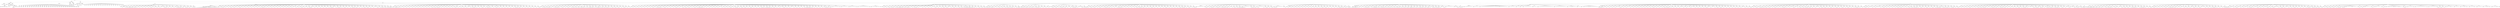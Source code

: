 digraph Tree {
	"t0" [label = "TEI"];
	"t1" [label = "teiHeader"];
	"t2" [label = "fileDesc"];
	"t3" [label = "titleStmt"];
	"t4" [label = "title"];
	"t5" [label = "title"];
	"t6" [label = "author"];
	"t7" [label = "persName"];
	"t8" [label = "forename"];
	"t9" [label = "surname"];
	"t10" [label = "nameLink"];
	"t11" [label = "surname"];
	"t12" [label = "publicationStmt"];
	"t13" [label = "publisher"];
	"t14" [label = "idno"];
	"t15" [label = "idno"];
	"t16" [label = "availability"];
	"t17" [label = "licence"];
	"t18" [label = "ab"];
	"t19" [label = "ref"];
	"t20" [label = "sourceDesc"];
	"t21" [label = "bibl"];
	"t22" [label = "name"];
	"t23" [label = "idno"];
	"t24" [label = "idno"];
	"t25" [label = "availability"];
	"t26" [label = "licence"];
	"t27" [label = "ab"];
	"t28" [label = "ref"];
	"t29" [label = "bibl"];
	"t30" [label = "date"];
	"t31" [label = "date"];
	"t32" [label = "idno"];
	"t33" [label = "profileDesc"];
	"t34" [label = "particDesc"];
	"t35" [label = "listPerson"];
	"t36" [label = "person"];
	"t37" [label = "persName"];
	"t38" [label = "person"];
	"t39" [label = "persName"];
	"t40" [label = "person"];
	"t41" [label = "persName"];
	"t42" [label = "person"];
	"t43" [label = "persName"];
	"t44" [label = "person"];
	"t45" [label = "persName"];
	"t46" [label = "person"];
	"t47" [label = "persName"];
	"t48" [label = "person"];
	"t49" [label = "persName"];
	"t50" [label = "person"];
	"t51" [label = "persName"];
	"t52" [label = "person"];
	"t53" [label = "persName"];
	"t54" [label = "person"];
	"t55" [label = "persName"];
	"t56" [label = "person"];
	"t57" [label = "persName"];
	"t58" [label = "person"];
	"t59" [label = "persName"];
	"t60" [label = "person"];
	"t61" [label = "persName"];
	"t62" [label = "person"];
	"t63" [label = "persName"];
	"t64" [label = "person"];
	"t65" [label = "persName"];
	"t66" [label = "person"];
	"t67" [label = "persName"];
	"t68" [label = "person"];
	"t69" [label = "persName"];
	"t70" [label = "person"];
	"t71" [label = "persName"];
	"t72" [label = "person"];
	"t73" [label = "persName"];
	"t74" [label = "person"];
	"t75" [label = "persName"];
	"t76" [label = "person"];
	"t77" [label = "persName"];
	"t78" [label = "person"];
	"t79" [label = "persName"];
	"t80" [label = "person"];
	"t81" [label = "persName"];
	"t82" [label = "person"];
	"t83" [label = "persName"];
	"t84" [label = "person"];
	"t85" [label = "persName"];
	"t86" [label = "person"];
	"t87" [label = "persName"];
	"t88" [label = "person"];
	"t89" [label = "persName"];
	"t90" [label = "person"];
	"t91" [label = "persName"];
	"t92" [label = "person"];
	"t93" [label = "persName"];
	"t94" [label = "textClass"];
	"t95" [label = "keywords"];
	"t96" [label = "term"];
	"t97" [label = "term"];
	"t98" [label = "classCode"];
	"t99" [label = "revisionDesc"];
	"t100" [label = "listChange"];
	"t101" [label = "change"];
	"t102" [label = "text"];
	"t103" [label = "front"];
	"t104" [label = "docTitle"];
	"t105" [label = "titlePart"];
	"t106" [label = "titlePart"];
	"t107" [label = "docDate"];
	"t108" [label = "div"];
	"t109" [label = "div"];
	"t110" [label = "head"];
	"t111" [label = "p"];
	"t112" [label = "div"];
	"t113" [label = "p"];
	"t114" [label = "div"];
	"t115" [label = "p"];
	"t116" [label = "performance"];
	"t117" [label = "ab"];
	"t118" [label = "castList"];
	"t119" [label = "head"];
	"t120" [label = "castItem"];
	"t121" [label = "role"];
	"t122" [label = "castItem"];
	"t123" [label = "role"];
	"t124" [label = "castItem"];
	"t125" [label = "role"];
	"t126" [label = "castItem"];
	"t127" [label = "role"];
	"t128" [label = "castItem"];
	"t129" [label = "role"];
	"t130" [label = "castItem"];
	"t131" [label = "role"];
	"t132" [label = "castItem"];
	"t133" [label = "role"];
	"t134" [label = "castItem"];
	"t135" [label = "role"];
	"t136" [label = "castItem"];
	"t137" [label = "role"];
	"t138" [label = "castItem"];
	"t139" [label = "role"];
	"t140" [label = "castItem"];
	"t141" [label = "role"];
	"t142" [label = "castItem"];
	"t143" [label = "role"];
	"t144" [label = "castItem"];
	"t145" [label = "role"];
	"t146" [label = "castItem"];
	"t147" [label = "role"];
	"t148" [label = "castItem"];
	"t149" [label = "role"];
	"t150" [label = "castItem"];
	"t151" [label = "role"];
	"t152" [label = "castItem"];
	"t153" [label = "role"];
	"t154" [label = "castItem"];
	"t155" [label = "role"];
	"t156" [label = "castItem"];
	"t157" [label = "role"];
	"t158" [label = "castItem"];
	"t159" [label = "role"];
	"t160" [label = "castItem"];
	"t161" [label = "role"];
	"t162" [label = "body"];
	"t163" [label = "div"];
	"t164" [label = "head"];
	"t165" [label = "div"];
	"t166" [label = "head"];
	"t167" [label = "sp"];
	"t168" [label = "speaker"];
	"t169" [label = "p"];
	"t170" [label = "s"];
	"t171" [label = "sp"];
	"t172" [label = "speaker"];
	"t173" [label = "p"];
	"t174" [label = "s"];
	"t175" [label = "sp"];
	"t176" [label = "speaker"];
	"t177" [label = "p"];
	"t178" [label = "s"];
	"t179" [label = "sp"];
	"t180" [label = "speaker"];
	"t181" [label = "p"];
	"t182" [label = "s"];
	"t183" [label = "s"];
	"t184" [label = "s"];
	"t185" [label = "s"];
	"t186" [label = "s"];
	"t187" [label = "s"];
	"t188" [label = "sp"];
	"t189" [label = "speaker"];
	"t190" [label = "p"];
	"t191" [label = "s"];
	"t192" [label = "s"];
	"t193" [label = "sp"];
	"t194" [label = "speaker"];
	"t195" [label = "p"];
	"t196" [label = "s"];
	"t197" [label = "sp"];
	"t198" [label = "speaker"];
	"t199" [label = "p"];
	"t200" [label = "s"];
	"t201" [label = "sp"];
	"t202" [label = "speaker"];
	"t203" [label = "p"];
	"t204" [label = "s"];
	"t205" [label = "sp"];
	"t206" [label = "speaker"];
	"t207" [label = "p"];
	"t208" [label = "s"];
	"t209" [label = "sp"];
	"t210" [label = "speaker"];
	"t211" [label = "p"];
	"t212" [label = "s"];
	"t213" [label = "sp"];
	"t214" [label = "speaker"];
	"t215" [label = "p"];
	"t216" [label = "s"];
	"t217" [label = "s"];
	"t218" [label = "sp"];
	"t219" [label = "speaker"];
	"t220" [label = "p"];
	"t221" [label = "s"];
	"t222" [label = "sp"];
	"t223" [label = "speaker"];
	"t224" [label = "p"];
	"t225" [label = "s"];
	"t226" [label = "sp"];
	"t227" [label = "speaker"];
	"t228" [label = "p"];
	"t229" [label = "s"];
	"t230" [label = "sp"];
	"t231" [label = "speaker"];
	"t232" [label = "note"];
	"t233" [label = "note"];
	"t234" [label = "p"];
	"t235" [label = "s"];
	"t236" [label = "s"];
	"t237" [label = "s"];
	"t238" [label = "sp"];
	"t239" [label = "speaker"];
	"t240" [label = "p"];
	"t241" [label = "s"];
	"t242" [label = "sp"];
	"t243" [label = "speaker"];
	"t244" [label = "p"];
	"t245" [label = "s"];
	"t246" [label = "sp"];
	"t247" [label = "speaker"];
	"t248" [label = "p"];
	"t249" [label = "s"];
	"t250" [label = "sp"];
	"t251" [label = "speaker"];
	"t252" [label = "note"];
	"t253" [label = "note"];
	"t254" [label = "p"];
	"t255" [label = "s"];
	"t256" [label = "s"];
	"t257" [label = "s"];
	"t258" [label = "s"];
	"t259" [label = "s"];
	"t260" [label = "sp"];
	"t261" [label = "speaker"];
	"t262" [label = "p"];
	"t263" [label = "s"];
	"t264" [label = "s"];
	"t265" [label = "sp"];
	"t266" [label = "speaker"];
	"t267" [label = "note"];
	"t268" [label = "p"];
	"t269" [label = "s"];
	"t270" [label = "s"];
	"t271" [label = "s"];
	"t272" [label = "sp"];
	"t273" [label = "speaker"];
	"t274" [label = "p"];
	"t275" [label = "s"];
	"t276" [label = "s"];
	"t277" [label = "sp"];
	"t278" [label = "speaker"];
	"t279" [label = "p"];
	"t280" [label = "s"];
	"t281" [label = "sp"];
	"t282" [label = "speaker"];
	"t283" [label = "p"];
	"t284" [label = "s"];
	"t285" [label = "s"];
	"t286" [label = "s"];
	"t287" [label = "div"];
	"t288" [label = "head"];
	"t289" [label = "div"];
	"t290" [label = "head"];
	"t291" [label = "sp"];
	"t292" [label = "speaker"];
	"t293" [label = "note"];
	"t294" [label = "note"];
	"t295" [label = "p"];
	"t296" [label = "s"];
	"t297" [label = "s"];
	"t298" [label = "s"];
	"t299" [label = "s"];
	"t300" [label = "s"];
	"t301" [label = "s"];
	"t302" [label = "s"];
	"t303" [label = "s"];
	"t304" [label = "s"];
	"t305" [label = "s"];
	"t306" [label = "s"];
	"t307" [label = "s"];
	"t308" [label = "s"];
	"t309" [label = "s"];
	"t310" [label = "s"];
	"t311" [label = "s"];
	"t312" [label = "s"];
	"t313" [label = "s"];
	"t314" [label = "note"];
	"t315" [label = "note"];
	"t316" [label = "l"];
	"t317" [label = "l"];
	"t318" [label = "p"];
	"t319" [label = "s"];
	"t320" [label = "s"];
	"t321" [label = "stage"];
	"t322" [label = "note"];
	"t323" [label = "p"];
	"t324" [label = "s"];
	"t325" [label = "div"];
	"t326" [label = "head"];
	"t327" [label = "sp"];
	"t328" [label = "speaker"];
	"t329" [label = "p"];
	"t330" [label = "s"];
	"t331" [label = "sp"];
	"t332" [label = "speaker"];
	"t333" [label = "p"];
	"t334" [label = "s"];
	"t335" [label = "s"];
	"t336" [label = "s"];
	"t337" [label = "sp"];
	"t338" [label = "speaker"];
	"t339" [label = "p"];
	"t340" [label = "s"];
	"t341" [label = "sp"];
	"t342" [label = "speaker"];
	"t343" [label = "p"];
	"t344" [label = "s"];
	"t345" [label = "sp"];
	"t346" [label = "speaker"];
	"t347" [label = "p"];
	"t348" [label = "s"];
	"t349" [label = "s"];
	"t350" [label = "sp"];
	"t351" [label = "speaker"];
	"t352" [label = "p"];
	"t353" [label = "s"];
	"t354" [label = "s"];
	"t355" [label = "sp"];
	"t356" [label = "speaker"];
	"t357" [label = "p"];
	"t358" [label = "s"];
	"t359" [label = "sp"];
	"t360" [label = "speaker"];
	"t361" [label = "p"];
	"t362" [label = "s"];
	"t363" [label = "s"];
	"t364" [label = "sp"];
	"t365" [label = "speaker"];
	"t366" [label = "p"];
	"t367" [label = "s"];
	"t368" [label = "sp"];
	"t369" [label = "speaker"];
	"t370" [label = "p"];
	"t371" [label = "s"];
	"t372" [label = "sp"];
	"t373" [label = "speaker"];
	"t374" [label = "p"];
	"t375" [label = "s"];
	"t376" [label = "sp"];
	"t377" [label = "speaker"];
	"t378" [label = "p"];
	"t379" [label = "s"];
	"t380" [label = "sp"];
	"t381" [label = "speaker"];
	"t382" [label = "p"];
	"t383" [label = "s"];
	"t384" [label = "sp"];
	"t385" [label = "speaker"];
	"t386" [label = "p"];
	"t387" [label = "s"];
	"t388" [label = "sp"];
	"t389" [label = "speaker"];
	"t390" [label = "p"];
	"t391" [label = "s"];
	"t392" [label = "sp"];
	"t393" [label = "speaker"];
	"t394" [label = "p"];
	"t395" [label = "s"];
	"t396" [label = "s"];
	"t397" [label = "s"];
	"t398" [label = "sp"];
	"t399" [label = "speaker"];
	"t400" [label = "p"];
	"t401" [label = "s"];
	"t402" [label = "sp"];
	"t403" [label = "speaker"];
	"t404" [label = "p"];
	"t405" [label = "s"];
	"t406" [label = "sp"];
	"t407" [label = "speaker"];
	"t408" [label = "p"];
	"t409" [label = "s"];
	"t410" [label = "sp"];
	"t411" [label = "speaker"];
	"t412" [label = "p"];
	"t413" [label = "s"];
	"t414" [label = "sp"];
	"t415" [label = "speaker"];
	"t416" [label = "p"];
	"t417" [label = "s"];
	"t418" [label = "sp"];
	"t419" [label = "speaker"];
	"t420" [label = "p"];
	"t421" [label = "s"];
	"t422" [label = "sp"];
	"t423" [label = "speaker"];
	"t424" [label = "p"];
	"t425" [label = "s"];
	"t426" [label = "sp"];
	"t427" [label = "speaker"];
	"t428" [label = "p"];
	"t429" [label = "s"];
	"t430" [label = "sp"];
	"t431" [label = "speaker"];
	"t432" [label = "p"];
	"t433" [label = "s"];
	"t434" [label = "sp"];
	"t435" [label = "speaker"];
	"t436" [label = "p"];
	"t437" [label = "s"];
	"t438" [label = "sp"];
	"t439" [label = "speaker"];
	"t440" [label = "note"];
	"t441" [label = "p"];
	"t442" [label = "s"];
	"t443" [label = "sp"];
	"t444" [label = "speaker"];
	"t445" [label = "p"];
	"t446" [label = "s"];
	"t447" [label = "sp"];
	"t448" [label = "speaker"];
	"t449" [label = "p"];
	"t450" [label = "s"];
	"t451" [label = "s"];
	"t452" [label = "sp"];
	"t453" [label = "speaker"];
	"t454" [label = "p"];
	"t455" [label = "s"];
	"t456" [label = "sp"];
	"t457" [label = "speaker"];
	"t458" [label = "p"];
	"t459" [label = "s"];
	"t460" [label = "sp"];
	"t461" [label = "speaker"];
	"t462" [label = "p"];
	"t463" [label = "s"];
	"t464" [label = "s"];
	"t465" [label = "s"];
	"t466" [label = "sp"];
	"t467" [label = "speaker"];
	"t468" [label = "note"];
	"t469" [label = "p"];
	"t470" [label = "s"];
	"t471" [label = "sp"];
	"t472" [label = "speaker"];
	"t473" [label = "p"];
	"t474" [label = "s"];
	"t475" [label = "sp"];
	"t476" [label = "speaker"];
	"t477" [label = "p"];
	"t478" [label = "s"];
	"t479" [label = "sp"];
	"t480" [label = "speaker"];
	"t481" [label = "p"];
	"t482" [label = "s"];
	"t483" [label = "sp"];
	"t484" [label = "speaker"];
	"t485" [label = "p"];
	"t486" [label = "s"];
	"t487" [label = "sp"];
	"t488" [label = "speaker"];
	"t489" [label = "p"];
	"t490" [label = "s"];
	"t491" [label = "sp"];
	"t492" [label = "speaker"];
	"t493" [label = "p"];
	"t494" [label = "s"];
	"t495" [label = "s"];
	"t496" [label = "s"];
	"t497" [label = "sp"];
	"t498" [label = "speaker"];
	"t499" [label = "note"];
	"t500" [label = "p"];
	"t501" [label = "s"];
	"t502" [label = "sp"];
	"t503" [label = "speaker"];
	"t504" [label = "p"];
	"t505" [label = "s"];
	"t506" [label = "s"];
	"t507" [label = "s"];
	"t508" [label = "sp"];
	"t509" [label = "speaker"];
	"t510" [label = "p"];
	"t511" [label = "s"];
	"t512" [label = "sp"];
	"t513" [label = "speaker"];
	"t514" [label = "p"];
	"t515" [label = "s"];
	"t516" [label = "s"];
	"t517" [label = "sp"];
	"t518" [label = "speaker"];
	"t519" [label = "p"];
	"t520" [label = "s"];
	"t521" [label = "sp"];
	"t522" [label = "speaker"];
	"t523" [label = "p"];
	"t524" [label = "s"];
	"t525" [label = "sp"];
	"t526" [label = "speaker"];
	"t527" [label = "p"];
	"t528" [label = "s"];
	"t529" [label = "s"];
	"t530" [label = "s"];
	"t531" [label = "sp"];
	"t532" [label = "speaker"];
	"t533" [label = "p"];
	"t534" [label = "s"];
	"t535" [label = "s"];
	"t536" [label = "sp"];
	"t537" [label = "speaker"];
	"t538" [label = "p"];
	"t539" [label = "s"];
	"t540" [label = "sp"];
	"t541" [label = "speaker"];
	"t542" [label = "p"];
	"t543" [label = "s"];
	"t544" [label = "sp"];
	"t545" [label = "speaker"];
	"t546" [label = "p"];
	"t547" [label = "s"];
	"t548" [label = "s"];
	"t549" [label = "sp"];
	"t550" [label = "speaker"];
	"t551" [label = "p"];
	"t552" [label = "s"];
	"t553" [label = "s"];
	"t554" [label = "sp"];
	"t555" [label = "speaker"];
	"t556" [label = "p"];
	"t557" [label = "s"];
	"t558" [label = "sp"];
	"t559" [label = "speaker"];
	"t560" [label = "p"];
	"t561" [label = "s"];
	"t562" [label = "sp"];
	"t563" [label = "speaker"];
	"t564" [label = "note"];
	"t565" [label = "p"];
	"t566" [label = "s"];
	"t567" [label = "s"];
	"t568" [label = "sp"];
	"t569" [label = "speaker"];
	"t570" [label = "p"];
	"t571" [label = "s"];
	"t572" [label = "sp"];
	"t573" [label = "speaker"];
	"t574" [label = "p"];
	"t575" [label = "s"];
	"t576" [label = "s"];
	"t577" [label = "s"];
	"t578" [label = "sp"];
	"t579" [label = "speaker"];
	"t580" [label = "p"];
	"t581" [label = "s"];
	"t582" [label = "s"];
	"t583" [label = "sp"];
	"t584" [label = "speaker"];
	"t585" [label = "p"];
	"t586" [label = "s"];
	"t587" [label = "s"];
	"t588" [label = "s"];
	"t589" [label = "s"];
	"t590" [label = "s"];
	"t591" [label = "s"];
	"t592" [label = "sp"];
	"t593" [label = "speaker"];
	"t594" [label = "p"];
	"t595" [label = "s"];
	"t596" [label = "div"];
	"t597" [label = "head"];
	"t598" [label = "sp"];
	"t599" [label = "speaker"];
	"t600" [label = "p"];
	"t601" [label = "s"];
	"t602" [label = "s"];
	"t603" [label = "s"];
	"t604" [label = "s"];
	"t605" [label = "sp"];
	"t606" [label = "speaker"];
	"t607" [label = "p"];
	"t608" [label = "s"];
	"t609" [label = "sp"];
	"t610" [label = "speaker"];
	"t611" [label = "p"];
	"t612" [label = "s"];
	"t613" [label = "sp"];
	"t614" [label = "speaker"];
	"t615" [label = "p"];
	"t616" [label = "s"];
	"t617" [label = "sp"];
	"t618" [label = "speaker"];
	"t619" [label = "p"];
	"t620" [label = "s"];
	"t621" [label = "sp"];
	"t622" [label = "speaker"];
	"t623" [label = "p"];
	"t624" [label = "s"];
	"t625" [label = "sp"];
	"t626" [label = "speaker"];
	"t627" [label = "p"];
	"t628" [label = "s"];
	"t629" [label = "sp"];
	"t630" [label = "speaker"];
	"t631" [label = "p"];
	"t632" [label = "s"];
	"t633" [label = "sp"];
	"t634" [label = "speaker"];
	"t635" [label = "p"];
	"t636" [label = "s"];
	"t637" [label = "sp"];
	"t638" [label = "speaker"];
	"t639" [label = "p"];
	"t640" [label = "s"];
	"t641" [label = "sp"];
	"t642" [label = "speaker"];
	"t643" [label = "p"];
	"t644" [label = "s"];
	"t645" [label = "sp"];
	"t646" [label = "speaker"];
	"t647" [label = "p"];
	"t648" [label = "s"];
	"t649" [label = "sp"];
	"t650" [label = "speaker"];
	"t651" [label = "p"];
	"t652" [label = "s"];
	"t653" [label = "sp"];
	"t654" [label = "speaker"];
	"t655" [label = "p"];
	"t656" [label = "s"];
	"t657" [label = "s"];
	"t658" [label = "sp"];
	"t659" [label = "speaker"];
	"t660" [label = "p"];
	"t661" [label = "s"];
	"t662" [label = "s"];
	"t663" [label = "sp"];
	"t664" [label = "speaker"];
	"t665" [label = "p"];
	"t666" [label = "s"];
	"t667" [label = "s"];
	"t668" [label = "s"];
	"t669" [label = "sp"];
	"t670" [label = "speaker"];
	"t671" [label = "p"];
	"t672" [label = "s"];
	"t673" [label = "sp"];
	"t674" [label = "speaker"];
	"t675" [label = "p"];
	"t676" [label = "s"];
	"t677" [label = "sp"];
	"t678" [label = "speaker"];
	"t679" [label = "p"];
	"t680" [label = "s"];
	"t681" [label = "sp"];
	"t682" [label = "speaker"];
	"t683" [label = "p"];
	"t684" [label = "s"];
	"t685" [label = "sp"];
	"t686" [label = "speaker"];
	"t687" [label = "p"];
	"t688" [label = "s"];
	"t689" [label = "sp"];
	"t690" [label = "speaker"];
	"t691" [label = "p"];
	"t692" [label = "s"];
	"t693" [label = "s"];
	"t694" [label = "stage"];
	"t695" [label = "p"];
	"t696" [label = "s"];
	"t697" [label = "sp"];
	"t698" [label = "speaker"];
	"t699" [label = "p"];
	"t700" [label = "s"];
	"t701" [label = "sp"];
	"t702" [label = "speaker"];
	"t703" [label = "p"];
	"t704" [label = "s"];
	"t705" [label = "sp"];
	"t706" [label = "speaker"];
	"t707" [label = "p"];
	"t708" [label = "s"];
	"t709" [label = "sp"];
	"t710" [label = "speaker"];
	"t711" [label = "note"];
	"t712" [label = "p"];
	"t713" [label = "s"];
	"t714" [label = "sp"];
	"t715" [label = "speaker"];
	"t716" [label = "p"];
	"t717" [label = "s"];
	"t718" [label = "s"];
	"t719" [label = "s"];
	"t720" [label = "sp"];
	"t721" [label = "speaker"];
	"t722" [label = "p"];
	"t723" [label = "s"];
	"t724" [label = "sp"];
	"t725" [label = "speaker"];
	"t726" [label = "p"];
	"t727" [label = "s"];
	"t728" [label = "sp"];
	"t729" [label = "speaker"];
	"t730" [label = "p"];
	"t731" [label = "s"];
	"t732" [label = "s"];
	"t733" [label = "sp"];
	"t734" [label = "speaker"];
	"t735" [label = "p"];
	"t736" [label = "s"];
	"t737" [label = "sp"];
	"t738" [label = "speaker"];
	"t739" [label = "p"];
	"t740" [label = "s"];
	"t741" [label = "s"];
	"t742" [label = "s"];
	"t743" [label = "stage"];
	"t744" [label = "p"];
	"t745" [label = "s"];
	"t746" [label = "sp"];
	"t747" [label = "speaker"];
	"t748" [label = "p"];
	"t749" [label = "s"];
	"t750" [label = "sp"];
	"t751" [label = "speaker"];
	"t752" [label = "p"];
	"t753" [label = "s"];
	"t754" [label = "s"];
	"t755" [label = "stage"];
	"t756" [label = "p"];
	"t757" [label = "s"];
	"t758" [label = "sp"];
	"t759" [label = "speaker"];
	"t760" [label = "p"];
	"t761" [label = "s"];
	"t762" [label = "sp"];
	"t763" [label = "speaker"];
	"t764" [label = "p"];
	"t765" [label = "s"];
	"t766" [label = "sp"];
	"t767" [label = "speaker"];
	"t768" [label = "p"];
	"t769" [label = "s"];
	"t770" [label = "sp"];
	"t771" [label = "speaker"];
	"t772" [label = "p"];
	"t773" [label = "s"];
	"t774" [label = "sp"];
	"t775" [label = "speaker"];
	"t776" [label = "p"];
	"t777" [label = "s"];
	"t778" [label = "sp"];
	"t779" [label = "speaker"];
	"t780" [label = "p"];
	"t781" [label = "s"];
	"t782" [label = "s"];
	"t783" [label = "s"];
	"t784" [label = "sp"];
	"t785" [label = "speaker"];
	"t786" [label = "p"];
	"t787" [label = "s"];
	"t788" [label = "s"];
	"t789" [label = "sp"];
	"t790" [label = "speaker"];
	"t791" [label = "p"];
	"t792" [label = "s"];
	"t793" [label = "sp"];
	"t794" [label = "speaker"];
	"t795" [label = "p"];
	"t796" [label = "s"];
	"t797" [label = "sp"];
	"t798" [label = "speaker"];
	"t799" [label = "p"];
	"t800" [label = "s"];
	"t801" [label = "sp"];
	"t802" [label = "speaker"];
	"t803" [label = "p"];
	"t804" [label = "s"];
	"t805" [label = "sp"];
	"t806" [label = "speaker"];
	"t807" [label = "p"];
	"t808" [label = "s"];
	"t809" [label = "sp"];
	"t810" [label = "speaker"];
	"t811" [label = "p"];
	"t812" [label = "s"];
	"t813" [label = "sp"];
	"t814" [label = "speaker"];
	"t815" [label = "p"];
	"t816" [label = "s"];
	"t817" [label = "s"];
	"t818" [label = "div"];
	"t819" [label = "head"];
	"t820" [label = "sp"];
	"t821" [label = "speaker"];
	"t822" [label = "p"];
	"t823" [label = "s"];
	"t824" [label = "sp"];
	"t825" [label = "speaker"];
	"t826" [label = "p"];
	"t827" [label = "s"];
	"t828" [label = "s"];
	"t829" [label = "s"];
	"t830" [label = "sp"];
	"t831" [label = "speaker"];
	"t832" [label = "p"];
	"t833" [label = "s"];
	"t834" [label = "s"];
	"t835" [label = "s"];
	"t836" [label = "s"];
	"t837" [label = "sp"];
	"t838" [label = "speaker"];
	"t839" [label = "p"];
	"t840" [label = "s"];
	"t841" [label = "sp"];
	"t842" [label = "speaker"];
	"t843" [label = "p"];
	"t844" [label = "s"];
	"t845" [label = "sp"];
	"t846" [label = "speaker"];
	"t847" [label = "p"];
	"t848" [label = "s"];
	"t849" [label = "s"];
	"t850" [label = "s"];
	"t851" [label = "s"];
	"t852" [label = "sp"];
	"t853" [label = "speaker"];
	"t854" [label = "p"];
	"t855" [label = "s"];
	"t856" [label = "sp"];
	"t857" [label = "speaker"];
	"t858" [label = "p"];
	"t859" [label = "s"];
	"t860" [label = "s"];
	"t861" [label = "sp"];
	"t862" [label = "speaker"];
	"t863" [label = "p"];
	"t864" [label = "s"];
	"t865" [label = "sp"];
	"t866" [label = "speaker"];
	"t867" [label = "p"];
	"t868" [label = "s"];
	"t869" [label = "s"];
	"t870" [label = "sp"];
	"t871" [label = "speaker"];
	"t872" [label = "p"];
	"t873" [label = "s"];
	"t874" [label = "sp"];
	"t875" [label = "speaker"];
	"t876" [label = "p"];
	"t877" [label = "s"];
	"t878" [label = "s"];
	"t879" [label = "s"];
	"t880" [label = "sp"];
	"t881" [label = "speaker"];
	"t882" [label = "p"];
	"t883" [label = "s"];
	"t884" [label = "s"];
	"t885" [label = "sp"];
	"t886" [label = "speaker"];
	"t887" [label = "p"];
	"t888" [label = "s"];
	"t889" [label = "s"];
	"t890" [label = "sp"];
	"t891" [label = "speaker"];
	"t892" [label = "p"];
	"t893" [label = "s"];
	"t894" [label = "s"];
	"t895" [label = "s"];
	"t896" [label = "s"];
	"t897" [label = "s"];
	"t898" [label = "sp"];
	"t899" [label = "speaker"];
	"t900" [label = "p"];
	"t901" [label = "s"];
	"t902" [label = "sp"];
	"t903" [label = "speaker"];
	"t904" [label = "p"];
	"t905" [label = "s"];
	"t906" [label = "sp"];
	"t907" [label = "speaker"];
	"t908" [label = "p"];
	"t909" [label = "s"];
	"t910" [label = "s"];
	"t911" [label = "s"];
	"t912" [label = "s"];
	"t913" [label = "s"];
	"t914" [label = "s"];
	"t915" [label = "sp"];
	"t916" [label = "speaker"];
	"t917" [label = "p"];
	"t918" [label = "s"];
	"t919" [label = "sp"];
	"t920" [label = "speaker"];
	"t921" [label = "p"];
	"t922" [label = "s"];
	"t923" [label = "s"];
	"t924" [label = "s"];
	"t925" [label = "s"];
	"t926" [label = "s"];
	"t927" [label = "sp"];
	"t928" [label = "speaker"];
	"t929" [label = "note"];
	"t930" [label = "p"];
	"t931" [label = "s"];
	"t932" [label = "s"];
	"t933" [label = "sp"];
	"t934" [label = "speaker"];
	"t935" [label = "p"];
	"t936" [label = "s"];
	"t937" [label = "s"];
	"t938" [label = "sp"];
	"t939" [label = "speaker"];
	"t940" [label = "p"];
	"t941" [label = "s"];
	"t942" [label = "s"];
	"t943" [label = "s"];
	"t944" [label = "sp"];
	"t945" [label = "speaker"];
	"t946" [label = "p"];
	"t947" [label = "s"];
	"t948" [label = "sp"];
	"t949" [label = "speaker"];
	"t950" [label = "p"];
	"t951" [label = "s"];
	"t952" [label = "s"];
	"t953" [label = "sp"];
	"t954" [label = "speaker"];
	"t955" [label = "p"];
	"t956" [label = "s"];
	"t957" [label = "s"];
	"t958" [label = "sp"];
	"t959" [label = "speaker"];
	"t960" [label = "p"];
	"t961" [label = "s"];
	"t962" [label = "s"];
	"t963" [label = "sp"];
	"t964" [label = "speaker"];
	"t965" [label = "p"];
	"t966" [label = "s"];
	"t967" [label = "sp"];
	"t968" [label = "speaker"];
	"t969" [label = "p"];
	"t970" [label = "s"];
	"t971" [label = "s"];
	"t972" [label = "sp"];
	"t973" [label = "speaker"];
	"t974" [label = "p"];
	"t975" [label = "s"];
	"t976" [label = "sp"];
	"t977" [label = "speaker"];
	"t978" [label = "p"];
	"t979" [label = "s"];
	"t980" [label = "div"];
	"t981" [label = "head"];
	"t982" [label = "sp"];
	"t983" [label = "speaker"];
	"t984" [label = "p"];
	"t985" [label = "s"];
	"t986" [label = "sp"];
	"t987" [label = "speaker"];
	"t988" [label = "p"];
	"t989" [label = "s"];
	"t990" [label = "sp"];
	"t991" [label = "speaker"];
	"t992" [label = "p"];
	"t993" [label = "s"];
	"t994" [label = "sp"];
	"t995" [label = "speaker"];
	"t996" [label = "p"];
	"t997" [label = "s"];
	"t998" [label = "sp"];
	"t999" [label = "speaker"];
	"t1000" [label = "p"];
	"t1001" [label = "s"];
	"t1002" [label = "sp"];
	"t1003" [label = "speaker"];
	"t1004" [label = "p"];
	"t1005" [label = "s"];
	"t1006" [label = "sp"];
	"t1007" [label = "speaker"];
	"t1008" [label = "p"];
	"t1009" [label = "s"];
	"t1010" [label = "sp"];
	"t1011" [label = "speaker"];
	"t1012" [label = "p"];
	"t1013" [label = "s"];
	"t1014" [label = "s"];
	"t1015" [label = "sp"];
	"t1016" [label = "speaker"];
	"t1017" [label = "p"];
	"t1018" [label = "s"];
	"t1019" [label = "sp"];
	"t1020" [label = "speaker"];
	"t1021" [label = "p"];
	"t1022" [label = "s"];
	"t1023" [label = "s"];
	"t1024" [label = "s"];
	"t1025" [label = "s"];
	"t1026" [label = "sp"];
	"t1027" [label = "speaker"];
	"t1028" [label = "p"];
	"t1029" [label = "s"];
	"t1030" [label = "sp"];
	"t1031" [label = "speaker"];
	"t1032" [label = "p"];
	"t1033" [label = "s"];
	"t1034" [label = "s"];
	"t1035" [label = "sp"];
	"t1036" [label = "speaker"];
	"t1037" [label = "p"];
	"t1038" [label = "s"];
	"t1039" [label = "sp"];
	"t1040" [label = "speaker"];
	"t1041" [label = "p"];
	"t1042" [label = "s"];
	"t1043" [label = "sp"];
	"t1044" [label = "speaker"];
	"t1045" [label = "p"];
	"t1046" [label = "s"];
	"t1047" [label = "sp"];
	"t1048" [label = "speaker"];
	"t1049" [label = "p"];
	"t1050" [label = "s"];
	"t1051" [label = "s"];
	"t1052" [label = "sp"];
	"t1053" [label = "speaker"];
	"t1054" [label = "p"];
	"t1055" [label = "s"];
	"t1056" [label = "sp"];
	"t1057" [label = "speaker"];
	"t1058" [label = "note"];
	"t1059" [label = "p"];
	"t1060" [label = "s"];
	"t1061" [label = "s"];
	"t1062" [label = "sp"];
	"t1063" [label = "speaker"];
	"t1064" [label = "p"];
	"t1065" [label = "s"];
	"t1066" [label = "s"];
	"t1067" [label = "sp"];
	"t1068" [label = "speaker"];
	"t1069" [label = "p"];
	"t1070" [label = "s"];
	"t1071" [label = "s"];
	"t1072" [label = "sp"];
	"t1073" [label = "speaker"];
	"t1074" [label = "p"];
	"t1075" [label = "s"];
	"t1076" [label = "sp"];
	"t1077" [label = "speaker"];
	"t1078" [label = "p"];
	"t1079" [label = "s"];
	"t1080" [label = "s"];
	"t1081" [label = "sp"];
	"t1082" [label = "speaker"];
	"t1083" [label = "p"];
	"t1084" [label = "s"];
	"t1085" [label = "sp"];
	"t1086" [label = "speaker"];
	"t1087" [label = "p"];
	"t1088" [label = "s"];
	"t1089" [label = "s"];
	"t1090" [label = "s"];
	"t1091" [label = "s"];
	"t1092" [label = "s"];
	"t1093" [label = "sp"];
	"t1094" [label = "speaker"];
	"t1095" [label = "p"];
	"t1096" [label = "s"];
	"t1097" [label = "sp"];
	"t1098" [label = "speaker"];
	"t1099" [label = "p"];
	"t1100" [label = "s"];
	"t1101" [label = "sp"];
	"t1102" [label = "speaker"];
	"t1103" [label = "p"];
	"t1104" [label = "s"];
	"t1105" [label = "sp"];
	"t1106" [label = "speaker"];
	"t1107" [label = "p"];
	"t1108" [label = "s"];
	"t1109" [label = "sp"];
	"t1110" [label = "speaker"];
	"t1111" [label = "p"];
	"t1112" [label = "s"];
	"t1113" [label = "sp"];
	"t1114" [label = "speaker"];
	"t1115" [label = "p"];
	"t1116" [label = "s"];
	"t1117" [label = "sp"];
	"t1118" [label = "speaker"];
	"t1119" [label = "note"];
	"t1120" [label = "p"];
	"t1121" [label = "s"];
	"t1122" [label = "sp"];
	"t1123" [label = "speaker"];
	"t1124" [label = "p"];
	"t1125" [label = "s"];
	"t1126" [label = "sp"];
	"t1127" [label = "speaker"];
	"t1128" [label = "p"];
	"t1129" [label = "s"];
	"t1130" [label = "sp"];
	"t1131" [label = "speaker"];
	"t1132" [label = "p"];
	"t1133" [label = "s"];
	"t1134" [label = "s"];
	"t1135" [label = "sp"];
	"t1136" [label = "speaker"];
	"t1137" [label = "p"];
	"t1138" [label = "s"];
	"t1139" [label = "sp"];
	"t1140" [label = "speaker"];
	"t1141" [label = "p"];
	"t1142" [label = "s"];
	"t1143" [label = "s"];
	"t1144" [label = "s"];
	"t1145" [label = "sp"];
	"t1146" [label = "speaker"];
	"t1147" [label = "p"];
	"t1148" [label = "s"];
	"t1149" [label = "sp"];
	"t1150" [label = "speaker"];
	"t1151" [label = "p"];
	"t1152" [label = "s"];
	"t1153" [label = "s"];
	"t1154" [label = "sp"];
	"t1155" [label = "speaker"];
	"t1156" [label = "p"];
	"t1157" [label = "s"];
	"t1158" [label = "s"];
	"t1159" [label = "sp"];
	"t1160" [label = "speaker"];
	"t1161" [label = "p"];
	"t1162" [label = "s"];
	"t1163" [label = "sp"];
	"t1164" [label = "speaker"];
	"t1165" [label = "p"];
	"t1166" [label = "s"];
	"t1167" [label = "s"];
	"t1168" [label = "sp"];
	"t1169" [label = "speaker"];
	"t1170" [label = "p"];
	"t1171" [label = "s"];
	"t1172" [label = "sp"];
	"t1173" [label = "speaker"];
	"t1174" [label = "p"];
	"t1175" [label = "s"];
	"t1176" [label = "sp"];
	"t1177" [label = "speaker"];
	"t1178" [label = "p"];
	"t1179" [label = "s"];
	"t1180" [label = "sp"];
	"t1181" [label = "speaker"];
	"t1182" [label = "p"];
	"t1183" [label = "s"];
	"t1184" [label = "s"];
	"t1185" [label = "s"];
	"t1186" [label = "sp"];
	"t1187" [label = "speaker"];
	"t1188" [label = "p"];
	"t1189" [label = "s"];
	"t1190" [label = "sp"];
	"t1191" [label = "speaker"];
	"t1192" [label = "p"];
	"t1193" [label = "s"];
	"t1194" [label = "s"];
	"t1195" [label = "s"];
	"t1196" [label = "s"];
	"t1197" [label = "s"];
	"t1198" [label = "sp"];
	"t1199" [label = "speaker"];
	"t1200" [label = "p"];
	"t1201" [label = "s"];
	"t1202" [label = "sp"];
	"t1203" [label = "speaker"];
	"t1204" [label = "p"];
	"t1205" [label = "s"];
	"t1206" [label = "s"];
	"t1207" [label = "sp"];
	"t1208" [label = "speaker"];
	"t1209" [label = "p"];
	"t1210" [label = "s"];
	"t1211" [label = "sp"];
	"t1212" [label = "speaker"];
	"t1213" [label = "p"];
	"t1214" [label = "s"];
	"t1215" [label = "stage"];
	"t1216" [label = "sp"];
	"t1217" [label = "speaker"];
	"t1218" [label = "p"];
	"t1219" [label = "s"];
	"t1220" [label = "s"];
	"t1221" [label = "sp"];
	"t1222" [label = "speaker"];
	"t1223" [label = "p"];
	"t1224" [label = "s"];
	"t1225" [label = "sp"];
	"t1226" [label = "speaker"];
	"t1227" [label = "p"];
	"t1228" [label = "s"];
	"t1229" [label = "sp"];
	"t1230" [label = "speaker"];
	"t1231" [label = "note"];
	"t1232" [label = "p"];
	"t1233" [label = "s"];
	"t1234" [label = "sp"];
	"t1235" [label = "speaker"];
	"t1236" [label = "p"];
	"t1237" [label = "s"];
	"t1238" [label = "sp"];
	"t1239" [label = "speaker"];
	"t1240" [label = "p"];
	"t1241" [label = "s"];
	"t1242" [label = "sp"];
	"t1243" [label = "speaker"];
	"t1244" [label = "p"];
	"t1245" [label = "s"];
	"t1246" [label = "sp"];
	"t1247" [label = "speaker"];
	"t1248" [label = "p"];
	"t1249" [label = "s"];
	"t1250" [label = "sp"];
	"t1251" [label = "speaker"];
	"t1252" [label = "p"];
	"t1253" [label = "s"];
	"t1254" [label = "s"];
	"t1255" [label = "s"];
	"t1256" [label = "s"];
	"t1257" [label = "s"];
	"t1258" [label = "s"];
	"t1259" [label = "sp"];
	"t1260" [label = "speaker"];
	"t1261" [label = "p"];
	"t1262" [label = "s"];
	"t1263" [label = "sp"];
	"t1264" [label = "speaker"];
	"t1265" [label = "p"];
	"t1266" [label = "s"];
	"t1267" [label = "sp"];
	"t1268" [label = "speaker"];
	"t1269" [label = "p"];
	"t1270" [label = "s"];
	"t1271" [label = "sp"];
	"t1272" [label = "speaker"];
	"t1273" [label = "p"];
	"t1274" [label = "s"];
	"t1275" [label = "sp"];
	"t1276" [label = "speaker"];
	"t1277" [label = "p"];
	"t1278" [label = "s"];
	"t1279" [label = "sp"];
	"t1280" [label = "speaker"];
	"t1281" [label = "note"];
	"t1282" [label = "p"];
	"t1283" [label = "s"];
	"t1284" [label = "s"];
	"t1285" [label = "s"];
	"t1286" [label = "s"];
	"t1287" [label = "sp"];
	"t1288" [label = "speaker"];
	"t1289" [label = "p"];
	"t1290" [label = "s"];
	"t1291" [label = "s"];
	"t1292" [label = "stage"];
	"t1293" [label = "sp"];
	"t1294" [label = "speaker"];
	"t1295" [label = "l"];
	"t1296" [label = "l"];
	"t1297" [label = "l"];
	"t1298" [label = "l"];
	"t1299" [label = "l"];
	"t1300" [label = "stage"];
	"t1301" [label = "sp"];
	"t1302" [label = "speaker"];
	"t1303" [label = "l"];
	"t1304" [label = "l"];
	"t1305" [label = "l"];
	"t1306" [label = "l"];
	"t1307" [label = "l"];
	"t1308" [label = "sp"];
	"t1309" [label = "speaker"];
	"t1310" [label = "note"];
	"t1311" [label = "l"];
	"t1312" [label = "l"];
	"t1313" [label = "l"];
	"t1314" [label = "l"];
	"t1315" [label = "stage"];
	"t1316" [label = "sp"];
	"t1317" [label = "speaker"];
	"t1318" [label = "l"];
	"t1319" [label = "l"];
	"t1320" [label = "l"];
	"t1321" [label = "l"];
	"t1322" [label = "l"];
	"t1323" [label = "l"];
	"t1324" [label = "l"];
	"t1325" [label = "l"];
	"t1326" [label = "l"];
	"t1327" [label = "stage"];
	"t1328" [label = "sp"];
	"t1329" [label = "speaker"];
	"t1330" [label = "l"];
	"t1331" [label = "l"];
	"t1332" [label = "l"];
	"t1333" [label = "note"];
	"t1334" [label = "l"];
	"t1335" [label = "l"];
	"t1336" [label = "l"];
	"t1337" [label = "stage"];
	"t1338" [label = "div"];
	"t1339" [label = "head"];
	"t1340" [label = "div"];
	"t1341" [label = "head"];
	"t1342" [label = "sp"];
	"t1343" [label = "speaker"];
	"t1344" [label = "p"];
	"t1345" [label = "s"];
	"t1346" [label = "sp"];
	"t1347" [label = "speaker"];
	"t1348" [label = "p"];
	"t1349" [label = "s"];
	"t1350" [label = "sp"];
	"t1351" [label = "speaker"];
	"t1352" [label = "p"];
	"t1353" [label = "s"];
	"t1354" [label = "s"];
	"t1355" [label = "sp"];
	"t1356" [label = "speaker"];
	"t1357" [label = "p"];
	"t1358" [label = "s"];
	"t1359" [label = "s"];
	"t1360" [label = "s"];
	"t1361" [label = "sp"];
	"t1362" [label = "speaker"];
	"t1363" [label = "p"];
	"t1364" [label = "s"];
	"t1365" [label = "sp"];
	"t1366" [label = "speaker"];
	"t1367" [label = "p"];
	"t1368" [label = "s"];
	"t1369" [label = "sp"];
	"t1370" [label = "speaker"];
	"t1371" [label = "p"];
	"t1372" [label = "s"];
	"t1373" [label = "s"];
	"t1374" [label = "s"];
	"t1375" [label = "s"];
	"t1376" [label = "s"];
	"t1377" [label = "s"];
	"t1378" [label = "sp"];
	"t1379" [label = "speaker"];
	"t1380" [label = "p"];
	"t1381" [label = "s"];
	"t1382" [label = "s"];
	"t1383" [label = "sp"];
	"t1384" [label = "speaker"];
	"t1385" [label = "p"];
	"t1386" [label = "s"];
	"t1387" [label = "s"];
	"t1388" [label = "s"];
	"t1389" [label = "sp"];
	"t1390" [label = "speaker"];
	"t1391" [label = "p"];
	"t1392" [label = "s"];
	"t1393" [label = "sp"];
	"t1394" [label = "speaker"];
	"t1395" [label = "p"];
	"t1396" [label = "s"];
	"t1397" [label = "sp"];
	"t1398" [label = "speaker"];
	"t1399" [label = "p"];
	"t1400" [label = "s"];
	"t1401" [label = "s"];
	"t1402" [label = "s"];
	"t1403" [label = "sp"];
	"t1404" [label = "speaker"];
	"t1405" [label = "p"];
	"t1406" [label = "s"];
	"t1407" [label = "sp"];
	"t1408" [label = "speaker"];
	"t1409" [label = "note"];
	"t1410" [label = "p"];
	"t1411" [label = "s"];
	"t1412" [label = "sp"];
	"t1413" [label = "speaker"];
	"t1414" [label = "p"];
	"t1415" [label = "s"];
	"t1416" [label = "sp"];
	"t1417" [label = "speaker"];
	"t1418" [label = "p"];
	"t1419" [label = "s"];
	"t1420" [label = "sp"];
	"t1421" [label = "speaker"];
	"t1422" [label = "p"];
	"t1423" [label = "s"];
	"t1424" [label = "sp"];
	"t1425" [label = "speaker"];
	"t1426" [label = "note"];
	"t1427" [label = "p"];
	"t1428" [label = "s"];
	"t1429" [label = "s"];
	"t1430" [label = "sp"];
	"t1431" [label = "speaker"];
	"t1432" [label = "p"];
	"t1433" [label = "s"];
	"t1434" [label = "sp"];
	"t1435" [label = "speaker"];
	"t1436" [label = "p"];
	"t1437" [label = "s"];
	"t1438" [label = "sp"];
	"t1439" [label = "speaker"];
	"t1440" [label = "p"];
	"t1441" [label = "s"];
	"t1442" [label = "s"];
	"t1443" [label = "sp"];
	"t1444" [label = "speaker"];
	"t1445" [label = "p"];
	"t1446" [label = "s"];
	"t1447" [label = "s"];
	"t1448" [label = "sp"];
	"t1449" [label = "speaker"];
	"t1450" [label = "note"];
	"t1451" [label = "p"];
	"t1452" [label = "s"];
	"t1453" [label = "sp"];
	"t1454" [label = "speaker"];
	"t1455" [label = "p"];
	"t1456" [label = "s"];
	"t1457" [label = "s"];
	"t1458" [label = "sp"];
	"t1459" [label = "speaker"];
	"t1460" [label = "p"];
	"t1461" [label = "s"];
	"t1462" [label = "sp"];
	"t1463" [label = "speaker"];
	"t1464" [label = "p"];
	"t1465" [label = "s"];
	"t1466" [label = "s"];
	"t1467" [label = "sp"];
	"t1468" [label = "speaker"];
	"t1469" [label = "p"];
	"t1470" [label = "s"];
	"t1471" [label = "s"];
	"t1472" [label = "sp"];
	"t1473" [label = "speaker"];
	"t1474" [label = "note"];
	"t1475" [label = "note"];
	"t1476" [label = "p"];
	"t1477" [label = "s"];
	"t1478" [label = "s"];
	"t1479" [label = "s"];
	"t1480" [label = "s"];
	"t1481" [label = "s"];
	"t1482" [label = "s"];
	"t1483" [label = "s"];
	"t1484" [label = "s"];
	"t1485" [label = "s"];
	"t1486" [label = "sp"];
	"t1487" [label = "speaker"];
	"t1488" [label = "p"];
	"t1489" [label = "s"];
	"t1490" [label = "sp"];
	"t1491" [label = "speaker"];
	"t1492" [label = "p"];
	"t1493" [label = "s"];
	"t1494" [label = "sp"];
	"t1495" [label = "speaker"];
	"t1496" [label = "p"];
	"t1497" [label = "s"];
	"t1498" [label = "sp"];
	"t1499" [label = "speaker"];
	"t1500" [label = "p"];
	"t1501" [label = "s"];
	"t1502" [label = "s"];
	"t1503" [label = "sp"];
	"t1504" [label = "speaker"];
	"t1505" [label = "p"];
	"t1506" [label = "s"];
	"t1507" [label = "s"];
	"t1508" [label = "sp"];
	"t1509" [label = "speaker"];
	"t1510" [label = "p"];
	"t1511" [label = "s"];
	"t1512" [label = "s"];
	"t1513" [label = "div"];
	"t1514" [label = "head"];
	"t1515" [label = "sp"];
	"t1516" [label = "speaker"];
	"t1517" [label = "p"];
	"t1518" [label = "s"];
	"t1519" [label = "s"];
	"t1520" [label = "s"];
	"t1521" [label = "s"];
	"t1522" [label = "sp"];
	"t1523" [label = "speaker"];
	"t1524" [label = "p"];
	"t1525" [label = "s"];
	"t1526" [label = "s"];
	"t1527" [label = "s"];
	"t1528" [label = "sp"];
	"t1529" [label = "speaker"];
	"t1530" [label = "p"];
	"t1531" [label = "s"];
	"t1532" [label = "sp"];
	"t1533" [label = "speaker"];
	"t1534" [label = "p"];
	"t1535" [label = "s"];
	"t1536" [label = "sp"];
	"t1537" [label = "speaker"];
	"t1538" [label = "p"];
	"t1539" [label = "s"];
	"t1540" [label = "s"];
	"t1541" [label = "sp"];
	"t1542" [label = "speaker"];
	"t1543" [label = "p"];
	"t1544" [label = "s"];
	"t1545" [label = "s"];
	"t1546" [label = "sp"];
	"t1547" [label = "speaker"];
	"t1548" [label = "p"];
	"t1549" [label = "s"];
	"t1550" [label = "s"];
	"t1551" [label = "sp"];
	"t1552" [label = "speaker"];
	"t1553" [label = "p"];
	"t1554" [label = "s"];
	"t1555" [label = "s"];
	"t1556" [label = "s"];
	"t1557" [label = "sp"];
	"t1558" [label = "speaker"];
	"t1559" [label = "p"];
	"t1560" [label = "s"];
	"t1561" [label = "s"];
	"t1562" [label = "s"];
	"t1563" [label = "sp"];
	"t1564" [label = "speaker"];
	"t1565" [label = "p"];
	"t1566" [label = "s"];
	"t1567" [label = "sp"];
	"t1568" [label = "speaker"];
	"t1569" [label = "p"];
	"t1570" [label = "s"];
	"t1571" [label = "sp"];
	"t1572" [label = "speaker"];
	"t1573" [label = "p"];
	"t1574" [label = "s"];
	"t1575" [label = "s"];
	"t1576" [label = "s"];
	"t1577" [label = "div"];
	"t1578" [label = "head"];
	"t1579" [label = "sp"];
	"t1580" [label = "speaker"];
	"t1581" [label = "p"];
	"t1582" [label = "s"];
	"t1583" [label = "s"];
	"t1584" [label = "s"];
	"t1585" [label = "s"];
	"t1586" [label = "sp"];
	"t1587" [label = "speaker"];
	"t1588" [label = "p"];
	"t1589" [label = "s"];
	"t1590" [label = "s"];
	"t1591" [label = "s"];
	"t1592" [label = "sp"];
	"t1593" [label = "speaker"];
	"t1594" [label = "p"];
	"t1595" [label = "s"];
	"t1596" [label = "s"];
	"t1597" [label = "sp"];
	"t1598" [label = "speaker"];
	"t1599" [label = "p"];
	"t1600" [label = "s"];
	"t1601" [label = "s"];
	"t1602" [label = "s"];
	"t1603" [label = "sp"];
	"t1604" [label = "speaker"];
	"t1605" [label = "p"];
	"t1606" [label = "s"];
	"t1607" [label = "sp"];
	"t1608" [label = "speaker"];
	"t1609" [label = "p"];
	"t1610" [label = "s"];
	"t1611" [label = "s"];
	"t1612" [label = "s"];
	"t1613" [label = "s"];
	"t1614" [label = "sp"];
	"t1615" [label = "speaker"];
	"t1616" [label = "p"];
	"t1617" [label = "s"];
	"t1618" [label = "sp"];
	"t1619" [label = "speaker"];
	"t1620" [label = "p"];
	"t1621" [label = "s"];
	"t1622" [label = "sp"];
	"t1623" [label = "speaker"];
	"t1624" [label = "p"];
	"t1625" [label = "s"];
	"t1626" [label = "sp"];
	"t1627" [label = "speaker"];
	"t1628" [label = "p"];
	"t1629" [label = "s"];
	"t1630" [label = "stage"];
	"t1631" [label = "div"];
	"t1632" [label = "head"];
	"t1633" [label = "sp"];
	"t1634" [label = "speaker"];
	"t1635" [label = "p"];
	"t1636" [label = "s"];
	"t1637" [label = "s"];
	"t1638" [label = "sp"];
	"t1639" [label = "speaker"];
	"t1640" [label = "p"];
	"t1641" [label = "s"];
	"t1642" [label = "s"];
	"t1643" [label = "sp"];
	"t1644" [label = "speaker"];
	"t1645" [label = "p"];
	"t1646" [label = "s"];
	"t1647" [label = "sp"];
	"t1648" [label = "speaker"];
	"t1649" [label = "p"];
	"t1650" [label = "s"];
	"t1651" [label = "s"];
	"t1652" [label = "s"];
	"t1653" [label = "sp"];
	"t1654" [label = "speaker"];
	"t1655" [label = "p"];
	"t1656" [label = "s"];
	"t1657" [label = "s"];
	"t1658" [label = "sp"];
	"t1659" [label = "speaker"];
	"t1660" [label = "p"];
	"t1661" [label = "s"];
	"t1662" [label = "sp"];
	"t1663" [label = "speaker"];
	"t1664" [label = "p"];
	"t1665" [label = "s"];
	"t1666" [label = "sp"];
	"t1667" [label = "speaker"];
	"t1668" [label = "note"];
	"t1669" [label = "p"];
	"t1670" [label = "s"];
	"t1671" [label = "s"];
	"t1672" [label = "s"];
	"t1673" [label = "s"];
	"t1674" [label = "sp"];
	"t1675" [label = "speaker"];
	"t1676" [label = "p"];
	"t1677" [label = "s"];
	"t1678" [label = "sp"];
	"t1679" [label = "speaker"];
	"t1680" [label = "note"];
	"t1681" [label = "note"];
	"t1682" [label = "p"];
	"t1683" [label = "s"];
	"t1684" [label = "s"];
	"t1685" [label = "sp"];
	"t1686" [label = "speaker"];
	"t1687" [label = "p"];
	"t1688" [label = "s"];
	"t1689" [label = "s"];
	"t1690" [label = "s"];
	"t1691" [label = "s"];
	"t1692" [label = "div"];
	"t1693" [label = "head"];
	"t1694" [label = "sp"];
	"t1695" [label = "speaker"];
	"t1696" [label = "p"];
	"t1697" [label = "s"];
	"t1698" [label = "sp"];
	"t1699" [label = "speaker"];
	"t1700" [label = "p"];
	"t1701" [label = "s"];
	"t1702" [label = "s"];
	"t1703" [label = "sp"];
	"t1704" [label = "speaker"];
	"t1705" [label = "p"];
	"t1706" [label = "s"];
	"t1707" [label = "s"];
	"t1708" [label = "sp"];
	"t1709" [label = "speaker"];
	"t1710" [label = "p"];
	"t1711" [label = "s"];
	"t1712" [label = "sp"];
	"t1713" [label = "speaker"];
	"t1714" [label = "p"];
	"t1715" [label = "s"];
	"t1716" [label = "s"];
	"t1717" [label = "sp"];
	"t1718" [label = "speaker"];
	"t1719" [label = "p"];
	"t1720" [label = "s"];
	"t1721" [label = "sp"];
	"t1722" [label = "speaker"];
	"t1723" [label = "p"];
	"t1724" [label = "s"];
	"t1725" [label = "s"];
	"t1726" [label = "s"];
	"t1727" [label = "sp"];
	"t1728" [label = "speaker"];
	"t1729" [label = "p"];
	"t1730" [label = "s"];
	"t1731" [label = "s"];
	"t1732" [label = "sp"];
	"t1733" [label = "speaker"];
	"t1734" [label = "p"];
	"t1735" [label = "s"];
	"t1736" [label = "sp"];
	"t1737" [label = "speaker"];
	"t1738" [label = "p"];
	"t1739" [label = "s"];
	"t1740" [label = "stage"];
	"t1741" [label = "p"];
	"t1742" [label = "s"];
	"t1743" [label = "sp"];
	"t1744" [label = "speaker"];
	"t1745" [label = "p"];
	"t1746" [label = "s"];
	"t1747" [label = "s"];
	"t1748" [label = "s"];
	"t1749" [label = "s"];
	"t1750" [label = "sp"];
	"t1751" [label = "speaker"];
	"t1752" [label = "p"];
	"t1753" [label = "s"];
	"t1754" [label = "sp"];
	"t1755" [label = "speaker"];
	"t1756" [label = "p"];
	"t1757" [label = "s"];
	"t1758" [label = "sp"];
	"t1759" [label = "speaker"];
	"t1760" [label = "p"];
	"t1761" [label = "s"];
	"t1762" [label = "sp"];
	"t1763" [label = "speaker"];
	"t1764" [label = "p"];
	"t1765" [label = "s"];
	"t1766" [label = "sp"];
	"t1767" [label = "speaker"];
	"t1768" [label = "p"];
	"t1769" [label = "s"];
	"t1770" [label = "sp"];
	"t1771" [label = "speaker"];
	"t1772" [label = "p"];
	"t1773" [label = "s"];
	"t1774" [label = "s"];
	"t1775" [label = "sp"];
	"t1776" [label = "speaker"];
	"t1777" [label = "p"];
	"t1778" [label = "s"];
	"t1779" [label = "s"];
	"t1780" [label = "s"];
	"t1781" [label = "sp"];
	"t1782" [label = "speaker"];
	"t1783" [label = "p"];
	"t1784" [label = "s"];
	"t1785" [label = "s"];
	"t1786" [label = "sp"];
	"t1787" [label = "speaker"];
	"t1788" [label = "p"];
	"t1789" [label = "s"];
	"t1790" [label = "sp"];
	"t1791" [label = "speaker"];
	"t1792" [label = "p"];
	"t1793" [label = "s"];
	"t1794" [label = "sp"];
	"t1795" [label = "speaker"];
	"t1796" [label = "p"];
	"t1797" [label = "s"];
	"t1798" [label = "s"];
	"t1799" [label = "sp"];
	"t1800" [label = "speaker"];
	"t1801" [label = "p"];
	"t1802" [label = "s"];
	"t1803" [label = "sp"];
	"t1804" [label = "speaker"];
	"t1805" [label = "p"];
	"t1806" [label = "s"];
	"t1807" [label = "sp"];
	"t1808" [label = "speaker"];
	"t1809" [label = "p"];
	"t1810" [label = "s"];
	"t1811" [label = "sp"];
	"t1812" [label = "speaker"];
	"t1813" [label = "p"];
	"t1814" [label = "s"];
	"t1815" [label = "sp"];
	"t1816" [label = "speaker"];
	"t1817" [label = "p"];
	"t1818" [label = "s"];
	"t1819" [label = "s"];
	"t1820" [label = "sp"];
	"t1821" [label = "speaker"];
	"t1822" [label = "p"];
	"t1823" [label = "s"];
	"t1824" [label = "sp"];
	"t1825" [label = "speaker"];
	"t1826" [label = "p"];
	"t1827" [label = "s"];
	"t1828" [label = "sp"];
	"t1829" [label = "speaker"];
	"t1830" [label = "p"];
	"t1831" [label = "s"];
	"t1832" [label = "sp"];
	"t1833" [label = "speaker"];
	"t1834" [label = "p"];
	"t1835" [label = "s"];
	"t1836" [label = "sp"];
	"t1837" [label = "speaker"];
	"t1838" [label = "p"];
	"t1839" [label = "s"];
	"t1840" [label = "s"];
	"t1841" [label = "sp"];
	"t1842" [label = "speaker"];
	"t1843" [label = "p"];
	"t1844" [label = "s"];
	"t1845" [label = "s"];
	"t1846" [label = "s"];
	"t1847" [label = "sp"];
	"t1848" [label = "speaker"];
	"t1849" [label = "p"];
	"t1850" [label = "s"];
	"t1851" [label = "sp"];
	"t1852" [label = "speaker"];
	"t1853" [label = "p"];
	"t1854" [label = "s"];
	"t1855" [label = "s"];
	"t1856" [label = "sp"];
	"t1857" [label = "speaker"];
	"t1858" [label = "p"];
	"t1859" [label = "s"];
	"t1860" [label = "sp"];
	"t1861" [label = "speaker"];
	"t1862" [label = "p"];
	"t1863" [label = "s"];
	"t1864" [label = "s"];
	"t1865" [label = "s"];
	"t1866" [label = "div"];
	"t1867" [label = "head"];
	"t1868" [label = "sp"];
	"t1869" [label = "speaker"];
	"t1870" [label = "l"];
	"t1871" [label = "l"];
	"t1872" [label = "l"];
	"t1873" [label = "l"];
	"t1874" [label = "l"];
	"t1875" [label = "l"];
	"t1876" [label = "sp"];
	"t1877" [label = "speaker"];
	"t1878" [label = "p"];
	"t1879" [label = "s"];
	"t1880" [label = "s"];
	"t1881" [label = "sp"];
	"t1882" [label = "speaker"];
	"t1883" [label = "p"];
	"t1884" [label = "s"];
	"t1885" [label = "sp"];
	"t1886" [label = "speaker"];
	"t1887" [label = "p"];
	"t1888" [label = "s"];
	"t1889" [label = "s"];
	"t1890" [label = "s"];
	"t1891" [label = "sp"];
	"t1892" [label = "speaker"];
	"t1893" [label = "p"];
	"t1894" [label = "s"];
	"t1895" [label = "sp"];
	"t1896" [label = "speaker"];
	"t1897" [label = "p"];
	"t1898" [label = "s"];
	"t1899" [label = "s"];
	"t1900" [label = "s"];
	"t1901" [label = "sp"];
	"t1902" [label = "speaker"];
	"t1903" [label = "p"];
	"t1904" [label = "s"];
	"t1905" [label = "sp"];
	"t1906" [label = "speaker"];
	"t1907" [label = "p"];
	"t1908" [label = "s"];
	"t1909" [label = "s"];
	"t1910" [label = "s"];
	"t1911" [label = "s"];
	"t1912" [label = "sp"];
	"t1913" [label = "speaker"];
	"t1914" [label = "p"];
	"t1915" [label = "s"];
	"t1916" [label = "s"];
	"t1917" [label = "sp"];
	"t1918" [label = "speaker"];
	"t1919" [label = "p"];
	"t1920" [label = "s"];
	"t1921" [label = "sp"];
	"t1922" [label = "speaker"];
	"t1923" [label = "p"];
	"t1924" [label = "s"];
	"t1925" [label = "sp"];
	"t1926" [label = "speaker"];
	"t1927" [label = "p"];
	"t1928" [label = "s"];
	"t1929" [label = "s"];
	"t1930" [label = "sp"];
	"t1931" [label = "speaker"];
	"t1932" [label = "p"];
	"t1933" [label = "s"];
	"t1934" [label = "sp"];
	"t1935" [label = "speaker"];
	"t1936" [label = "p"];
	"t1937" [label = "s"];
	"t1938" [label = "s"];
	"t1939" [label = "s"];
	"t1940" [label = "s"];
	"t1941" [label = "s"];
	"t1942" [label = "s"];
	"t1943" [label = "s"];
	"t1944" [label = "sp"];
	"t1945" [label = "speaker"];
	"t1946" [label = "l"];
	"t1947" [label = "l"];
	"t1948" [label = "l"];
	"t1949" [label = "l"];
	"t1950" [label = "l"];
	"t1951" [label = "l"];
	"t1952" [label = "sp"];
	"t1953" [label = "speaker"];
	"t1954" [label = "p"];
	"t1955" [label = "s"];
	"t1956" [label = "s"];
	"t1957" [label = "s"];
	"t1958" [label = "sp"];
	"t1959" [label = "speaker"];
	"t1960" [label = "p"];
	"t1961" [label = "s"];
	"t1962" [label = "s"];
	"t1963" [label = "sp"];
	"t1964" [label = "speaker"];
	"t1965" [label = "p"];
	"t1966" [label = "s"];
	"t1967" [label = "s"];
	"t1968" [label = "l"];
	"t1969" [label = "l"];
	"t1970" [label = "l"];
	"t1971" [label = "l"];
	"t1972" [label = "p"];
	"t1973" [label = "s"];
	"t1974" [label = "sp"];
	"t1975" [label = "speaker"];
	"t1976" [label = "p"];
	"t1977" [label = "s"];
	"t1978" [label = "s"];
	"t1979" [label = "sp"];
	"t1980" [label = "speaker"];
	"t1981" [label = "p"];
	"t1982" [label = "s"];
	"t1983" [label = "sp"];
	"t1984" [label = "speaker"];
	"t1985" [label = "p"];
	"t1986" [label = "s"];
	"t1987" [label = "s"];
	"t1988" [label = "sp"];
	"t1989" [label = "speaker"];
	"t1990" [label = "p"];
	"t1991" [label = "s"];
	"t1992" [label = "s"];
	"t1993" [label = "s"];
	"t1994" [label = "stage"];
	"t1995" [label = "l"];
	"t1996" [label = "l"];
	"t1997" [label = "l"];
	"t1998" [label = "l"];
	"t1999" [label = "l"];
	"t2000" [label = "sp"];
	"t2001" [label = "speaker"];
	"t2002" [label = "p"];
	"t2003" [label = "s"];
	"t2004" [label = "div"];
	"t2005" [label = "head"];
	"t2006" [label = "stage"];
	"t2007" [label = "sp"];
	"t2008" [label = "speaker"];
	"t2009" [label = "p"];
	"t2010" [label = "s"];
	"t2011" [label = "sp"];
	"t2012" [label = "speaker"];
	"t2013" [label = "p"];
	"t2014" [label = "s"];
	"t2015" [label = "sp"];
	"t2016" [label = "speaker"];
	"t2017" [label = "p"];
	"t2018" [label = "s"];
	"t2019" [label = "sp"];
	"t2020" [label = "speaker"];
	"t2021" [label = "p"];
	"t2022" [label = "s"];
	"t2023" [label = "sp"];
	"t2024" [label = "speaker"];
	"t2025" [label = "p"];
	"t2026" [label = "s"];
	"t2027" [label = "sp"];
	"t2028" [label = "speaker"];
	"t2029" [label = "p"];
	"t2030" [label = "s"];
	"t2031" [label = "sp"];
	"t2032" [label = "speaker"];
	"t2033" [label = "p"];
	"t2034" [label = "s"];
	"t2035" [label = "sp"];
	"t2036" [label = "speaker"];
	"t2037" [label = "p"];
	"t2038" [label = "s"];
	"t2039" [label = "sp"];
	"t2040" [label = "speaker"];
	"t2041" [label = "p"];
	"t2042" [label = "s"];
	"t2043" [label = "sp"];
	"t2044" [label = "speaker"];
	"t2045" [label = "p"];
	"t2046" [label = "s"];
	"t2047" [label = "sp"];
	"t2048" [label = "speaker"];
	"t2049" [label = "p"];
	"t2050" [label = "s"];
	"t2051" [label = "sp"];
	"t2052" [label = "speaker"];
	"t2053" [label = "p"];
	"t2054" [label = "s"];
	"t2055" [label = "sp"];
	"t2056" [label = "speaker"];
	"t2057" [label = "p"];
	"t2058" [label = "s"];
	"t2059" [label = "s"];
	"t2060" [label = "sp"];
	"t2061" [label = "speaker"];
	"t2062" [label = "p"];
	"t2063" [label = "s"];
	"t2064" [label = "s"];
	"t2065" [label = "sp"];
	"t2066" [label = "speaker"];
	"t2067" [label = "p"];
	"t2068" [label = "s"];
	"t2069" [label = "sp"];
	"t2070" [label = "speaker"];
	"t2071" [label = "p"];
	"t2072" [label = "s"];
	"t2073" [label = "sp"];
	"t2074" [label = "speaker"];
	"t2075" [label = "p"];
	"t2076" [label = "s"];
	"t2077" [label = "sp"];
	"t2078" [label = "speaker"];
	"t2079" [label = "p"];
	"t2080" [label = "s"];
	"t2081" [label = "sp"];
	"t2082" [label = "speaker"];
	"t2083" [label = "p"];
	"t2084" [label = "s"];
	"t2085" [label = "s"];
	"t2086" [label = "s"];
	"t2087" [label = "sp"];
	"t2088" [label = "speaker"];
	"t2089" [label = "p"];
	"t2090" [label = "s"];
	"t2091" [label = "s"];
	"t2092" [label = "sp"];
	"t2093" [label = "speaker"];
	"t2094" [label = "p"];
	"t2095" [label = "s"];
	"t2096" [label = "s"];
	"t2097" [label = "stage"];
	"t2098" [label = "sp"];
	"t2099" [label = "speaker"];
	"t2100" [label = "p"];
	"t2101" [label = "s"];
	"t2102" [label = "s"];
	"t2103" [label = "s"];
	"t2104" [label = "div"];
	"t2105" [label = "head"];
	"t2106" [label = "stage"];
	"t2107" [label = "sp"];
	"t2108" [label = "speaker"];
	"t2109" [label = "p"];
	"t2110" [label = "s"];
	"t2111" [label = "s"];
	"t2112" [label = "s"];
	"t2113" [label = "s"];
	"t2114" [label = "s"];
	"t2115" [label = "s"];
	"t2116" [label = "s"];
	"t2117" [label = "sp"];
	"t2118" [label = "speaker"];
	"t2119" [label = "note"];
	"t2120" [label = "p"];
	"t2121" [label = "s"];
	"t2122" [label = "sp"];
	"t2123" [label = "speaker"];
	"t2124" [label = "p"];
	"t2125" [label = "s"];
	"t2126" [label = "sp"];
	"t2127" [label = "speaker"];
	"t2128" [label = "p"];
	"t2129" [label = "s"];
	"t2130" [label = "sp"];
	"t2131" [label = "speaker"];
	"t2132" [label = "p"];
	"t2133" [label = "s"];
	"t2134" [label = "s"];
	"t2135" [label = "s"];
	"t2136" [label = "s"];
	"t2137" [label = "sp"];
	"t2138" [label = "speaker"];
	"t2139" [label = "p"];
	"t2140" [label = "s"];
	"t2141" [label = "sp"];
	"t2142" [label = "speaker"];
	"t2143" [label = "p"];
	"t2144" [label = "s"];
	"t2145" [label = "sp"];
	"t2146" [label = "speaker"];
	"t2147" [label = "note"];
	"t2148" [label = "p"];
	"t2149" [label = "s"];
	"t2150" [label = "s"];
	"t2151" [label = "s"];
	"t2152" [label = "s"];
	"t2153" [label = "s"];
	"t2154" [label = "sp"];
	"t2155" [label = "speaker"];
	"t2156" [label = "p"];
	"t2157" [label = "s"];
	"t2158" [label = "s"];
	"t2159" [label = "sp"];
	"t2160" [label = "speaker"];
	"t2161" [label = "note"];
	"t2162" [label = "p"];
	"t2163" [label = "s"];
	"t2164" [label = "s"];
	"t2165" [label = "s"];
	"t2166" [label = "s"];
	"t2167" [label = "s"];
	"t2168" [label = "sp"];
	"t2169" [label = "speaker"];
	"t2170" [label = "p"];
	"t2171" [label = "s"];
	"t2172" [label = "s"];
	"t2173" [label = "sp"];
	"t2174" [label = "speaker"];
	"t2175" [label = "p"];
	"t2176" [label = "s"];
	"t2177" [label = "s"];
	"t2178" [label = "s"];
	"t2179" [label = "sp"];
	"t2180" [label = "speaker"];
	"t2181" [label = "p"];
	"t2182" [label = "s"];
	"t2183" [label = "s"];
	"t2184" [label = "sp"];
	"t2185" [label = "speaker"];
	"t2186" [label = "p"];
	"t2187" [label = "s"];
	"t2188" [label = "s"];
	"t2189" [label = "sp"];
	"t2190" [label = "speaker"];
	"t2191" [label = "p"];
	"t2192" [label = "s"];
	"t2193" [label = "s"];
	"t2194" [label = "s"];
	"t2195" [label = "s"];
	"t2196" [label = "sp"];
	"t2197" [label = "speaker"];
	"t2198" [label = "p"];
	"t2199" [label = "s"];
	"t2200" [label = "s"];
	"t2201" [label = "sp"];
	"t2202" [label = "speaker"];
	"t2203" [label = "p"];
	"t2204" [label = "s"];
	"t2205" [label = "s"];
	"t2206" [label = "s"];
	"t2207" [label = "sp"];
	"t2208" [label = "speaker"];
	"t2209" [label = "p"];
	"t2210" [label = "s"];
	"t2211" [label = "s"];
	"t2212" [label = "s"];
	"t2213" [label = "sp"];
	"t2214" [label = "speaker"];
	"t2215" [label = "p"];
	"t2216" [label = "s"];
	"t2217" [label = "s"];
	"t2218" [label = "s"];
	"t2219" [label = "s"];
	"t2220" [label = "sp"];
	"t2221" [label = "speaker"];
	"t2222" [label = "p"];
	"t2223" [label = "s"];
	"t2224" [label = "sp"];
	"t2225" [label = "speaker"];
	"t2226" [label = "p"];
	"t2227" [label = "s"];
	"t2228" [label = "s"];
	"t2229" [label = "sp"];
	"t2230" [label = "speaker"];
	"t2231" [label = "p"];
	"t2232" [label = "s"];
	"t2233" [label = "sp"];
	"t2234" [label = "speaker"];
	"t2235" [label = "p"];
	"t2236" [label = "s"];
	"t2237" [label = "s"];
	"t2238" [label = "s"];
	"t2239" [label = "s"];
	"t2240" [label = "s"];
	"t2241" [label = "sp"];
	"t2242" [label = "speaker"];
	"t2243" [label = "p"];
	"t2244" [label = "s"];
	"t2245" [label = "s"];
	"t2246" [label = "sp"];
	"t2247" [label = "speaker"];
	"t2248" [label = "p"];
	"t2249" [label = "s"];
	"t2250" [label = "s"];
	"t2251" [label = "s"];
	"t2252" [label = "sp"];
	"t2253" [label = "speaker"];
	"t2254" [label = "p"];
	"t2255" [label = "s"];
	"t2256" [label = "stage"];
	"t2257" [label = "sp"];
	"t2258" [label = "speaker"];
	"t2259" [label = "p"];
	"t2260" [label = "s"];
	"t2261" [label = "s"];
	"t2262" [label = "s"];
	"t2263" [label = "sp"];
	"t2264" [label = "speaker"];
	"t2265" [label = "p"];
	"t2266" [label = "s"];
	"t2267" [label = "s"];
	"t2268" [label = "s"];
	"t2269" [label = "s"];
	"t2270" [label = "sp"];
	"t2271" [label = "speaker"];
	"t2272" [label = "p"];
	"t2273" [label = "s"];
	"t2274" [label = "sp"];
	"t2275" [label = "speaker"];
	"t2276" [label = "note"];
	"t2277" [label = "p"];
	"t2278" [label = "s"];
	"t2279" [label = "s"];
	"t2280" [label = "sp"];
	"t2281" [label = "speaker"];
	"t2282" [label = "l"];
	"t2283" [label = "l"];
	"t2284" [label = "l"];
	"t2285" [label = "l"];
	"t2286" [label = "l"];
	"t2287" [label = "l"];
	"t2288" [label = "sp"];
	"t2289" [label = "speaker"];
	"t2290" [label = "note"];
	"t2291" [label = "note"];
	"t2292" [label = "p"];
	"t2293" [label = "s"];
	"t2294" [label = "s"];
	"t2295" [label = "sp"];
	"t2296" [label = "speaker"];
	"t2297" [label = "p"];
	"t2298" [label = "s"];
	"t2299" [label = "s"];
	"t2300" [label = "s"];
	"t2301" [label = "stage"];
	"t2302" [label = "div"];
	"t2303" [label = "head"];
	"t2304" [label = "div"];
	"t2305" [label = "head"];
	"t2306" [label = "sp"];
	"t2307" [label = "speaker"];
	"t2308" [label = "l"];
	"t2309" [label = "l"];
	"t2310" [label = "l"];
	"t2311" [label = "l"];
	"t2312" [label = "l"];
	"t2313" [label = "l"];
	"t2314" [label = "l"];
	"t2315" [label = "sp"];
	"t2316" [label = "speaker"];
	"t2317" [label = "l"];
	"t2318" [label = "l"];
	"t2319" [label = "l"];
	"t2320" [label = "l"];
	"t2321" [label = "sp"];
	"t2322" [label = "speaker"];
	"t2323" [label = "l"];
	"t2324" [label = "l"];
	"t2325" [label = "l"];
	"t2326" [label = "l"];
	"t2327" [label = "l"];
	"t2328" [label = "l"];
	"t2329" [label = "l"];
	"t2330" [label = "l"];
	"t2331" [label = "l"];
	"t2332" [label = "l"];
	"t2333" [label = "l"];
	"t2334" [label = "l"];
	"t2335" [label = "l"];
	"t2336" [label = "l"];
	"t2337" [label = "l"];
	"t2338" [label = "l"];
	"t2339" [label = "note"];
	"t2340" [label = "l"];
	"t2341" [label = "l"];
	"t2342" [label = "l"];
	"t2343" [label = "l"];
	"t2344" [label = "l"];
	"t2345" [label = "l"];
	"t2346" [label = "l"];
	"t2347" [label = "sp"];
	"t2348" [label = "speaker"];
	"t2349" [label = "l"];
	"t2350" [label = "l"];
	"t2351" [label = "l"];
	"t2352" [label = "l"];
	"t2353" [label = "l"];
	"t2354" [label = "sp"];
	"t2355" [label = "speaker"];
	"t2356" [label = "l"];
	"t2357" [label = "l"];
	"t2358" [label = "sp"];
	"t2359" [label = "speaker"];
	"t2360" [label = "l"];
	"t2361" [label = "sp"];
	"t2362" [label = "speaker"];
	"t2363" [label = "l"];
	"t2364" [label = "l"];
	"t2365" [label = "l"];
	"t2366" [label = "l"];
	"t2367" [label = "l"];
	"t2368" [label = "l"];
	"t2369" [label = "l"];
	"t2370" [label = "sp"];
	"t2371" [label = "speaker"];
	"t2372" [label = "l"];
	"t2373" [label = "l"];
	"t2374" [label = "l"];
	"t2375" [label = "sp"];
	"t2376" [label = "speaker"];
	"t2377" [label = "l"];
	"t2378" [label = "l"];
	"t2379" [label = "l"];
	"t2380" [label = "l"];
	"t2381" [label = "l"];
	"t2382" [label = "l"];
	"t2383" [label = "l"];
	"t2384" [label = "l"];
	"t2385" [label = "l"];
	"t2386" [label = "l"];
	"t2387" [label = "l"];
	"t2388" [label = "l"];
	"t2389" [label = "l"];
	"t2390" [label = "sp"];
	"t2391" [label = "speaker"];
	"t2392" [label = "l"];
	"t2393" [label = "l"];
	"t2394" [label = "l"];
	"t2395" [label = "l"];
	"t2396" [label = "l"];
	"t2397" [label = "l"];
	"t2398" [label = "l"];
	"t2399" [label = "l"];
	"t2400" [label = "l"];
	"t2401" [label = "l"];
	"t2402" [label = "sp"];
	"t2403" [label = "speaker"];
	"t2404" [label = "l"];
	"t2405" [label = "l"];
	"t2406" [label = "note"];
	"t2407" [label = "note"];
	"t2408" [label = "l"];
	"t2409" [label = "l"];
	"t2410" [label = "l"];
	"t2411" [label = "sp"];
	"t2412" [label = "speaker"];
	"t2413" [label = "l"];
	"t2414" [label = "l"];
	"t2415" [label = "sp"];
	"t2416" [label = "speaker"];
	"t2417" [label = "l"];
	"t2418" [label = "note"];
	"t2419" [label = "l"];
	"t2420" [label = "l"];
	"t2421" [label = "l"];
	"t2422" [label = "note"];
	"t2423" [label = "note"];
	"t2424" [label = "l"];
	"t2425" [label = "l"];
	"t2426" [label = "l"];
	"t2427" [label = "l"];
	"t2428" [label = "l"];
	"t2429" [label = "l"];
	"t2430" [label = "l"];
	"t2431" [label = "div"];
	"t2432" [label = "head"];
	"t2433" [label = "stage"];
	"t2434" [label = "sp"];
	"t2435" [label = "speaker"];
	"t2436" [label = "p"];
	"t2437" [label = "s"];
	"t2438" [label = "s"];
	"t2439" [label = "s"];
	"t2440" [label = "s"];
	"t2441" [label = "sp"];
	"t2442" [label = "speaker"];
	"t2443" [label = "p"];
	"t2444" [label = "s"];
	"t2445" [label = "sp"];
	"t2446" [label = "speaker"];
	"t2447" [label = "p"];
	"t2448" [label = "s"];
	"t2449" [label = "sp"];
	"t2450" [label = "speaker"];
	"t2451" [label = "p"];
	"t2452" [label = "s"];
	"t2453" [label = "sp"];
	"t2454" [label = "speaker"];
	"t2455" [label = "p"];
	"t2456" [label = "s"];
	"t2457" [label = "sp"];
	"t2458" [label = "speaker"];
	"t2459" [label = "p"];
	"t2460" [label = "s"];
	"t2461" [label = "sp"];
	"t2462" [label = "speaker"];
	"t2463" [label = "note"];
	"t2464" [label = "note"];
	"t2465" [label = "p"];
	"t2466" [label = "s"];
	"t2467" [label = "s"];
	"t2468" [label = "sp"];
	"t2469" [label = "speaker"];
	"t2470" [label = "p"];
	"t2471" [label = "s"];
	"t2472" [label = "sp"];
	"t2473" [label = "speaker"];
	"t2474" [label = "p"];
	"t2475" [label = "s"];
	"t2476" [label = "sp"];
	"t2477" [label = "speaker"];
	"t2478" [label = "note"];
	"t2479" [label = "p"];
	"t2480" [label = "s"];
	"t2481" [label = "sp"];
	"t2482" [label = "speaker"];
	"t2483" [label = "p"];
	"t2484" [label = "s"];
	"t2485" [label = "sp"];
	"t2486" [label = "speaker"];
	"t2487" [label = "p"];
	"t2488" [label = "s"];
	"t2489" [label = "sp"];
	"t2490" [label = "speaker"];
	"t2491" [label = "p"];
	"t2492" [label = "s"];
	"t2493" [label = "sp"];
	"t2494" [label = "speaker"];
	"t2495" [label = "p"];
	"t2496" [label = "s"];
	"t2497" [label = "sp"];
	"t2498" [label = "speaker"];
	"t2499" [label = "p"];
	"t2500" [label = "s"];
	"t2501" [label = "sp"];
	"t2502" [label = "speaker"];
	"t2503" [label = "p"];
	"t2504" [label = "s"];
	"t2505" [label = "sp"];
	"t2506" [label = "speaker"];
	"t2507" [label = "p"];
	"t2508" [label = "s"];
	"t2509" [label = "sp"];
	"t2510" [label = "speaker"];
	"t2511" [label = "p"];
	"t2512" [label = "s"];
	"t2513" [label = "s"];
	"t2514" [label = "sp"];
	"t2515" [label = "speaker"];
	"t2516" [label = "p"];
	"t2517" [label = "s"];
	"t2518" [label = "sp"];
	"t2519" [label = "speaker"];
	"t2520" [label = "p"];
	"t2521" [label = "s"];
	"t2522" [label = "sp"];
	"t2523" [label = "speaker"];
	"t2524" [label = "p"];
	"t2525" [label = "s"];
	"t2526" [label = "sp"];
	"t2527" [label = "speaker"];
	"t2528" [label = "p"];
	"t2529" [label = "s"];
	"t2530" [label = "s"];
	"t2531" [label = "sp"];
	"t2532" [label = "speaker"];
	"t2533" [label = "p"];
	"t2534" [label = "s"];
	"t2535" [label = "s"];
	"t2536" [label = "s"];
	"t2537" [label = "sp"];
	"t2538" [label = "speaker"];
	"t2539" [label = "p"];
	"t2540" [label = "s"];
	"t2541" [label = "sp"];
	"t2542" [label = "speaker"];
	"t2543" [label = "p"];
	"t2544" [label = "s"];
	"t2545" [label = "sp"];
	"t2546" [label = "speaker"];
	"t2547" [label = "p"];
	"t2548" [label = "s"];
	"t2549" [label = "sp"];
	"t2550" [label = "speaker"];
	"t2551" [label = "p"];
	"t2552" [label = "s"];
	"t2553" [label = "sp"];
	"t2554" [label = "speaker"];
	"t2555" [label = "note"];
	"t2556" [label = "p"];
	"t2557" [label = "s"];
	"t2558" [label = "sp"];
	"t2559" [label = "speaker"];
	"t2560" [label = "p"];
	"t2561" [label = "s"];
	"t2562" [label = "stage"];
	"t2563" [label = "sp"];
	"t2564" [label = "speaker"];
	"t2565" [label = "p"];
	"t2566" [label = "s"];
	"t2567" [label = "stage"];
	"t2568" [label = "sp"];
	"t2569" [label = "speaker"];
	"t2570" [label = "p"];
	"t2571" [label = "s"];
	"t2572" [label = "sp"];
	"t2573" [label = "speaker"];
	"t2574" [label = "p"];
	"t2575" [label = "s"];
	"t2576" [label = "sp"];
	"t2577" [label = "speaker"];
	"t2578" [label = "p"];
	"t2579" [label = "s"];
	"t2580" [label = "sp"];
	"t2581" [label = "speaker"];
	"t2582" [label = "p"];
	"t2583" [label = "s"];
	"t2584" [label = "sp"];
	"t2585" [label = "speaker"];
	"t2586" [label = "p"];
	"t2587" [label = "s"];
	"t2588" [label = "s"];
	"t2589" [label = "sp"];
	"t2590" [label = "speaker"];
	"t2591" [label = "note"];
	"t2592" [label = "p"];
	"t2593" [label = "s"];
	"t2594" [label = "sp"];
	"t2595" [label = "speaker"];
	"t2596" [label = "note"];
	"t2597" [label = "p"];
	"t2598" [label = "s"];
	"t2599" [label = "sp"];
	"t2600" [label = "speaker"];
	"t2601" [label = "p"];
	"t2602" [label = "s"];
	"t2603" [label = "s"];
	"t2604" [label = "sp"];
	"t2605" [label = "speaker"];
	"t2606" [label = "p"];
	"t2607" [label = "s"];
	"t2608" [label = "s"];
	"t2609" [label = "sp"];
	"t2610" [label = "speaker"];
	"t2611" [label = "p"];
	"t2612" [label = "s"];
	"t2613" [label = "sp"];
	"t2614" [label = "speaker"];
	"t2615" [label = "p"];
	"t2616" [label = "s"];
	"t2617" [label = "sp"];
	"t2618" [label = "speaker"];
	"t2619" [label = "p"];
	"t2620" [label = "s"];
	"t2621" [label = "sp"];
	"t2622" [label = "speaker"];
	"t2623" [label = "p"];
	"t2624" [label = "s"];
	"t2625" [label = "sp"];
	"t2626" [label = "speaker"];
	"t2627" [label = "p"];
	"t2628" [label = "s"];
	"t2629" [label = "sp"];
	"t2630" [label = "speaker"];
	"t2631" [label = "p"];
	"t2632" [label = "s"];
	"t2633" [label = "sp"];
	"t2634" [label = "speaker"];
	"t2635" [label = "p"];
	"t2636" [label = "s"];
	"t2637" [label = "sp"];
	"t2638" [label = "speaker"];
	"t2639" [label = "note"];
	"t2640" [label = "p"];
	"t2641" [label = "s"];
	"t2642" [label = "sp"];
	"t2643" [label = "speaker"];
	"t2644" [label = "p"];
	"t2645" [label = "s"];
	"t2646" [label = "sp"];
	"t2647" [label = "speaker"];
	"t2648" [label = "p"];
	"t2649" [label = "s"];
	"t2650" [label = "s"];
	"t2651" [label = "div"];
	"t2652" [label = "head"];
	"t2653" [label = "sp"];
	"t2654" [label = "speaker"];
	"t2655" [label = "p"];
	"t2656" [label = "s"];
	"t2657" [label = "sp"];
	"t2658" [label = "speaker"];
	"t2659" [label = "p"];
	"t2660" [label = "s"];
	"t2661" [label = "s"];
	"t2662" [label = "sp"];
	"t2663" [label = "speaker"];
	"t2664" [label = "note"];
	"t2665" [label = "p"];
	"t2666" [label = "s"];
	"t2667" [label = "s"];
	"t2668" [label = "s"];
	"t2669" [label = "sp"];
	"t2670" [label = "speaker"];
	"t2671" [label = "p"];
	"t2672" [label = "s"];
	"t2673" [label = "s"];
	"t2674" [label = "sp"];
	"t2675" [label = "speaker"];
	"t2676" [label = "p"];
	"t2677" [label = "s"];
	"t2678" [label = "s"];
	"t2679" [label = "sp"];
	"t2680" [label = "speaker"];
	"t2681" [label = "p"];
	"t2682" [label = "s"];
	"t2683" [label = "s"];
	"t2684" [label = "sp"];
	"t2685" [label = "speaker"];
	"t2686" [label = "p"];
	"t2687" [label = "s"];
	"t2688" [label = "sp"];
	"t2689" [label = "speaker"];
	"t2690" [label = "p"];
	"t2691" [label = "s"];
	"t2692" [label = "s"];
	"t2693" [label = "sp"];
	"t2694" [label = "speaker"];
	"t2695" [label = "p"];
	"t2696" [label = "s"];
	"t2697" [label = "sp"];
	"t2698" [label = "speaker"];
	"t2699" [label = "p"];
	"t2700" [label = "s"];
	"t2701" [label = "sp"];
	"t2702" [label = "speaker"];
	"t2703" [label = "p"];
	"t2704" [label = "s"];
	"t2705" [label = "s"];
	"t2706" [label = "s"];
	"t2707" [label = "sp"];
	"t2708" [label = "speaker"];
	"t2709" [label = "p"];
	"t2710" [label = "s"];
	"t2711" [label = "sp"];
	"t2712" [label = "speaker"];
	"t2713" [label = "p"];
	"t2714" [label = "s"];
	"t2715" [label = "sp"];
	"t2716" [label = "speaker"];
	"t2717" [label = "note"];
	"t2718" [label = "p"];
	"t2719" [label = "s"];
	"t2720" [label = "s"];
	"t2721" [label = "sp"];
	"t2722" [label = "speaker"];
	"t2723" [label = "note"];
	"t2724" [label = "p"];
	"t2725" [label = "s"];
	"t2726" [label = "sp"];
	"t2727" [label = "speaker"];
	"t2728" [label = "p"];
	"t2729" [label = "s"];
	"t2730" [label = "s"];
	"t2731" [label = "sp"];
	"t2732" [label = "speaker"];
	"t2733" [label = "p"];
	"t2734" [label = "s"];
	"t2735" [label = "s"];
	"t2736" [label = "sp"];
	"t2737" [label = "speaker"];
	"t2738" [label = "p"];
	"t2739" [label = "s"];
	"t2740" [label = "s"];
	"t2741" [label = "s"];
	"t2742" [label = "sp"];
	"t2743" [label = "speaker"];
	"t2744" [label = "p"];
	"t2745" [label = "s"];
	"t2746" [label = "s"];
	"t2747" [label = "sp"];
	"t2748" [label = "speaker"];
	"t2749" [label = "p"];
	"t2750" [label = "s"];
	"t2751" [label = "sp"];
	"t2752" [label = "speaker"];
	"t2753" [label = "p"];
	"t2754" [label = "s"];
	"t2755" [label = "sp"];
	"t2756" [label = "speaker"];
	"t2757" [label = "note"];
	"t2758" [label = "p"];
	"t2759" [label = "s"];
	"t2760" [label = "sp"];
	"t2761" [label = "speaker"];
	"t2762" [label = "p"];
	"t2763" [label = "s"];
	"t2764" [label = "s"];
	"t2765" [label = "sp"];
	"t2766" [label = "speaker"];
	"t2767" [label = "p"];
	"t2768" [label = "s"];
	"t2769" [label = "s"];
	"t2770" [label = "sp"];
	"t2771" [label = "speaker"];
	"t2772" [label = "p"];
	"t2773" [label = "s"];
	"t2774" [label = "sp"];
	"t2775" [label = "speaker"];
	"t2776" [label = "p"];
	"t2777" [label = "s"];
	"t2778" [label = "s"];
	"t2779" [label = "sp"];
	"t2780" [label = "speaker"];
	"t2781" [label = "p"];
	"t2782" [label = "s"];
	"t2783" [label = "sp"];
	"t2784" [label = "speaker"];
	"t2785" [label = "p"];
	"t2786" [label = "s"];
	"t2787" [label = "s"];
	"t2788" [label = "sp"];
	"t2789" [label = "speaker"];
	"t2790" [label = "p"];
	"t2791" [label = "s"];
	"t2792" [label = "sp"];
	"t2793" [label = "speaker"];
	"t2794" [label = "p"];
	"t2795" [label = "s"];
	"t2796" [label = "s"];
	"t2797" [label = "sp"];
	"t2798" [label = "speaker"];
	"t2799" [label = "p"];
	"t2800" [label = "s"];
	"t2801" [label = "sp"];
	"t2802" [label = "speaker"];
	"t2803" [label = "p"];
	"t2804" [label = "s"];
	"t2805" [label = "s"];
	"t2806" [label = "sp"];
	"t2807" [label = "speaker"];
	"t2808" [label = "p"];
	"t2809" [label = "s"];
	"t2810" [label = "sp"];
	"t2811" [label = "speaker"];
	"t2812" [label = "p"];
	"t2813" [label = "s"];
	"t2814" [label = "sp"];
	"t2815" [label = "speaker"];
	"t2816" [label = "p"];
	"t2817" [label = "s"];
	"t2818" [label = "s"];
	"t2819" [label = "s"];
	"t2820" [label = "sp"];
	"t2821" [label = "speaker"];
	"t2822" [label = "p"];
	"t2823" [label = "s"];
	"t2824" [label = "sp"];
	"t2825" [label = "speaker"];
	"t2826" [label = "p"];
	"t2827" [label = "s"];
	"t2828" [label = "div"];
	"t2829" [label = "head"];
	"t2830" [label = "sp"];
	"t2831" [label = "speaker"];
	"t2832" [label = "p"];
	"t2833" [label = "s"];
	"t2834" [label = "s"];
	"t2835" [label = "sp"];
	"t2836" [label = "speaker"];
	"t2837" [label = "p"];
	"t2838" [label = "s"];
	"t2839" [label = "sp"];
	"t2840" [label = "speaker"];
	"t2841" [label = "note"];
	"t2842" [label = "p"];
	"t2843" [label = "s"];
	"t2844" [label = "sp"];
	"t2845" [label = "speaker"];
	"t2846" [label = "p"];
	"t2847" [label = "s"];
	"t2848" [label = "sp"];
	"t2849" [label = "speaker"];
	"t2850" [label = "note"];
	"t2851" [label = "note"];
	"t2852" [label = "p"];
	"t2853" [label = "s"];
	"t2854" [label = "sp"];
	"t2855" [label = "speaker"];
	"t2856" [label = "p"];
	"t2857" [label = "s"];
	"t2858" [label = "s"];
	"t2859" [label = "sp"];
	"t2860" [label = "speaker"];
	"t2861" [label = "p"];
	"t2862" [label = "s"];
	"t2863" [label = "sp"];
	"t2864" [label = "speaker"];
	"t2865" [label = "p"];
	"t2866" [label = "s"];
	"t2867" [label = "sp"];
	"t2868" [label = "speaker"];
	"t2869" [label = "p"];
	"t2870" [label = "s"];
	"t2871" [label = "sp"];
	"t2872" [label = "speaker"];
	"t2873" [label = "p"];
	"t2874" [label = "s"];
	"t2875" [label = "sp"];
	"t2876" [label = "speaker"];
	"t2877" [label = "p"];
	"t2878" [label = "s"];
	"t2879" [label = "s"];
	"t2880" [label = "sp"];
	"t2881" [label = "speaker"];
	"t2882" [label = "p"];
	"t2883" [label = "s"];
	"t2884" [label = "s"];
	"t2885" [label = "sp"];
	"t2886" [label = "speaker"];
	"t2887" [label = "p"];
	"t2888" [label = "s"];
	"t2889" [label = "sp"];
	"t2890" [label = "speaker"];
	"t2891" [label = "p"];
	"t2892" [label = "s"];
	"t2893" [label = "sp"];
	"t2894" [label = "speaker"];
	"t2895" [label = "p"];
	"t2896" [label = "s"];
	"t2897" [label = "s"];
	"t2898" [label = "sp"];
	"t2899" [label = "speaker"];
	"t2900" [label = "p"];
	"t2901" [label = "s"];
	"t2902" [label = "s"];
	"t2903" [label = "sp"];
	"t2904" [label = "speaker"];
	"t2905" [label = "p"];
	"t2906" [label = "s"];
	"t2907" [label = "s"];
	"t2908" [label = "s"];
	"t2909" [label = "s"];
	"t2910" [label = "sp"];
	"t2911" [label = "speaker"];
	"t2912" [label = "p"];
	"t2913" [label = "s"];
	"t2914" [label = "sp"];
	"t2915" [label = "speaker"];
	"t2916" [label = "p"];
	"t2917" [label = "s"];
	"t2918" [label = "s"];
	"t2919" [label = "sp"];
	"t2920" [label = "speaker"];
	"t2921" [label = "p"];
	"t2922" [label = "s"];
	"t2923" [label = "sp"];
	"t2924" [label = "speaker"];
	"t2925" [label = "p"];
	"t2926" [label = "s"];
	"t2927" [label = "s"];
	"t2928" [label = "sp"];
	"t2929" [label = "speaker"];
	"t2930" [label = "p"];
	"t2931" [label = "s"];
	"t2932" [label = "sp"];
	"t2933" [label = "speaker"];
	"t2934" [label = "p"];
	"t2935" [label = "s"];
	"t2936" [label = "s"];
	"t2937" [label = "sp"];
	"t2938" [label = "speaker"];
	"t2939" [label = "p"];
	"t2940" [label = "s"];
	"t2941" [label = "sp"];
	"t2942" [label = "speaker"];
	"t2943" [label = "p"];
	"t2944" [label = "s"];
	"t2945" [label = "s"];
	"t2946" [label = "s"];
	"t2947" [label = "s"];
	"t2948" [label = "s"];
	"t2949" [label = "sp"];
	"t2950" [label = "speaker"];
	"t2951" [label = "note"];
	"t2952" [label = "note"];
	"t2953" [label = "p"];
	"t2954" [label = "s"];
	"t2955" [label = "s"];
	"t2956" [label = "s"];
	"t2957" [label = "sp"];
	"t2958" [label = "speaker"];
	"t2959" [label = "p"];
	"t2960" [label = "s"];
	"t2961" [label = "s"];
	"t2962" [label = "s"];
	"t2963" [label = "sp"];
	"t2964" [label = "speaker"];
	"t2965" [label = "p"];
	"t2966" [label = "s"];
	"t2967" [label = "sp"];
	"t2968" [label = "speaker"];
	"t2969" [label = "p"];
	"t2970" [label = "s"];
	"t2971" [label = "s"];
	"t2972" [label = "s"];
	"t2973" [label = "sp"];
	"t2974" [label = "speaker"];
	"t2975" [label = "p"];
	"t2976" [label = "s"];
	"t2977" [label = "sp"];
	"t2978" [label = "speaker"];
	"t2979" [label = "p"];
	"t2980" [label = "s"];
	"t2981" [label = "s"];
	"t2982" [label = "div"];
	"t2983" [label = "head"];
	"t2984" [label = "sp"];
	"t2985" [label = "speaker"];
	"t2986" [label = "p"];
	"t2987" [label = "s"];
	"t2988" [label = "sp"];
	"t2989" [label = "speaker"];
	"t2990" [label = "p"];
	"t2991" [label = "s"];
	"t2992" [label = "sp"];
	"t2993" [label = "speaker"];
	"t2994" [label = "p"];
	"t2995" [label = "s"];
	"t2996" [label = "sp"];
	"t2997" [label = "speaker"];
	"t2998" [label = "p"];
	"t2999" [label = "s"];
	"t3000" [label = "s"];
	"t3001" [label = "sp"];
	"t3002" [label = "speaker"];
	"t3003" [label = "p"];
	"t3004" [label = "s"];
	"t3005" [label = "sp"];
	"t3006" [label = "speaker"];
	"t3007" [label = "p"];
	"t3008" [label = "s"];
	"t3009" [label = "sp"];
	"t3010" [label = "speaker"];
	"t3011" [label = "p"];
	"t3012" [label = "s"];
	"t3013" [label = "s"];
	"t3014" [label = "sp"];
	"t3015" [label = "speaker"];
	"t3016" [label = "p"];
	"t3017" [label = "s"];
	"t3018" [label = "s"];
	"t3019" [label = "sp"];
	"t3020" [label = "speaker"];
	"t3021" [label = "p"];
	"t3022" [label = "s"];
	"t3023" [label = "s"];
	"t3024" [label = "s"];
	"t3025" [label = "sp"];
	"t3026" [label = "speaker"];
	"t3027" [label = "p"];
	"t3028" [label = "s"];
	"t3029" [label = "sp"];
	"t3030" [label = "speaker"];
	"t3031" [label = "p"];
	"t3032" [label = "s"];
	"t3033" [label = "sp"];
	"t3034" [label = "speaker"];
	"t3035" [label = "p"];
	"t3036" [label = "s"];
	"t3037" [label = "s"];
	"t3038" [label = "s"];
	"t3039" [label = "sp"];
	"t3040" [label = "speaker"];
	"t3041" [label = "p"];
	"t3042" [label = "s"];
	"t3043" [label = "s"];
	"t3044" [label = "sp"];
	"t3045" [label = "speaker"];
	"t3046" [label = "p"];
	"t3047" [label = "s"];
	"t3048" [label = "sp"];
	"t3049" [label = "speaker"];
	"t3050" [label = "p"];
	"t3051" [label = "s"];
	"t3052" [label = "s"];
	"t3053" [label = "s"];
	"t3054" [label = "sp"];
	"t3055" [label = "speaker"];
	"t3056" [label = "p"];
	"t3057" [label = "s"];
	"t3058" [label = "s"];
	"t3059" [label = "sp"];
	"t3060" [label = "speaker"];
	"t3061" [label = "p"];
	"t3062" [label = "s"];
	"t3063" [label = "sp"];
	"t3064" [label = "speaker"];
	"t3065" [label = "p"];
	"t3066" [label = "s"];
	"t3067" [label = "sp"];
	"t3068" [label = "speaker"];
	"t3069" [label = "p"];
	"t3070" [label = "s"];
	"t3071" [label = "sp"];
	"t3072" [label = "speaker"];
	"t3073" [label = "p"];
	"t3074" [label = "s"];
	"t3075" [label = "sp"];
	"t3076" [label = "speaker"];
	"t3077" [label = "p"];
	"t3078" [label = "s"];
	"t3079" [label = "s"];
	"t3080" [label = "sp"];
	"t3081" [label = "speaker"];
	"t3082" [label = "p"];
	"t3083" [label = "s"];
	"t3084" [label = "sp"];
	"t3085" [label = "speaker"];
	"t3086" [label = "p"];
	"t3087" [label = "s"];
	"t3088" [label = "s"];
	"t3089" [label = "s"];
	"t3090" [label = "sp"];
	"t3091" [label = "speaker"];
	"t3092" [label = "p"];
	"t3093" [label = "s"];
	"t3094" [label = "note"];
	"t3095" [label = "sp"];
	"t3096" [label = "speaker"];
	"t3097" [label = "note"];
	"t3098" [label = "note"];
	"t3099" [label = "p"];
	"t3100" [label = "s"];
	"t3101" [label = "s"];
	"t3102" [label = "sp"];
	"t3103" [label = "speaker"];
	"t3104" [label = "p"];
	"t3105" [label = "s"];
	"t3106" [label = "s"];
	"t3107" [label = "s"];
	"t3108" [label = "sp"];
	"t3109" [label = "speaker"];
	"t3110" [label = "note"];
	"t3111" [label = "p"];
	"t3112" [label = "s"];
	"t3113" [label = "s"];
	"t3114" [label = "s"];
	"t3115" [label = "sp"];
	"t3116" [label = "speaker"];
	"t3117" [label = "p"];
	"t3118" [label = "s"];
	"t3119" [label = "sp"];
	"t3120" [label = "speaker"];
	"t3121" [label = "note"];
	"t3122" [label = "p"];
	"t3123" [label = "s"];
	"t3124" [label = "s"];
	"t3125" [label = "s"];
	"t3126" [label = "stage"];
	"t3127" [label = "p"];
	"t3128" [label = "s"];
	"t3129" [label = "s"];
	"t3130" [label = "s"];
	"t3131" [label = "sp"];
	"t3132" [label = "speaker"];
	"t3133" [label = "p"];
	"t3134" [label = "s"];
	"t3135" [label = "sp"];
	"t3136" [label = "speaker"];
	"t3137" [label = "p"];
	"t3138" [label = "s"];
	"t3139" [label = "s"];
	"t3140" [label = "s"];
	"t3141" [label = "s"];
	"t3142" [label = "sp"];
	"t3143" [label = "speaker"];
	"t3144" [label = "p"];
	"t3145" [label = "s"];
	"t3146" [label = "sp"];
	"t3147" [label = "speaker"];
	"t3148" [label = "p"];
	"t3149" [label = "s"];
	"t3150" [label = "s"];
	"t3151" [label = "sp"];
	"t3152" [label = "speaker"];
	"t3153" [label = "p"];
	"t3154" [label = "s"];
	"t3155" [label = "sp"];
	"t3156" [label = "speaker"];
	"t3157" [label = "note"];
	"t3158" [label = "p"];
	"t3159" [label = "s"];
	"t3160" [label = "s"];
	"t3161" [label = "stage"];
	"t3162" [label = "sp"];
	"t3163" [label = "speaker"];
	"t3164" [label = "note"];
	"t3165" [label = "p"];
	"t3166" [label = "s"];
	"t3167" [label = "s"];
	"t3168" [label = "sp"];
	"t3169" [label = "speaker"];
	"t3170" [label = "p"];
	"t3171" [label = "s"];
	"t3172" [label = "s"];
	"t3173" [label = "s"];
	"t3174" [label = "stage"];
	"t3175" [label = "sp"];
	"t3176" [label = "speaker"];
	"t3177" [label = "p"];
	"t3178" [label = "s"];
	"t3179" [label = "sp"];
	"t3180" [label = "speaker"];
	"t3181" [label = "p"];
	"t3182" [label = "s"];
	"t3183" [label = "s"];
	"t3184" [label = "s"];
	"t3185" [label = "s"];
	"t3186" [label = "stage"];
	"t3187" [label = "div"];
	"t3188" [label = "head"];
	"t3189" [label = "sp"];
	"t3190" [label = "speaker"];
	"t3191" [label = "p"];
	"t3192" [label = "s"];
	"t3193" [label = "sp"];
	"t3194" [label = "speaker"];
	"t3195" [label = "p"];
	"t3196" [label = "s"];
	"t3197" [label = "s"];
	"t3198" [label = "s"];
	"t3199" [label = "s"];
	"t3200" [label = "s"];
	"t3201" [label = "s"];
	"t3202" [label = "s"];
	"t3203" [label = "s"];
	"t3204" [label = "sp"];
	"t3205" [label = "speaker"];
	"t3206" [label = "p"];
	"t3207" [label = "s"];
	"t3208" [label = "s"];
	"t3209" [label = "sp"];
	"t3210" [label = "speaker"];
	"t3211" [label = "p"];
	"t3212" [label = "s"];
	"t3213" [label = "s"];
	"t3214" [label = "sp"];
	"t3215" [label = "speaker"];
	"t3216" [label = "p"];
	"t3217" [label = "s"];
	"t3218" [label = "s"];
	"t3219" [label = "sp"];
	"t3220" [label = "speaker"];
	"t3221" [label = "p"];
	"t3222" [label = "s"];
	"t3223" [label = "sp"];
	"t3224" [label = "speaker"];
	"t3225" [label = "p"];
	"t3226" [label = "s"];
	"t3227" [label = "s"];
	"t3228" [label = "sp"];
	"t3229" [label = "speaker"];
	"t3230" [label = "p"];
	"t3231" [label = "s"];
	"t3232" [label = "s"];
	"t3233" [label = "s"];
	"t3234" [label = "s"];
	"t3235" [label = "sp"];
	"t3236" [label = "speaker"];
	"t3237" [label = "p"];
	"t3238" [label = "s"];
	"t3239" [label = "sp"];
	"t3240" [label = "speaker"];
	"t3241" [label = "p"];
	"t3242" [label = "s"];
	"t3243" [label = "s"];
	"t3244" [label = "sp"];
	"t3245" [label = "speaker"];
	"t3246" [label = "p"];
	"t3247" [label = "s"];
	"t3248" [label = "sp"];
	"t3249" [label = "speaker"];
	"t3250" [label = "note"];
	"t3251" [label = "p"];
	"t3252" [label = "s"];
	"t3253" [label = "s"];
	"t3254" [label = "sp"];
	"t3255" [label = "speaker"];
	"t3256" [label = "p"];
	"t3257" [label = "s"];
	"t3258" [label = "s"];
	"t3259" [label = "sp"];
	"t3260" [label = "speaker"];
	"t3261" [label = "p"];
	"t3262" [label = "s"];
	"t3263" [label = "s"];
	"t3264" [label = "sp"];
	"t3265" [label = "speaker"];
	"t3266" [label = "p"];
	"t3267" [label = "s"];
	"t3268" [label = "sp"];
	"t3269" [label = "speaker"];
	"t3270" [label = "p"];
	"t3271" [label = "s"];
	"t3272" [label = "s"];
	"t3273" [label = "s"];
	"t3274" [label = "s"];
	"t3275" [label = "sp"];
	"t3276" [label = "speaker"];
	"t3277" [label = "p"];
	"t3278" [label = "s"];
	"t3279" [label = "sp"];
	"t3280" [label = "speaker"];
	"t3281" [label = "p"];
	"t3282" [label = "s"];
	"t3283" [label = "sp"];
	"t3284" [label = "speaker"];
	"t3285" [label = "p"];
	"t3286" [label = "s"];
	"t3287" [label = "s"];
	"t3288" [label = "s"];
	"t3289" [label = "s"];
	"t3290" [label = "sp"];
	"t3291" [label = "speaker"];
	"t3292" [label = "p"];
	"t3293" [label = "s"];
	"t3294" [label = "sp"];
	"t3295" [label = "speaker"];
	"t3296" [label = "p"];
	"t3297" [label = "s"];
	"t3298" [label = "sp"];
	"t3299" [label = "speaker"];
	"t3300" [label = "p"];
	"t3301" [label = "s"];
	"t3302" [label = "s"];
	"t3303" [label = "div"];
	"t3304" [label = "head"];
	"t3305" [label = "sp"];
	"t3306" [label = "speaker"];
	"t3307" [label = "p"];
	"t3308" [label = "s"];
	"t3309" [label = "s"];
	"t3310" [label = "sp"];
	"t3311" [label = "speaker"];
	"t3312" [label = "p"];
	"t3313" [label = "s"];
	"t3314" [label = "sp"];
	"t3315" [label = "speaker"];
	"t3316" [label = "p"];
	"t3317" [label = "s"];
	"t3318" [label = "sp"];
	"t3319" [label = "speaker"];
	"t3320" [label = "p"];
	"t3321" [label = "s"];
	"t3322" [label = "sp"];
	"t3323" [label = "speaker"];
	"t3324" [label = "p"];
	"t3325" [label = "s"];
	"t3326" [label = "s"];
	"t3327" [label = "sp"];
	"t3328" [label = "speaker"];
	"t3329" [label = "p"];
	"t3330" [label = "s"];
	"t3331" [label = "sp"];
	"t3332" [label = "speaker"];
	"t3333" [label = "p"];
	"t3334" [label = "s"];
	"t3335" [label = "s"];
	"t3336" [label = "s"];
	"t3337" [label = "s"];
	"t3338" [label = "sp"];
	"t3339" [label = "speaker"];
	"t3340" [label = "p"];
	"t3341" [label = "s"];
	"t3342" [label = "s"];
	"t3343" [label = "sp"];
	"t3344" [label = "speaker"];
	"t3345" [label = "p"];
	"t3346" [label = "s"];
	"t3347" [label = "sp"];
	"t3348" [label = "speaker"];
	"t3349" [label = "p"];
	"t3350" [label = "s"];
	"t3351" [label = "sp"];
	"t3352" [label = "speaker"];
	"t3353" [label = "note"];
	"t3354" [label = "p"];
	"t3355" [label = "s"];
	"t3356" [label = "sp"];
	"t3357" [label = "speaker"];
	"t3358" [label = "p"];
	"t3359" [label = "s"];
	"t3360" [label = "sp"];
	"t3361" [label = "speaker"];
	"t3362" [label = "p"];
	"t3363" [label = "s"];
	"t3364" [label = "sp"];
	"t3365" [label = "speaker"];
	"t3366" [label = "note"];
	"t3367" [label = "p"];
	"t3368" [label = "s"];
	"t3369" [label = "s"];
	"t3370" [label = "sp"];
	"t3371" [label = "speaker"];
	"t3372" [label = "p"];
	"t3373" [label = "s"];
	"t3374" [label = "sp"];
	"t3375" [label = "speaker"];
	"t3376" [label = "p"];
	"t3377" [label = "s"];
	"t3378" [label = "s"];
	"t3379" [label = "sp"];
	"t3380" [label = "speaker"];
	"t3381" [label = "note"];
	"t3382" [label = "note"];
	"t3383" [label = "p"];
	"t3384" [label = "s"];
	"t3385" [label = "sp"];
	"t3386" [label = "speaker"];
	"t3387" [label = "p"];
	"t3388" [label = "s"];
	"t3389" [label = "sp"];
	"t3390" [label = "speaker"];
	"t3391" [label = "p"];
	"t3392" [label = "s"];
	"t3393" [label = "sp"];
	"t3394" [label = "speaker"];
	"t3395" [label = "p"];
	"t3396" [label = "s"];
	"t3397" [label = "s"];
	"t3398" [label = "s"];
	"t3399" [label = "sp"];
	"t3400" [label = "speaker"];
	"t3401" [label = "p"];
	"t3402" [label = "s"];
	"t3403" [label = "sp"];
	"t3404" [label = "speaker"];
	"t3405" [label = "p"];
	"t3406" [label = "s"];
	"t3407" [label = "sp"];
	"t3408" [label = "speaker"];
	"t3409" [label = "p"];
	"t3410" [label = "s"];
	"t3411" [label = "sp"];
	"t3412" [label = "speaker"];
	"t3413" [label = "note"];
	"t3414" [label = "p"];
	"t3415" [label = "s"];
	"t3416" [label = "s"];
	"t3417" [label = "s"];
	"t3418" [label = "s"];
	"t3419" [label = "s"];
	"t3420" [label = "div"];
	"t3421" [label = "head"];
	"t3422" [label = "sp"];
	"t3423" [label = "speaker"];
	"t3424" [label = "p"];
	"t3425" [label = "s"];
	"t3426" [label = "sp"];
	"t3427" [label = "speaker"];
	"t3428" [label = "note"];
	"t3429" [label = "p"];
	"t3430" [label = "s"];
	"t3431" [label = "sp"];
	"t3432" [label = "speaker"];
	"t3433" [label = "p"];
	"t3434" [label = "s"];
	"t3435" [label = "s"];
	"t3436" [label = "sp"];
	"t3437" [label = "speaker"];
	"t3438" [label = "note"];
	"t3439" [label = "p"];
	"t3440" [label = "s"];
	"t3441" [label = "sp"];
	"t3442" [label = "speaker"];
	"t3443" [label = "p"];
	"t3444" [label = "s"];
	"t3445" [label = "sp"];
	"t3446" [label = "speaker"];
	"t3447" [label = "note"];
	"t3448" [label = "p"];
	"t3449" [label = "s"];
	"t3450" [label = "sp"];
	"t3451" [label = "speaker"];
	"t3452" [label = "p"];
	"t3453" [label = "s"];
	"t3454" [label = "s"];
	"t3455" [label = "s"];
	"t3456" [label = "sp"];
	"t3457" [label = "speaker"];
	"t3458" [label = "p"];
	"t3459" [label = "s"];
	"t3460" [label = "sp"];
	"t3461" [label = "speaker"];
	"t3462" [label = "note"];
	"t3463" [label = "p"];
	"t3464" [label = "s"];
	"t3465" [label = "s"];
	"t3466" [label = "sp"];
	"t3467" [label = "speaker"];
	"t3468" [label = "p"];
	"t3469" [label = "s"];
	"t3470" [label = "sp"];
	"t3471" [label = "speaker"];
	"t3472" [label = "p"];
	"t3473" [label = "s"];
	"t3474" [label = "sp"];
	"t3475" [label = "speaker"];
	"t3476" [label = "note"];
	"t3477" [label = "p"];
	"t3478" [label = "s"];
	"t3479" [label = "s"];
	"t3480" [label = "sp"];
	"t3481" [label = "speaker"];
	"t3482" [label = "p"];
	"t3483" [label = "s"];
	"t3484" [label = "sp"];
	"t3485" [label = "speaker"];
	"t3486" [label = "p"];
	"t3487" [label = "s"];
	"t3488" [label = "s"];
	"t3489" [label = "sp"];
	"t3490" [label = "speaker"];
	"t3491" [label = "note"];
	"t3492" [label = "note"];
	"t3493" [label = "p"];
	"t3494" [label = "s"];
	"t3495" [label = "sp"];
	"t3496" [label = "speaker"];
	"t3497" [label = "p"];
	"t3498" [label = "s"];
	"t3499" [label = "s"];
	"t3500" [label = "sp"];
	"t3501" [label = "speaker"];
	"t3502" [label = "p"];
	"t3503" [label = "s"];
	"t3504" [label = "sp"];
	"t3505" [label = "speaker"];
	"t3506" [label = "note"];
	"t3507" [label = "p"];
	"t3508" [label = "s"];
	"t3509" [label = "sp"];
	"t3510" [label = "speaker"];
	"t3511" [label = "p"];
	"t3512" [label = "s"];
	"t3513" [label = "sp"];
	"t3514" [label = "speaker"];
	"t3515" [label = "p"];
	"t3516" [label = "s"];
	"t3517" [label = "s"];
	"t3518" [label = "sp"];
	"t3519" [label = "speaker"];
	"t3520" [label = "p"];
	"t3521" [label = "s"];
	"t3522" [label = "sp"];
	"t3523" [label = "speaker"];
	"t3524" [label = "p"];
	"t3525" [label = "s"];
	"t3526" [label = "sp"];
	"t3527" [label = "speaker"];
	"t3528" [label = "p"];
	"t3529" [label = "s"];
	"t3530" [label = "sp"];
	"t3531" [label = "speaker"];
	"t3532" [label = "p"];
	"t3533" [label = "s"];
	"t3534" [label = "sp"];
	"t3535" [label = "speaker"];
	"t3536" [label = "p"];
	"t3537" [label = "s"];
	"t3538" [label = "s"];
	"t3539" [label = "s"];
	"t3540" [label = "stage"];
	"t3541" [label = "sp"];
	"t3542" [label = "speaker"];
	"t3543" [label = "p"];
	"t3544" [label = "s"];
	"t3545" [label = "s"];
	"t3546" [label = "s"];
	"t3547" [label = "sp"];
	"t3548" [label = "speaker"];
	"t3549" [label = "p"];
	"t3550" [label = "s"];
	"t3551" [label = "s"];
	"t3552" [label = "sp"];
	"t3553" [label = "speaker"];
	"t3554" [label = "p"];
	"t3555" [label = "s"];
	"t3556" [label = "s"];
	"t3557" [label = "sp"];
	"t3558" [label = "speaker"];
	"t3559" [label = "p"];
	"t3560" [label = "s"];
	"t3561" [label = "s"];
	"t3562" [label = "div"];
	"t3563" [label = "head"];
	"t3564" [label = "sp"];
	"t3565" [label = "speaker"];
	"t3566" [label = "p"];
	"t3567" [label = "s"];
	"t3568" [label = "sp"];
	"t3569" [label = "speaker"];
	"t3570" [label = "p"];
	"t3571" [label = "s"];
	"t3572" [label = "s"];
	"t3573" [label = "sp"];
	"t3574" [label = "speaker"];
	"t3575" [label = "p"];
	"t3576" [label = "s"];
	"t3577" [label = "s"];
	"t3578" [label = "sp"];
	"t3579" [label = "speaker"];
	"t3580" [label = "p"];
	"t3581" [label = "s"];
	"t3582" [label = "s"];
	"t3583" [label = "sp"];
	"t3584" [label = "speaker"];
	"t3585" [label = "p"];
	"t3586" [label = "s"];
	"t3587" [label = "sp"];
	"t3588" [label = "speaker"];
	"t3589" [label = "p"];
	"t3590" [label = "s"];
	"t3591" [label = "s"];
	"t3592" [label = "s"];
	"t3593" [label = "sp"];
	"t3594" [label = "speaker"];
	"t3595" [label = "note"];
	"t3596" [label = "p"];
	"t3597" [label = "s"];
	"t3598" [label = "s"];
	"t3599" [label = "s"];
	"t3600" [label = "stage"];
	"t3601" [label = "stage"];
	"t3602" [label = "l"];
	"t3603" [label = "l"];
	"t3604" [label = "l"];
	"t3605" [label = "l"];
	"t3606" [label = "stage"];
	"t3607" [label = "l"];
	"t3608" [label = "l"];
	"t3609" [label = "l"];
	"t3610" [label = "l"];
	"t3611" [label = "sp"];
	"t3612" [label = "speaker"];
	"t3613" [label = "p"];
	"t3614" [label = "s"];
	"t3615" [label = "sp"];
	"t3616" [label = "speaker"];
	"t3617" [label = "p"];
	"t3618" [label = "s"];
	"t3619" [label = "stage"];
	"t3620" [label = "stage"];
	"t3621" [label = "l"];
	"t3622" [label = "l"];
	"t3623" [label = "l"];
	"t3624" [label = "l"];
	"t3625" [label = "sp"];
	"t3626" [label = "speaker"];
	"t3627" [label = "p"];
	"t3628" [label = "s"];
	"t3629" [label = "sp"];
	"t3630" [label = "speaker"];
	"t3631" [label = "stage"];
	"t3632" [label = "l"];
	"t3633" [label = "l"];
	"t3634" [label = "l"];
	"t3635" [label = "l"];
	"t3636" [label = "sp"];
	"t3637" [label = "speaker"];
	"t3638" [label = "p"];
	"t3639" [label = "s"];
	"t3640" [label = "sp"];
	"t3641" [label = "speaker"];
	"t3642" [label = "stage"];
	"t3643" [label = "l"];
	"t3644" [label = "note"];
	"t3645" [label = "l"];
	"t3646" [label = "l"];
	"t3647" [label = "l"];
	"t3648" [label = "stage"];
	"t3649" [label = "note"];
	"t3650" [label = "l"];
	"t3651" [label = "l"];
	"t3652" [label = "note"];
	"t3653" [label = "note"];
	"t3654" [label = "l"];
	"t3655" [label = "l"];
	"t3656" [label = "sp"];
	"t3657" [label = "speaker"];
	"t3658" [label = "p"];
	"t3659" [label = "s"];
	"t3660" [label = "s"];
	"t3661" [label = "stage"];
	"t3662" [label = "sp"];
	"t3663" [label = "speaker"];
	"t3664" [label = "l"];
	"t3665" [label = "l"];
	"t3666" [label = "l"];
	"t3667" [label = "l"];
	"t3668" [label = "stage"];
	"t3669" [label = "sp"];
	"t3670" [label = "speaker"];
	"t3671" [label = "l"];
	"t3672" [label = "l"];
	"t3673" [label = "l"];
	"t3674" [label = "l"];
	"t3675" [label = "l"];
	"t3676" [label = "l"];
	"t3677" [label = "l"];
	"t3678" [label = "l"];
	"t3679" [label = "l"];
	"t3680" [label = "stage"];
	"t3681" [label = "sp"];
	"t3682" [label = "speaker"];
	"t3683" [label = "l"];
	"t3684" [label = "l"];
	"t3685" [label = "l"];
	"t3686" [label = "l"];
	"t3687" [label = "l"];
	"t3688" [label = "l"];
	"t3689" [label = "stage"];
	"t3690" [label = "p"];
	"t3691" [label = "s"];
	"t3692" [label = "s"];
	"t3693" [label = "sp"];
	"t3694" [label = "speaker"];
	"t3695" [label = "p"];
	"t3696" [label = "s"];
	"t3697" [label = "s"];
	"t3698" [label = "sp"];
	"t3699" [label = "speaker"];
	"t3700" [label = "p"];
	"t3701" [label = "s"];
	"t3702" [label = "sp"];
	"t3703" [label = "speaker"];
	"t3704" [label = "note"];
	"t3705" [label = "l"];
	"t3706" [label = "l"];
	"t3707" [label = "note"];
	"t3708" [label = "l"];
	"t3709" [label = "l"];
	"t3710" [label = "sp"];
	"t3711" [label = "speaker"];
	"t3712" [label = "l"];
	"t3713" [label = "l"];
	"t3714" [label = "l"];
	"t3715" [label = "l"];
	"t3716" [label = "sp"];
	"t3717" [label = "speaker"];
	"t3718" [label = "l"];
	"t3719" [label = "l"];
	"t3720" [label = "note"];
	"t3721" [label = "l"];
	"t3722" [label = "note"];
	"t3723" [label = "l"];
	"t3724" [label = "sp"];
	"t3725" [label = "speaker"];
	"t3726" [label = "l"];
	"t3727" [label = "l"];
	"t3728" [label = "l"];
	"t3729" [label = "note"];
	"t3730" [label = "l"];
	"t3731" [label = "sp"];
	"t3732" [label = "speaker"];
	"t3733" [label = "l"];
	"t3734" [label = "l"];
	"t3735" [label = "l"];
	"t3736" [label = "l"];
	"t3737" [label = "sp"];
	"t3738" [label = "speaker"];
	"t3739" [label = "l"];
	"t3740" [label = "l"];
	"t3741" [label = "note"];
	"t3742" [label = "l"];
	"t3743" [label = "note"];
	"t3744" [label = "l"];
	"t3745" [label = "sp"];
	"t3746" [label = "speaker"];
	"t3747" [label = "l"];
	"t3748" [label = "l"];
	"t3749" [label = "l"];
	"t3750" [label = "note"];
	"t3751" [label = "l"];
	"t3752" [label = "stage"];
	"t0" -> "t1";
	"t1" -> "t2";
	"t2" -> "t3";
	"t3" -> "t4";
	"t3" -> "t5";
	"t3" -> "t6";
	"t6" -> "t7";
	"t7" -> "t8";
	"t7" -> "t9";
	"t7" -> "t10";
	"t7" -> "t11";
	"t2" -> "t12";
	"t12" -> "t13";
	"t12" -> "t14";
	"t12" -> "t15";
	"t12" -> "t16";
	"t16" -> "t17";
	"t17" -> "t18";
	"t17" -> "t19";
	"t2" -> "t20";
	"t20" -> "t21";
	"t21" -> "t22";
	"t21" -> "t23";
	"t21" -> "t24";
	"t21" -> "t25";
	"t25" -> "t26";
	"t26" -> "t27";
	"t26" -> "t28";
	"t21" -> "t29";
	"t29" -> "t30";
	"t29" -> "t31";
	"t29" -> "t32";
	"t1" -> "t33";
	"t33" -> "t34";
	"t34" -> "t35";
	"t35" -> "t36";
	"t36" -> "t37";
	"t35" -> "t38";
	"t38" -> "t39";
	"t35" -> "t40";
	"t40" -> "t41";
	"t35" -> "t42";
	"t42" -> "t43";
	"t35" -> "t44";
	"t44" -> "t45";
	"t35" -> "t46";
	"t46" -> "t47";
	"t35" -> "t48";
	"t48" -> "t49";
	"t35" -> "t50";
	"t50" -> "t51";
	"t35" -> "t52";
	"t52" -> "t53";
	"t35" -> "t54";
	"t54" -> "t55";
	"t35" -> "t56";
	"t56" -> "t57";
	"t35" -> "t58";
	"t58" -> "t59";
	"t35" -> "t60";
	"t60" -> "t61";
	"t35" -> "t62";
	"t62" -> "t63";
	"t35" -> "t64";
	"t64" -> "t65";
	"t35" -> "t66";
	"t66" -> "t67";
	"t35" -> "t68";
	"t68" -> "t69";
	"t35" -> "t70";
	"t70" -> "t71";
	"t35" -> "t72";
	"t72" -> "t73";
	"t35" -> "t74";
	"t74" -> "t75";
	"t35" -> "t76";
	"t76" -> "t77";
	"t35" -> "t78";
	"t78" -> "t79";
	"t35" -> "t80";
	"t80" -> "t81";
	"t35" -> "t82";
	"t82" -> "t83";
	"t35" -> "t84";
	"t84" -> "t85";
	"t35" -> "t86";
	"t86" -> "t87";
	"t35" -> "t88";
	"t88" -> "t89";
	"t35" -> "t90";
	"t90" -> "t91";
	"t35" -> "t92";
	"t92" -> "t93";
	"t33" -> "t94";
	"t94" -> "t95";
	"t95" -> "t96";
	"t95" -> "t97";
	"t94" -> "t98";
	"t1" -> "t99";
	"t99" -> "t100";
	"t100" -> "t101";
	"t0" -> "t102";
	"t102" -> "t103";
	"t103" -> "t104";
	"t104" -> "t105";
	"t104" -> "t106";
	"t103" -> "t107";
	"t103" -> "t108";
	"t108" -> "t109";
	"t109" -> "t110";
	"t109" -> "t111";
	"t108" -> "t112";
	"t112" -> "t113";
	"t108" -> "t114";
	"t114" -> "t115";
	"t103" -> "t116";
	"t116" -> "t117";
	"t103" -> "t118";
	"t118" -> "t119";
	"t118" -> "t120";
	"t120" -> "t121";
	"t118" -> "t122";
	"t122" -> "t123";
	"t118" -> "t124";
	"t124" -> "t125";
	"t118" -> "t126";
	"t126" -> "t127";
	"t118" -> "t128";
	"t128" -> "t129";
	"t118" -> "t130";
	"t130" -> "t131";
	"t118" -> "t132";
	"t132" -> "t133";
	"t118" -> "t134";
	"t134" -> "t135";
	"t118" -> "t136";
	"t136" -> "t137";
	"t118" -> "t138";
	"t138" -> "t139";
	"t118" -> "t140";
	"t140" -> "t141";
	"t118" -> "t142";
	"t142" -> "t143";
	"t118" -> "t144";
	"t144" -> "t145";
	"t118" -> "t146";
	"t146" -> "t147";
	"t118" -> "t148";
	"t148" -> "t149";
	"t118" -> "t150";
	"t150" -> "t151";
	"t118" -> "t152";
	"t152" -> "t153";
	"t118" -> "t154";
	"t154" -> "t155";
	"t118" -> "t156";
	"t156" -> "t157";
	"t118" -> "t158";
	"t158" -> "t159";
	"t118" -> "t160";
	"t160" -> "t161";
	"t102" -> "t162";
	"t162" -> "t163";
	"t163" -> "t164";
	"t163" -> "t165";
	"t165" -> "t166";
	"t165" -> "t167";
	"t167" -> "t168";
	"t167" -> "t169";
	"t169" -> "t170";
	"t165" -> "t171";
	"t171" -> "t172";
	"t171" -> "t173";
	"t173" -> "t174";
	"t165" -> "t175";
	"t175" -> "t176";
	"t175" -> "t177";
	"t177" -> "t178";
	"t165" -> "t179";
	"t179" -> "t180";
	"t179" -> "t181";
	"t181" -> "t182";
	"t181" -> "t183";
	"t181" -> "t184";
	"t181" -> "t185";
	"t181" -> "t186";
	"t181" -> "t187";
	"t165" -> "t188";
	"t188" -> "t189";
	"t188" -> "t190";
	"t190" -> "t191";
	"t190" -> "t192";
	"t165" -> "t193";
	"t193" -> "t194";
	"t193" -> "t195";
	"t195" -> "t196";
	"t165" -> "t197";
	"t197" -> "t198";
	"t197" -> "t199";
	"t199" -> "t200";
	"t165" -> "t201";
	"t201" -> "t202";
	"t201" -> "t203";
	"t203" -> "t204";
	"t165" -> "t205";
	"t205" -> "t206";
	"t205" -> "t207";
	"t207" -> "t208";
	"t165" -> "t209";
	"t209" -> "t210";
	"t209" -> "t211";
	"t211" -> "t212";
	"t165" -> "t213";
	"t213" -> "t214";
	"t213" -> "t215";
	"t215" -> "t216";
	"t215" -> "t217";
	"t165" -> "t218";
	"t218" -> "t219";
	"t218" -> "t220";
	"t220" -> "t221";
	"t165" -> "t222";
	"t222" -> "t223";
	"t222" -> "t224";
	"t224" -> "t225";
	"t165" -> "t226";
	"t226" -> "t227";
	"t226" -> "t228";
	"t228" -> "t229";
	"t165" -> "t230";
	"t230" -> "t231";
	"t230" -> "t232";
	"t230" -> "t233";
	"t230" -> "t234";
	"t234" -> "t235";
	"t234" -> "t236";
	"t234" -> "t237";
	"t165" -> "t238";
	"t238" -> "t239";
	"t238" -> "t240";
	"t240" -> "t241";
	"t165" -> "t242";
	"t242" -> "t243";
	"t242" -> "t244";
	"t244" -> "t245";
	"t165" -> "t246";
	"t246" -> "t247";
	"t246" -> "t248";
	"t248" -> "t249";
	"t165" -> "t250";
	"t250" -> "t251";
	"t250" -> "t252";
	"t250" -> "t253";
	"t250" -> "t254";
	"t254" -> "t255";
	"t254" -> "t256";
	"t254" -> "t257";
	"t254" -> "t258";
	"t254" -> "t259";
	"t165" -> "t260";
	"t260" -> "t261";
	"t260" -> "t262";
	"t262" -> "t263";
	"t262" -> "t264";
	"t165" -> "t265";
	"t265" -> "t266";
	"t265" -> "t267";
	"t265" -> "t268";
	"t268" -> "t269";
	"t268" -> "t270";
	"t268" -> "t271";
	"t165" -> "t272";
	"t272" -> "t273";
	"t272" -> "t274";
	"t274" -> "t275";
	"t274" -> "t276";
	"t165" -> "t277";
	"t277" -> "t278";
	"t277" -> "t279";
	"t279" -> "t280";
	"t165" -> "t281";
	"t281" -> "t282";
	"t281" -> "t283";
	"t283" -> "t284";
	"t283" -> "t285";
	"t283" -> "t286";
	"t162" -> "t287";
	"t287" -> "t288";
	"t287" -> "t289";
	"t289" -> "t290";
	"t289" -> "t291";
	"t291" -> "t292";
	"t291" -> "t293";
	"t291" -> "t294";
	"t291" -> "t295";
	"t295" -> "t296";
	"t295" -> "t297";
	"t295" -> "t298";
	"t295" -> "t299";
	"t295" -> "t300";
	"t295" -> "t301";
	"t295" -> "t302";
	"t295" -> "t303";
	"t295" -> "t304";
	"t295" -> "t305";
	"t295" -> "t306";
	"t295" -> "t307";
	"t295" -> "t308";
	"t295" -> "t309";
	"t295" -> "t310";
	"t295" -> "t311";
	"t295" -> "t312";
	"t295" -> "t313";
	"t291" -> "t314";
	"t291" -> "t315";
	"t291" -> "t316";
	"t291" -> "t317";
	"t291" -> "t318";
	"t318" -> "t319";
	"t318" -> "t320";
	"t291" -> "t321";
	"t291" -> "t322";
	"t291" -> "t323";
	"t323" -> "t324";
	"t287" -> "t325";
	"t325" -> "t326";
	"t325" -> "t327";
	"t327" -> "t328";
	"t327" -> "t329";
	"t329" -> "t330";
	"t325" -> "t331";
	"t331" -> "t332";
	"t331" -> "t333";
	"t333" -> "t334";
	"t333" -> "t335";
	"t333" -> "t336";
	"t325" -> "t337";
	"t337" -> "t338";
	"t337" -> "t339";
	"t339" -> "t340";
	"t325" -> "t341";
	"t341" -> "t342";
	"t341" -> "t343";
	"t343" -> "t344";
	"t325" -> "t345";
	"t345" -> "t346";
	"t345" -> "t347";
	"t347" -> "t348";
	"t347" -> "t349";
	"t325" -> "t350";
	"t350" -> "t351";
	"t350" -> "t352";
	"t352" -> "t353";
	"t352" -> "t354";
	"t325" -> "t355";
	"t355" -> "t356";
	"t355" -> "t357";
	"t357" -> "t358";
	"t325" -> "t359";
	"t359" -> "t360";
	"t359" -> "t361";
	"t361" -> "t362";
	"t361" -> "t363";
	"t325" -> "t364";
	"t364" -> "t365";
	"t364" -> "t366";
	"t366" -> "t367";
	"t325" -> "t368";
	"t368" -> "t369";
	"t368" -> "t370";
	"t370" -> "t371";
	"t325" -> "t372";
	"t372" -> "t373";
	"t372" -> "t374";
	"t374" -> "t375";
	"t325" -> "t376";
	"t376" -> "t377";
	"t376" -> "t378";
	"t378" -> "t379";
	"t325" -> "t380";
	"t380" -> "t381";
	"t380" -> "t382";
	"t382" -> "t383";
	"t325" -> "t384";
	"t384" -> "t385";
	"t384" -> "t386";
	"t386" -> "t387";
	"t325" -> "t388";
	"t388" -> "t389";
	"t388" -> "t390";
	"t390" -> "t391";
	"t325" -> "t392";
	"t392" -> "t393";
	"t392" -> "t394";
	"t394" -> "t395";
	"t394" -> "t396";
	"t394" -> "t397";
	"t325" -> "t398";
	"t398" -> "t399";
	"t398" -> "t400";
	"t400" -> "t401";
	"t325" -> "t402";
	"t402" -> "t403";
	"t402" -> "t404";
	"t404" -> "t405";
	"t325" -> "t406";
	"t406" -> "t407";
	"t406" -> "t408";
	"t408" -> "t409";
	"t325" -> "t410";
	"t410" -> "t411";
	"t410" -> "t412";
	"t412" -> "t413";
	"t325" -> "t414";
	"t414" -> "t415";
	"t414" -> "t416";
	"t416" -> "t417";
	"t325" -> "t418";
	"t418" -> "t419";
	"t418" -> "t420";
	"t420" -> "t421";
	"t325" -> "t422";
	"t422" -> "t423";
	"t422" -> "t424";
	"t424" -> "t425";
	"t325" -> "t426";
	"t426" -> "t427";
	"t426" -> "t428";
	"t428" -> "t429";
	"t325" -> "t430";
	"t430" -> "t431";
	"t430" -> "t432";
	"t432" -> "t433";
	"t325" -> "t434";
	"t434" -> "t435";
	"t434" -> "t436";
	"t436" -> "t437";
	"t325" -> "t438";
	"t438" -> "t439";
	"t438" -> "t440";
	"t438" -> "t441";
	"t441" -> "t442";
	"t325" -> "t443";
	"t443" -> "t444";
	"t443" -> "t445";
	"t445" -> "t446";
	"t325" -> "t447";
	"t447" -> "t448";
	"t447" -> "t449";
	"t449" -> "t450";
	"t449" -> "t451";
	"t325" -> "t452";
	"t452" -> "t453";
	"t452" -> "t454";
	"t454" -> "t455";
	"t325" -> "t456";
	"t456" -> "t457";
	"t456" -> "t458";
	"t458" -> "t459";
	"t325" -> "t460";
	"t460" -> "t461";
	"t460" -> "t462";
	"t462" -> "t463";
	"t462" -> "t464";
	"t462" -> "t465";
	"t325" -> "t466";
	"t466" -> "t467";
	"t466" -> "t468";
	"t466" -> "t469";
	"t469" -> "t470";
	"t325" -> "t471";
	"t471" -> "t472";
	"t471" -> "t473";
	"t473" -> "t474";
	"t325" -> "t475";
	"t475" -> "t476";
	"t475" -> "t477";
	"t477" -> "t478";
	"t325" -> "t479";
	"t479" -> "t480";
	"t479" -> "t481";
	"t481" -> "t482";
	"t325" -> "t483";
	"t483" -> "t484";
	"t483" -> "t485";
	"t485" -> "t486";
	"t325" -> "t487";
	"t487" -> "t488";
	"t487" -> "t489";
	"t489" -> "t490";
	"t325" -> "t491";
	"t491" -> "t492";
	"t491" -> "t493";
	"t493" -> "t494";
	"t493" -> "t495";
	"t493" -> "t496";
	"t325" -> "t497";
	"t497" -> "t498";
	"t497" -> "t499";
	"t497" -> "t500";
	"t500" -> "t501";
	"t325" -> "t502";
	"t502" -> "t503";
	"t502" -> "t504";
	"t504" -> "t505";
	"t504" -> "t506";
	"t504" -> "t507";
	"t325" -> "t508";
	"t508" -> "t509";
	"t508" -> "t510";
	"t510" -> "t511";
	"t325" -> "t512";
	"t512" -> "t513";
	"t512" -> "t514";
	"t514" -> "t515";
	"t514" -> "t516";
	"t325" -> "t517";
	"t517" -> "t518";
	"t517" -> "t519";
	"t519" -> "t520";
	"t325" -> "t521";
	"t521" -> "t522";
	"t521" -> "t523";
	"t523" -> "t524";
	"t325" -> "t525";
	"t525" -> "t526";
	"t525" -> "t527";
	"t527" -> "t528";
	"t527" -> "t529";
	"t527" -> "t530";
	"t325" -> "t531";
	"t531" -> "t532";
	"t531" -> "t533";
	"t533" -> "t534";
	"t533" -> "t535";
	"t325" -> "t536";
	"t536" -> "t537";
	"t536" -> "t538";
	"t538" -> "t539";
	"t325" -> "t540";
	"t540" -> "t541";
	"t540" -> "t542";
	"t542" -> "t543";
	"t325" -> "t544";
	"t544" -> "t545";
	"t544" -> "t546";
	"t546" -> "t547";
	"t546" -> "t548";
	"t325" -> "t549";
	"t549" -> "t550";
	"t549" -> "t551";
	"t551" -> "t552";
	"t551" -> "t553";
	"t325" -> "t554";
	"t554" -> "t555";
	"t554" -> "t556";
	"t556" -> "t557";
	"t325" -> "t558";
	"t558" -> "t559";
	"t558" -> "t560";
	"t560" -> "t561";
	"t325" -> "t562";
	"t562" -> "t563";
	"t562" -> "t564";
	"t562" -> "t565";
	"t565" -> "t566";
	"t565" -> "t567";
	"t325" -> "t568";
	"t568" -> "t569";
	"t568" -> "t570";
	"t570" -> "t571";
	"t325" -> "t572";
	"t572" -> "t573";
	"t572" -> "t574";
	"t574" -> "t575";
	"t574" -> "t576";
	"t574" -> "t577";
	"t325" -> "t578";
	"t578" -> "t579";
	"t578" -> "t580";
	"t580" -> "t581";
	"t580" -> "t582";
	"t325" -> "t583";
	"t583" -> "t584";
	"t583" -> "t585";
	"t585" -> "t586";
	"t585" -> "t587";
	"t585" -> "t588";
	"t585" -> "t589";
	"t585" -> "t590";
	"t585" -> "t591";
	"t325" -> "t592";
	"t592" -> "t593";
	"t592" -> "t594";
	"t594" -> "t595";
	"t287" -> "t596";
	"t596" -> "t597";
	"t596" -> "t598";
	"t598" -> "t599";
	"t598" -> "t600";
	"t600" -> "t601";
	"t600" -> "t602";
	"t600" -> "t603";
	"t600" -> "t604";
	"t596" -> "t605";
	"t605" -> "t606";
	"t605" -> "t607";
	"t607" -> "t608";
	"t596" -> "t609";
	"t609" -> "t610";
	"t609" -> "t611";
	"t611" -> "t612";
	"t596" -> "t613";
	"t613" -> "t614";
	"t613" -> "t615";
	"t615" -> "t616";
	"t596" -> "t617";
	"t617" -> "t618";
	"t617" -> "t619";
	"t619" -> "t620";
	"t596" -> "t621";
	"t621" -> "t622";
	"t621" -> "t623";
	"t623" -> "t624";
	"t596" -> "t625";
	"t625" -> "t626";
	"t625" -> "t627";
	"t627" -> "t628";
	"t596" -> "t629";
	"t629" -> "t630";
	"t629" -> "t631";
	"t631" -> "t632";
	"t596" -> "t633";
	"t633" -> "t634";
	"t633" -> "t635";
	"t635" -> "t636";
	"t596" -> "t637";
	"t637" -> "t638";
	"t637" -> "t639";
	"t639" -> "t640";
	"t596" -> "t641";
	"t641" -> "t642";
	"t641" -> "t643";
	"t643" -> "t644";
	"t596" -> "t645";
	"t645" -> "t646";
	"t645" -> "t647";
	"t647" -> "t648";
	"t596" -> "t649";
	"t649" -> "t650";
	"t649" -> "t651";
	"t651" -> "t652";
	"t596" -> "t653";
	"t653" -> "t654";
	"t653" -> "t655";
	"t655" -> "t656";
	"t655" -> "t657";
	"t596" -> "t658";
	"t658" -> "t659";
	"t658" -> "t660";
	"t660" -> "t661";
	"t660" -> "t662";
	"t596" -> "t663";
	"t663" -> "t664";
	"t663" -> "t665";
	"t665" -> "t666";
	"t665" -> "t667";
	"t665" -> "t668";
	"t596" -> "t669";
	"t669" -> "t670";
	"t669" -> "t671";
	"t671" -> "t672";
	"t596" -> "t673";
	"t673" -> "t674";
	"t673" -> "t675";
	"t675" -> "t676";
	"t596" -> "t677";
	"t677" -> "t678";
	"t677" -> "t679";
	"t679" -> "t680";
	"t596" -> "t681";
	"t681" -> "t682";
	"t681" -> "t683";
	"t683" -> "t684";
	"t596" -> "t685";
	"t685" -> "t686";
	"t685" -> "t687";
	"t687" -> "t688";
	"t596" -> "t689";
	"t689" -> "t690";
	"t689" -> "t691";
	"t691" -> "t692";
	"t691" -> "t693";
	"t689" -> "t694";
	"t689" -> "t695";
	"t695" -> "t696";
	"t596" -> "t697";
	"t697" -> "t698";
	"t697" -> "t699";
	"t699" -> "t700";
	"t596" -> "t701";
	"t701" -> "t702";
	"t701" -> "t703";
	"t703" -> "t704";
	"t596" -> "t705";
	"t705" -> "t706";
	"t705" -> "t707";
	"t707" -> "t708";
	"t596" -> "t709";
	"t709" -> "t710";
	"t709" -> "t711";
	"t709" -> "t712";
	"t712" -> "t713";
	"t596" -> "t714";
	"t714" -> "t715";
	"t714" -> "t716";
	"t716" -> "t717";
	"t716" -> "t718";
	"t716" -> "t719";
	"t596" -> "t720";
	"t720" -> "t721";
	"t720" -> "t722";
	"t722" -> "t723";
	"t596" -> "t724";
	"t724" -> "t725";
	"t724" -> "t726";
	"t726" -> "t727";
	"t596" -> "t728";
	"t728" -> "t729";
	"t728" -> "t730";
	"t730" -> "t731";
	"t730" -> "t732";
	"t596" -> "t733";
	"t733" -> "t734";
	"t733" -> "t735";
	"t735" -> "t736";
	"t596" -> "t737";
	"t737" -> "t738";
	"t737" -> "t739";
	"t739" -> "t740";
	"t739" -> "t741";
	"t739" -> "t742";
	"t737" -> "t743";
	"t737" -> "t744";
	"t744" -> "t745";
	"t596" -> "t746";
	"t746" -> "t747";
	"t746" -> "t748";
	"t748" -> "t749";
	"t596" -> "t750";
	"t750" -> "t751";
	"t750" -> "t752";
	"t752" -> "t753";
	"t752" -> "t754";
	"t750" -> "t755";
	"t750" -> "t756";
	"t756" -> "t757";
	"t596" -> "t758";
	"t758" -> "t759";
	"t758" -> "t760";
	"t760" -> "t761";
	"t596" -> "t762";
	"t762" -> "t763";
	"t762" -> "t764";
	"t764" -> "t765";
	"t596" -> "t766";
	"t766" -> "t767";
	"t766" -> "t768";
	"t768" -> "t769";
	"t596" -> "t770";
	"t770" -> "t771";
	"t770" -> "t772";
	"t772" -> "t773";
	"t596" -> "t774";
	"t774" -> "t775";
	"t774" -> "t776";
	"t776" -> "t777";
	"t596" -> "t778";
	"t778" -> "t779";
	"t778" -> "t780";
	"t780" -> "t781";
	"t780" -> "t782";
	"t780" -> "t783";
	"t596" -> "t784";
	"t784" -> "t785";
	"t784" -> "t786";
	"t786" -> "t787";
	"t786" -> "t788";
	"t596" -> "t789";
	"t789" -> "t790";
	"t789" -> "t791";
	"t791" -> "t792";
	"t596" -> "t793";
	"t793" -> "t794";
	"t793" -> "t795";
	"t795" -> "t796";
	"t596" -> "t797";
	"t797" -> "t798";
	"t797" -> "t799";
	"t799" -> "t800";
	"t596" -> "t801";
	"t801" -> "t802";
	"t801" -> "t803";
	"t803" -> "t804";
	"t596" -> "t805";
	"t805" -> "t806";
	"t805" -> "t807";
	"t807" -> "t808";
	"t596" -> "t809";
	"t809" -> "t810";
	"t809" -> "t811";
	"t811" -> "t812";
	"t596" -> "t813";
	"t813" -> "t814";
	"t813" -> "t815";
	"t815" -> "t816";
	"t815" -> "t817";
	"t287" -> "t818";
	"t818" -> "t819";
	"t818" -> "t820";
	"t820" -> "t821";
	"t820" -> "t822";
	"t822" -> "t823";
	"t818" -> "t824";
	"t824" -> "t825";
	"t824" -> "t826";
	"t826" -> "t827";
	"t826" -> "t828";
	"t826" -> "t829";
	"t818" -> "t830";
	"t830" -> "t831";
	"t830" -> "t832";
	"t832" -> "t833";
	"t832" -> "t834";
	"t832" -> "t835";
	"t832" -> "t836";
	"t818" -> "t837";
	"t837" -> "t838";
	"t837" -> "t839";
	"t839" -> "t840";
	"t818" -> "t841";
	"t841" -> "t842";
	"t841" -> "t843";
	"t843" -> "t844";
	"t818" -> "t845";
	"t845" -> "t846";
	"t845" -> "t847";
	"t847" -> "t848";
	"t847" -> "t849";
	"t847" -> "t850";
	"t847" -> "t851";
	"t818" -> "t852";
	"t852" -> "t853";
	"t852" -> "t854";
	"t854" -> "t855";
	"t818" -> "t856";
	"t856" -> "t857";
	"t856" -> "t858";
	"t858" -> "t859";
	"t858" -> "t860";
	"t818" -> "t861";
	"t861" -> "t862";
	"t861" -> "t863";
	"t863" -> "t864";
	"t818" -> "t865";
	"t865" -> "t866";
	"t865" -> "t867";
	"t867" -> "t868";
	"t867" -> "t869";
	"t818" -> "t870";
	"t870" -> "t871";
	"t870" -> "t872";
	"t872" -> "t873";
	"t818" -> "t874";
	"t874" -> "t875";
	"t874" -> "t876";
	"t876" -> "t877";
	"t876" -> "t878";
	"t876" -> "t879";
	"t818" -> "t880";
	"t880" -> "t881";
	"t880" -> "t882";
	"t882" -> "t883";
	"t882" -> "t884";
	"t818" -> "t885";
	"t885" -> "t886";
	"t885" -> "t887";
	"t887" -> "t888";
	"t887" -> "t889";
	"t818" -> "t890";
	"t890" -> "t891";
	"t890" -> "t892";
	"t892" -> "t893";
	"t892" -> "t894";
	"t892" -> "t895";
	"t892" -> "t896";
	"t892" -> "t897";
	"t818" -> "t898";
	"t898" -> "t899";
	"t898" -> "t900";
	"t900" -> "t901";
	"t818" -> "t902";
	"t902" -> "t903";
	"t902" -> "t904";
	"t904" -> "t905";
	"t818" -> "t906";
	"t906" -> "t907";
	"t906" -> "t908";
	"t908" -> "t909";
	"t908" -> "t910";
	"t908" -> "t911";
	"t908" -> "t912";
	"t908" -> "t913";
	"t908" -> "t914";
	"t818" -> "t915";
	"t915" -> "t916";
	"t915" -> "t917";
	"t917" -> "t918";
	"t818" -> "t919";
	"t919" -> "t920";
	"t919" -> "t921";
	"t921" -> "t922";
	"t921" -> "t923";
	"t921" -> "t924";
	"t921" -> "t925";
	"t921" -> "t926";
	"t818" -> "t927";
	"t927" -> "t928";
	"t927" -> "t929";
	"t927" -> "t930";
	"t930" -> "t931";
	"t930" -> "t932";
	"t818" -> "t933";
	"t933" -> "t934";
	"t933" -> "t935";
	"t935" -> "t936";
	"t935" -> "t937";
	"t818" -> "t938";
	"t938" -> "t939";
	"t938" -> "t940";
	"t940" -> "t941";
	"t940" -> "t942";
	"t940" -> "t943";
	"t818" -> "t944";
	"t944" -> "t945";
	"t944" -> "t946";
	"t946" -> "t947";
	"t818" -> "t948";
	"t948" -> "t949";
	"t948" -> "t950";
	"t950" -> "t951";
	"t950" -> "t952";
	"t818" -> "t953";
	"t953" -> "t954";
	"t953" -> "t955";
	"t955" -> "t956";
	"t955" -> "t957";
	"t818" -> "t958";
	"t958" -> "t959";
	"t958" -> "t960";
	"t960" -> "t961";
	"t960" -> "t962";
	"t818" -> "t963";
	"t963" -> "t964";
	"t963" -> "t965";
	"t965" -> "t966";
	"t818" -> "t967";
	"t967" -> "t968";
	"t967" -> "t969";
	"t969" -> "t970";
	"t969" -> "t971";
	"t818" -> "t972";
	"t972" -> "t973";
	"t972" -> "t974";
	"t974" -> "t975";
	"t818" -> "t976";
	"t976" -> "t977";
	"t976" -> "t978";
	"t978" -> "t979";
	"t287" -> "t980";
	"t980" -> "t981";
	"t980" -> "t982";
	"t982" -> "t983";
	"t982" -> "t984";
	"t984" -> "t985";
	"t980" -> "t986";
	"t986" -> "t987";
	"t986" -> "t988";
	"t988" -> "t989";
	"t980" -> "t990";
	"t990" -> "t991";
	"t990" -> "t992";
	"t992" -> "t993";
	"t980" -> "t994";
	"t994" -> "t995";
	"t994" -> "t996";
	"t996" -> "t997";
	"t980" -> "t998";
	"t998" -> "t999";
	"t998" -> "t1000";
	"t1000" -> "t1001";
	"t980" -> "t1002";
	"t1002" -> "t1003";
	"t1002" -> "t1004";
	"t1004" -> "t1005";
	"t980" -> "t1006";
	"t1006" -> "t1007";
	"t1006" -> "t1008";
	"t1008" -> "t1009";
	"t980" -> "t1010";
	"t1010" -> "t1011";
	"t1010" -> "t1012";
	"t1012" -> "t1013";
	"t1012" -> "t1014";
	"t980" -> "t1015";
	"t1015" -> "t1016";
	"t1015" -> "t1017";
	"t1017" -> "t1018";
	"t980" -> "t1019";
	"t1019" -> "t1020";
	"t1019" -> "t1021";
	"t1021" -> "t1022";
	"t1021" -> "t1023";
	"t1021" -> "t1024";
	"t1021" -> "t1025";
	"t980" -> "t1026";
	"t1026" -> "t1027";
	"t1026" -> "t1028";
	"t1028" -> "t1029";
	"t980" -> "t1030";
	"t1030" -> "t1031";
	"t1030" -> "t1032";
	"t1032" -> "t1033";
	"t1032" -> "t1034";
	"t980" -> "t1035";
	"t1035" -> "t1036";
	"t1035" -> "t1037";
	"t1037" -> "t1038";
	"t980" -> "t1039";
	"t1039" -> "t1040";
	"t1039" -> "t1041";
	"t1041" -> "t1042";
	"t980" -> "t1043";
	"t1043" -> "t1044";
	"t1043" -> "t1045";
	"t1045" -> "t1046";
	"t980" -> "t1047";
	"t1047" -> "t1048";
	"t1047" -> "t1049";
	"t1049" -> "t1050";
	"t1049" -> "t1051";
	"t980" -> "t1052";
	"t1052" -> "t1053";
	"t1052" -> "t1054";
	"t1054" -> "t1055";
	"t980" -> "t1056";
	"t1056" -> "t1057";
	"t1056" -> "t1058";
	"t1056" -> "t1059";
	"t1059" -> "t1060";
	"t1059" -> "t1061";
	"t980" -> "t1062";
	"t1062" -> "t1063";
	"t1062" -> "t1064";
	"t1064" -> "t1065";
	"t1064" -> "t1066";
	"t980" -> "t1067";
	"t1067" -> "t1068";
	"t1067" -> "t1069";
	"t1069" -> "t1070";
	"t1069" -> "t1071";
	"t980" -> "t1072";
	"t1072" -> "t1073";
	"t1072" -> "t1074";
	"t1074" -> "t1075";
	"t980" -> "t1076";
	"t1076" -> "t1077";
	"t1076" -> "t1078";
	"t1078" -> "t1079";
	"t1078" -> "t1080";
	"t980" -> "t1081";
	"t1081" -> "t1082";
	"t1081" -> "t1083";
	"t1083" -> "t1084";
	"t980" -> "t1085";
	"t1085" -> "t1086";
	"t1085" -> "t1087";
	"t1087" -> "t1088";
	"t1087" -> "t1089";
	"t1087" -> "t1090";
	"t1087" -> "t1091";
	"t1087" -> "t1092";
	"t980" -> "t1093";
	"t1093" -> "t1094";
	"t1093" -> "t1095";
	"t1095" -> "t1096";
	"t980" -> "t1097";
	"t1097" -> "t1098";
	"t1097" -> "t1099";
	"t1099" -> "t1100";
	"t980" -> "t1101";
	"t1101" -> "t1102";
	"t1101" -> "t1103";
	"t1103" -> "t1104";
	"t980" -> "t1105";
	"t1105" -> "t1106";
	"t1105" -> "t1107";
	"t1107" -> "t1108";
	"t980" -> "t1109";
	"t1109" -> "t1110";
	"t1109" -> "t1111";
	"t1111" -> "t1112";
	"t980" -> "t1113";
	"t1113" -> "t1114";
	"t1113" -> "t1115";
	"t1115" -> "t1116";
	"t980" -> "t1117";
	"t1117" -> "t1118";
	"t1117" -> "t1119";
	"t1117" -> "t1120";
	"t1120" -> "t1121";
	"t980" -> "t1122";
	"t1122" -> "t1123";
	"t1122" -> "t1124";
	"t1124" -> "t1125";
	"t980" -> "t1126";
	"t1126" -> "t1127";
	"t1126" -> "t1128";
	"t1128" -> "t1129";
	"t980" -> "t1130";
	"t1130" -> "t1131";
	"t1130" -> "t1132";
	"t1132" -> "t1133";
	"t1132" -> "t1134";
	"t980" -> "t1135";
	"t1135" -> "t1136";
	"t1135" -> "t1137";
	"t1137" -> "t1138";
	"t980" -> "t1139";
	"t1139" -> "t1140";
	"t1139" -> "t1141";
	"t1141" -> "t1142";
	"t1141" -> "t1143";
	"t1141" -> "t1144";
	"t980" -> "t1145";
	"t1145" -> "t1146";
	"t1145" -> "t1147";
	"t1147" -> "t1148";
	"t980" -> "t1149";
	"t1149" -> "t1150";
	"t1149" -> "t1151";
	"t1151" -> "t1152";
	"t1151" -> "t1153";
	"t980" -> "t1154";
	"t1154" -> "t1155";
	"t1154" -> "t1156";
	"t1156" -> "t1157";
	"t1156" -> "t1158";
	"t980" -> "t1159";
	"t1159" -> "t1160";
	"t1159" -> "t1161";
	"t1161" -> "t1162";
	"t980" -> "t1163";
	"t1163" -> "t1164";
	"t1163" -> "t1165";
	"t1165" -> "t1166";
	"t1165" -> "t1167";
	"t980" -> "t1168";
	"t1168" -> "t1169";
	"t1168" -> "t1170";
	"t1170" -> "t1171";
	"t980" -> "t1172";
	"t1172" -> "t1173";
	"t1172" -> "t1174";
	"t1174" -> "t1175";
	"t980" -> "t1176";
	"t1176" -> "t1177";
	"t1176" -> "t1178";
	"t1178" -> "t1179";
	"t980" -> "t1180";
	"t1180" -> "t1181";
	"t1180" -> "t1182";
	"t1182" -> "t1183";
	"t1182" -> "t1184";
	"t1182" -> "t1185";
	"t980" -> "t1186";
	"t1186" -> "t1187";
	"t1186" -> "t1188";
	"t1188" -> "t1189";
	"t980" -> "t1190";
	"t1190" -> "t1191";
	"t1190" -> "t1192";
	"t1192" -> "t1193";
	"t1192" -> "t1194";
	"t1192" -> "t1195";
	"t1192" -> "t1196";
	"t1192" -> "t1197";
	"t980" -> "t1198";
	"t1198" -> "t1199";
	"t1198" -> "t1200";
	"t1200" -> "t1201";
	"t980" -> "t1202";
	"t1202" -> "t1203";
	"t1202" -> "t1204";
	"t1204" -> "t1205";
	"t1204" -> "t1206";
	"t980" -> "t1207";
	"t1207" -> "t1208";
	"t1207" -> "t1209";
	"t1209" -> "t1210";
	"t980" -> "t1211";
	"t1211" -> "t1212";
	"t1211" -> "t1213";
	"t1213" -> "t1214";
	"t1211" -> "t1215";
	"t980" -> "t1216";
	"t1216" -> "t1217";
	"t1216" -> "t1218";
	"t1218" -> "t1219";
	"t1218" -> "t1220";
	"t980" -> "t1221";
	"t1221" -> "t1222";
	"t1221" -> "t1223";
	"t1223" -> "t1224";
	"t980" -> "t1225";
	"t1225" -> "t1226";
	"t1225" -> "t1227";
	"t1227" -> "t1228";
	"t980" -> "t1229";
	"t1229" -> "t1230";
	"t1229" -> "t1231";
	"t1229" -> "t1232";
	"t1232" -> "t1233";
	"t980" -> "t1234";
	"t1234" -> "t1235";
	"t1234" -> "t1236";
	"t1236" -> "t1237";
	"t980" -> "t1238";
	"t1238" -> "t1239";
	"t1238" -> "t1240";
	"t1240" -> "t1241";
	"t980" -> "t1242";
	"t1242" -> "t1243";
	"t1242" -> "t1244";
	"t1244" -> "t1245";
	"t980" -> "t1246";
	"t1246" -> "t1247";
	"t1246" -> "t1248";
	"t1248" -> "t1249";
	"t980" -> "t1250";
	"t1250" -> "t1251";
	"t1250" -> "t1252";
	"t1252" -> "t1253";
	"t1252" -> "t1254";
	"t1252" -> "t1255";
	"t1252" -> "t1256";
	"t1252" -> "t1257";
	"t1252" -> "t1258";
	"t980" -> "t1259";
	"t1259" -> "t1260";
	"t1259" -> "t1261";
	"t1261" -> "t1262";
	"t980" -> "t1263";
	"t1263" -> "t1264";
	"t1263" -> "t1265";
	"t1265" -> "t1266";
	"t980" -> "t1267";
	"t1267" -> "t1268";
	"t1267" -> "t1269";
	"t1269" -> "t1270";
	"t980" -> "t1271";
	"t1271" -> "t1272";
	"t1271" -> "t1273";
	"t1273" -> "t1274";
	"t980" -> "t1275";
	"t1275" -> "t1276";
	"t1275" -> "t1277";
	"t1277" -> "t1278";
	"t980" -> "t1279";
	"t1279" -> "t1280";
	"t1279" -> "t1281";
	"t1279" -> "t1282";
	"t1282" -> "t1283";
	"t1282" -> "t1284";
	"t1282" -> "t1285";
	"t1282" -> "t1286";
	"t980" -> "t1287";
	"t1287" -> "t1288";
	"t1287" -> "t1289";
	"t1289" -> "t1290";
	"t1289" -> "t1291";
	"t1287" -> "t1292";
	"t980" -> "t1293";
	"t1293" -> "t1294";
	"t1293" -> "t1295";
	"t1293" -> "t1296";
	"t1293" -> "t1297";
	"t1293" -> "t1298";
	"t1293" -> "t1299";
	"t1293" -> "t1300";
	"t980" -> "t1301";
	"t1301" -> "t1302";
	"t1301" -> "t1303";
	"t1301" -> "t1304";
	"t1301" -> "t1305";
	"t1301" -> "t1306";
	"t1301" -> "t1307";
	"t980" -> "t1308";
	"t1308" -> "t1309";
	"t1308" -> "t1310";
	"t1308" -> "t1311";
	"t1308" -> "t1312";
	"t1308" -> "t1313";
	"t1308" -> "t1314";
	"t1308" -> "t1315";
	"t980" -> "t1316";
	"t1316" -> "t1317";
	"t1316" -> "t1318";
	"t1316" -> "t1319";
	"t1316" -> "t1320";
	"t1316" -> "t1321";
	"t1316" -> "t1322";
	"t1316" -> "t1323";
	"t1316" -> "t1324";
	"t1316" -> "t1325";
	"t1316" -> "t1326";
	"t1316" -> "t1327";
	"t980" -> "t1328";
	"t1328" -> "t1329";
	"t1328" -> "t1330";
	"t1328" -> "t1331";
	"t1328" -> "t1332";
	"t1328" -> "t1333";
	"t1328" -> "t1334";
	"t1328" -> "t1335";
	"t1328" -> "t1336";
	"t1328" -> "t1337";
	"t162" -> "t1338";
	"t1338" -> "t1339";
	"t1338" -> "t1340";
	"t1340" -> "t1341";
	"t1340" -> "t1342";
	"t1342" -> "t1343";
	"t1342" -> "t1344";
	"t1344" -> "t1345";
	"t1340" -> "t1346";
	"t1346" -> "t1347";
	"t1346" -> "t1348";
	"t1348" -> "t1349";
	"t1340" -> "t1350";
	"t1350" -> "t1351";
	"t1350" -> "t1352";
	"t1352" -> "t1353";
	"t1352" -> "t1354";
	"t1340" -> "t1355";
	"t1355" -> "t1356";
	"t1355" -> "t1357";
	"t1357" -> "t1358";
	"t1357" -> "t1359";
	"t1357" -> "t1360";
	"t1340" -> "t1361";
	"t1361" -> "t1362";
	"t1361" -> "t1363";
	"t1363" -> "t1364";
	"t1340" -> "t1365";
	"t1365" -> "t1366";
	"t1365" -> "t1367";
	"t1367" -> "t1368";
	"t1340" -> "t1369";
	"t1369" -> "t1370";
	"t1369" -> "t1371";
	"t1371" -> "t1372";
	"t1371" -> "t1373";
	"t1371" -> "t1374";
	"t1371" -> "t1375";
	"t1371" -> "t1376";
	"t1371" -> "t1377";
	"t1340" -> "t1378";
	"t1378" -> "t1379";
	"t1378" -> "t1380";
	"t1380" -> "t1381";
	"t1380" -> "t1382";
	"t1340" -> "t1383";
	"t1383" -> "t1384";
	"t1383" -> "t1385";
	"t1385" -> "t1386";
	"t1385" -> "t1387";
	"t1385" -> "t1388";
	"t1340" -> "t1389";
	"t1389" -> "t1390";
	"t1389" -> "t1391";
	"t1391" -> "t1392";
	"t1340" -> "t1393";
	"t1393" -> "t1394";
	"t1393" -> "t1395";
	"t1395" -> "t1396";
	"t1340" -> "t1397";
	"t1397" -> "t1398";
	"t1397" -> "t1399";
	"t1399" -> "t1400";
	"t1399" -> "t1401";
	"t1399" -> "t1402";
	"t1340" -> "t1403";
	"t1403" -> "t1404";
	"t1403" -> "t1405";
	"t1405" -> "t1406";
	"t1340" -> "t1407";
	"t1407" -> "t1408";
	"t1407" -> "t1409";
	"t1407" -> "t1410";
	"t1410" -> "t1411";
	"t1340" -> "t1412";
	"t1412" -> "t1413";
	"t1412" -> "t1414";
	"t1414" -> "t1415";
	"t1340" -> "t1416";
	"t1416" -> "t1417";
	"t1416" -> "t1418";
	"t1418" -> "t1419";
	"t1340" -> "t1420";
	"t1420" -> "t1421";
	"t1420" -> "t1422";
	"t1422" -> "t1423";
	"t1340" -> "t1424";
	"t1424" -> "t1425";
	"t1424" -> "t1426";
	"t1424" -> "t1427";
	"t1427" -> "t1428";
	"t1427" -> "t1429";
	"t1340" -> "t1430";
	"t1430" -> "t1431";
	"t1430" -> "t1432";
	"t1432" -> "t1433";
	"t1340" -> "t1434";
	"t1434" -> "t1435";
	"t1434" -> "t1436";
	"t1436" -> "t1437";
	"t1340" -> "t1438";
	"t1438" -> "t1439";
	"t1438" -> "t1440";
	"t1440" -> "t1441";
	"t1440" -> "t1442";
	"t1340" -> "t1443";
	"t1443" -> "t1444";
	"t1443" -> "t1445";
	"t1445" -> "t1446";
	"t1445" -> "t1447";
	"t1340" -> "t1448";
	"t1448" -> "t1449";
	"t1448" -> "t1450";
	"t1448" -> "t1451";
	"t1451" -> "t1452";
	"t1340" -> "t1453";
	"t1453" -> "t1454";
	"t1453" -> "t1455";
	"t1455" -> "t1456";
	"t1455" -> "t1457";
	"t1340" -> "t1458";
	"t1458" -> "t1459";
	"t1458" -> "t1460";
	"t1460" -> "t1461";
	"t1340" -> "t1462";
	"t1462" -> "t1463";
	"t1462" -> "t1464";
	"t1464" -> "t1465";
	"t1464" -> "t1466";
	"t1340" -> "t1467";
	"t1467" -> "t1468";
	"t1467" -> "t1469";
	"t1469" -> "t1470";
	"t1469" -> "t1471";
	"t1340" -> "t1472";
	"t1472" -> "t1473";
	"t1472" -> "t1474";
	"t1472" -> "t1475";
	"t1472" -> "t1476";
	"t1476" -> "t1477";
	"t1476" -> "t1478";
	"t1476" -> "t1479";
	"t1476" -> "t1480";
	"t1476" -> "t1481";
	"t1476" -> "t1482";
	"t1476" -> "t1483";
	"t1476" -> "t1484";
	"t1476" -> "t1485";
	"t1340" -> "t1486";
	"t1486" -> "t1487";
	"t1486" -> "t1488";
	"t1488" -> "t1489";
	"t1340" -> "t1490";
	"t1490" -> "t1491";
	"t1490" -> "t1492";
	"t1492" -> "t1493";
	"t1340" -> "t1494";
	"t1494" -> "t1495";
	"t1494" -> "t1496";
	"t1496" -> "t1497";
	"t1340" -> "t1498";
	"t1498" -> "t1499";
	"t1498" -> "t1500";
	"t1500" -> "t1501";
	"t1500" -> "t1502";
	"t1340" -> "t1503";
	"t1503" -> "t1504";
	"t1503" -> "t1505";
	"t1505" -> "t1506";
	"t1505" -> "t1507";
	"t1340" -> "t1508";
	"t1508" -> "t1509";
	"t1508" -> "t1510";
	"t1510" -> "t1511";
	"t1510" -> "t1512";
	"t1338" -> "t1513";
	"t1513" -> "t1514";
	"t1513" -> "t1515";
	"t1515" -> "t1516";
	"t1515" -> "t1517";
	"t1517" -> "t1518";
	"t1517" -> "t1519";
	"t1517" -> "t1520";
	"t1517" -> "t1521";
	"t1513" -> "t1522";
	"t1522" -> "t1523";
	"t1522" -> "t1524";
	"t1524" -> "t1525";
	"t1524" -> "t1526";
	"t1524" -> "t1527";
	"t1513" -> "t1528";
	"t1528" -> "t1529";
	"t1528" -> "t1530";
	"t1530" -> "t1531";
	"t1513" -> "t1532";
	"t1532" -> "t1533";
	"t1532" -> "t1534";
	"t1534" -> "t1535";
	"t1513" -> "t1536";
	"t1536" -> "t1537";
	"t1536" -> "t1538";
	"t1538" -> "t1539";
	"t1538" -> "t1540";
	"t1513" -> "t1541";
	"t1541" -> "t1542";
	"t1541" -> "t1543";
	"t1543" -> "t1544";
	"t1543" -> "t1545";
	"t1513" -> "t1546";
	"t1546" -> "t1547";
	"t1546" -> "t1548";
	"t1548" -> "t1549";
	"t1548" -> "t1550";
	"t1513" -> "t1551";
	"t1551" -> "t1552";
	"t1551" -> "t1553";
	"t1553" -> "t1554";
	"t1553" -> "t1555";
	"t1553" -> "t1556";
	"t1513" -> "t1557";
	"t1557" -> "t1558";
	"t1557" -> "t1559";
	"t1559" -> "t1560";
	"t1559" -> "t1561";
	"t1559" -> "t1562";
	"t1513" -> "t1563";
	"t1563" -> "t1564";
	"t1563" -> "t1565";
	"t1565" -> "t1566";
	"t1513" -> "t1567";
	"t1567" -> "t1568";
	"t1567" -> "t1569";
	"t1569" -> "t1570";
	"t1513" -> "t1571";
	"t1571" -> "t1572";
	"t1571" -> "t1573";
	"t1573" -> "t1574";
	"t1573" -> "t1575";
	"t1573" -> "t1576";
	"t1338" -> "t1577";
	"t1577" -> "t1578";
	"t1577" -> "t1579";
	"t1579" -> "t1580";
	"t1579" -> "t1581";
	"t1581" -> "t1582";
	"t1581" -> "t1583";
	"t1581" -> "t1584";
	"t1581" -> "t1585";
	"t1577" -> "t1586";
	"t1586" -> "t1587";
	"t1586" -> "t1588";
	"t1588" -> "t1589";
	"t1588" -> "t1590";
	"t1588" -> "t1591";
	"t1577" -> "t1592";
	"t1592" -> "t1593";
	"t1592" -> "t1594";
	"t1594" -> "t1595";
	"t1594" -> "t1596";
	"t1577" -> "t1597";
	"t1597" -> "t1598";
	"t1597" -> "t1599";
	"t1599" -> "t1600";
	"t1599" -> "t1601";
	"t1599" -> "t1602";
	"t1577" -> "t1603";
	"t1603" -> "t1604";
	"t1603" -> "t1605";
	"t1605" -> "t1606";
	"t1577" -> "t1607";
	"t1607" -> "t1608";
	"t1607" -> "t1609";
	"t1609" -> "t1610";
	"t1609" -> "t1611";
	"t1609" -> "t1612";
	"t1609" -> "t1613";
	"t1577" -> "t1614";
	"t1614" -> "t1615";
	"t1614" -> "t1616";
	"t1616" -> "t1617";
	"t1577" -> "t1618";
	"t1618" -> "t1619";
	"t1618" -> "t1620";
	"t1620" -> "t1621";
	"t1577" -> "t1622";
	"t1622" -> "t1623";
	"t1622" -> "t1624";
	"t1624" -> "t1625";
	"t1577" -> "t1626";
	"t1626" -> "t1627";
	"t1626" -> "t1628";
	"t1628" -> "t1629";
	"t1626" -> "t1630";
	"t1338" -> "t1631";
	"t1631" -> "t1632";
	"t1631" -> "t1633";
	"t1633" -> "t1634";
	"t1633" -> "t1635";
	"t1635" -> "t1636";
	"t1635" -> "t1637";
	"t1631" -> "t1638";
	"t1638" -> "t1639";
	"t1638" -> "t1640";
	"t1640" -> "t1641";
	"t1640" -> "t1642";
	"t1631" -> "t1643";
	"t1643" -> "t1644";
	"t1643" -> "t1645";
	"t1645" -> "t1646";
	"t1631" -> "t1647";
	"t1647" -> "t1648";
	"t1647" -> "t1649";
	"t1649" -> "t1650";
	"t1649" -> "t1651";
	"t1649" -> "t1652";
	"t1631" -> "t1653";
	"t1653" -> "t1654";
	"t1653" -> "t1655";
	"t1655" -> "t1656";
	"t1655" -> "t1657";
	"t1631" -> "t1658";
	"t1658" -> "t1659";
	"t1658" -> "t1660";
	"t1660" -> "t1661";
	"t1631" -> "t1662";
	"t1662" -> "t1663";
	"t1662" -> "t1664";
	"t1664" -> "t1665";
	"t1631" -> "t1666";
	"t1666" -> "t1667";
	"t1666" -> "t1668";
	"t1666" -> "t1669";
	"t1669" -> "t1670";
	"t1669" -> "t1671";
	"t1669" -> "t1672";
	"t1669" -> "t1673";
	"t1631" -> "t1674";
	"t1674" -> "t1675";
	"t1674" -> "t1676";
	"t1676" -> "t1677";
	"t1631" -> "t1678";
	"t1678" -> "t1679";
	"t1678" -> "t1680";
	"t1678" -> "t1681";
	"t1678" -> "t1682";
	"t1682" -> "t1683";
	"t1682" -> "t1684";
	"t1631" -> "t1685";
	"t1685" -> "t1686";
	"t1685" -> "t1687";
	"t1687" -> "t1688";
	"t1687" -> "t1689";
	"t1687" -> "t1690";
	"t1687" -> "t1691";
	"t1338" -> "t1692";
	"t1692" -> "t1693";
	"t1692" -> "t1694";
	"t1694" -> "t1695";
	"t1694" -> "t1696";
	"t1696" -> "t1697";
	"t1692" -> "t1698";
	"t1698" -> "t1699";
	"t1698" -> "t1700";
	"t1700" -> "t1701";
	"t1700" -> "t1702";
	"t1692" -> "t1703";
	"t1703" -> "t1704";
	"t1703" -> "t1705";
	"t1705" -> "t1706";
	"t1705" -> "t1707";
	"t1692" -> "t1708";
	"t1708" -> "t1709";
	"t1708" -> "t1710";
	"t1710" -> "t1711";
	"t1692" -> "t1712";
	"t1712" -> "t1713";
	"t1712" -> "t1714";
	"t1714" -> "t1715";
	"t1714" -> "t1716";
	"t1692" -> "t1717";
	"t1717" -> "t1718";
	"t1717" -> "t1719";
	"t1719" -> "t1720";
	"t1692" -> "t1721";
	"t1721" -> "t1722";
	"t1721" -> "t1723";
	"t1723" -> "t1724";
	"t1723" -> "t1725";
	"t1723" -> "t1726";
	"t1692" -> "t1727";
	"t1727" -> "t1728";
	"t1727" -> "t1729";
	"t1729" -> "t1730";
	"t1729" -> "t1731";
	"t1692" -> "t1732";
	"t1732" -> "t1733";
	"t1732" -> "t1734";
	"t1734" -> "t1735";
	"t1692" -> "t1736";
	"t1736" -> "t1737";
	"t1736" -> "t1738";
	"t1738" -> "t1739";
	"t1736" -> "t1740";
	"t1736" -> "t1741";
	"t1741" -> "t1742";
	"t1692" -> "t1743";
	"t1743" -> "t1744";
	"t1743" -> "t1745";
	"t1745" -> "t1746";
	"t1745" -> "t1747";
	"t1745" -> "t1748";
	"t1745" -> "t1749";
	"t1692" -> "t1750";
	"t1750" -> "t1751";
	"t1750" -> "t1752";
	"t1752" -> "t1753";
	"t1692" -> "t1754";
	"t1754" -> "t1755";
	"t1754" -> "t1756";
	"t1756" -> "t1757";
	"t1692" -> "t1758";
	"t1758" -> "t1759";
	"t1758" -> "t1760";
	"t1760" -> "t1761";
	"t1692" -> "t1762";
	"t1762" -> "t1763";
	"t1762" -> "t1764";
	"t1764" -> "t1765";
	"t1692" -> "t1766";
	"t1766" -> "t1767";
	"t1766" -> "t1768";
	"t1768" -> "t1769";
	"t1692" -> "t1770";
	"t1770" -> "t1771";
	"t1770" -> "t1772";
	"t1772" -> "t1773";
	"t1772" -> "t1774";
	"t1692" -> "t1775";
	"t1775" -> "t1776";
	"t1775" -> "t1777";
	"t1777" -> "t1778";
	"t1777" -> "t1779";
	"t1777" -> "t1780";
	"t1692" -> "t1781";
	"t1781" -> "t1782";
	"t1781" -> "t1783";
	"t1783" -> "t1784";
	"t1783" -> "t1785";
	"t1692" -> "t1786";
	"t1786" -> "t1787";
	"t1786" -> "t1788";
	"t1788" -> "t1789";
	"t1692" -> "t1790";
	"t1790" -> "t1791";
	"t1790" -> "t1792";
	"t1792" -> "t1793";
	"t1692" -> "t1794";
	"t1794" -> "t1795";
	"t1794" -> "t1796";
	"t1796" -> "t1797";
	"t1796" -> "t1798";
	"t1692" -> "t1799";
	"t1799" -> "t1800";
	"t1799" -> "t1801";
	"t1801" -> "t1802";
	"t1692" -> "t1803";
	"t1803" -> "t1804";
	"t1803" -> "t1805";
	"t1805" -> "t1806";
	"t1692" -> "t1807";
	"t1807" -> "t1808";
	"t1807" -> "t1809";
	"t1809" -> "t1810";
	"t1692" -> "t1811";
	"t1811" -> "t1812";
	"t1811" -> "t1813";
	"t1813" -> "t1814";
	"t1692" -> "t1815";
	"t1815" -> "t1816";
	"t1815" -> "t1817";
	"t1817" -> "t1818";
	"t1817" -> "t1819";
	"t1692" -> "t1820";
	"t1820" -> "t1821";
	"t1820" -> "t1822";
	"t1822" -> "t1823";
	"t1692" -> "t1824";
	"t1824" -> "t1825";
	"t1824" -> "t1826";
	"t1826" -> "t1827";
	"t1692" -> "t1828";
	"t1828" -> "t1829";
	"t1828" -> "t1830";
	"t1830" -> "t1831";
	"t1692" -> "t1832";
	"t1832" -> "t1833";
	"t1832" -> "t1834";
	"t1834" -> "t1835";
	"t1692" -> "t1836";
	"t1836" -> "t1837";
	"t1836" -> "t1838";
	"t1838" -> "t1839";
	"t1838" -> "t1840";
	"t1692" -> "t1841";
	"t1841" -> "t1842";
	"t1841" -> "t1843";
	"t1843" -> "t1844";
	"t1843" -> "t1845";
	"t1843" -> "t1846";
	"t1692" -> "t1847";
	"t1847" -> "t1848";
	"t1847" -> "t1849";
	"t1849" -> "t1850";
	"t1692" -> "t1851";
	"t1851" -> "t1852";
	"t1851" -> "t1853";
	"t1853" -> "t1854";
	"t1853" -> "t1855";
	"t1692" -> "t1856";
	"t1856" -> "t1857";
	"t1856" -> "t1858";
	"t1858" -> "t1859";
	"t1692" -> "t1860";
	"t1860" -> "t1861";
	"t1860" -> "t1862";
	"t1862" -> "t1863";
	"t1862" -> "t1864";
	"t1862" -> "t1865";
	"t1338" -> "t1866";
	"t1866" -> "t1867";
	"t1866" -> "t1868";
	"t1868" -> "t1869";
	"t1868" -> "t1870";
	"t1868" -> "t1871";
	"t1868" -> "t1872";
	"t1868" -> "t1873";
	"t1868" -> "t1874";
	"t1868" -> "t1875";
	"t1866" -> "t1876";
	"t1876" -> "t1877";
	"t1876" -> "t1878";
	"t1878" -> "t1879";
	"t1878" -> "t1880";
	"t1866" -> "t1881";
	"t1881" -> "t1882";
	"t1881" -> "t1883";
	"t1883" -> "t1884";
	"t1866" -> "t1885";
	"t1885" -> "t1886";
	"t1885" -> "t1887";
	"t1887" -> "t1888";
	"t1887" -> "t1889";
	"t1887" -> "t1890";
	"t1866" -> "t1891";
	"t1891" -> "t1892";
	"t1891" -> "t1893";
	"t1893" -> "t1894";
	"t1866" -> "t1895";
	"t1895" -> "t1896";
	"t1895" -> "t1897";
	"t1897" -> "t1898";
	"t1897" -> "t1899";
	"t1897" -> "t1900";
	"t1866" -> "t1901";
	"t1901" -> "t1902";
	"t1901" -> "t1903";
	"t1903" -> "t1904";
	"t1866" -> "t1905";
	"t1905" -> "t1906";
	"t1905" -> "t1907";
	"t1907" -> "t1908";
	"t1907" -> "t1909";
	"t1907" -> "t1910";
	"t1907" -> "t1911";
	"t1866" -> "t1912";
	"t1912" -> "t1913";
	"t1912" -> "t1914";
	"t1914" -> "t1915";
	"t1914" -> "t1916";
	"t1866" -> "t1917";
	"t1917" -> "t1918";
	"t1917" -> "t1919";
	"t1919" -> "t1920";
	"t1866" -> "t1921";
	"t1921" -> "t1922";
	"t1921" -> "t1923";
	"t1923" -> "t1924";
	"t1866" -> "t1925";
	"t1925" -> "t1926";
	"t1925" -> "t1927";
	"t1927" -> "t1928";
	"t1927" -> "t1929";
	"t1866" -> "t1930";
	"t1930" -> "t1931";
	"t1930" -> "t1932";
	"t1932" -> "t1933";
	"t1866" -> "t1934";
	"t1934" -> "t1935";
	"t1934" -> "t1936";
	"t1936" -> "t1937";
	"t1936" -> "t1938";
	"t1936" -> "t1939";
	"t1936" -> "t1940";
	"t1936" -> "t1941";
	"t1936" -> "t1942";
	"t1936" -> "t1943";
	"t1866" -> "t1944";
	"t1944" -> "t1945";
	"t1944" -> "t1946";
	"t1944" -> "t1947";
	"t1944" -> "t1948";
	"t1944" -> "t1949";
	"t1944" -> "t1950";
	"t1944" -> "t1951";
	"t1866" -> "t1952";
	"t1952" -> "t1953";
	"t1952" -> "t1954";
	"t1954" -> "t1955";
	"t1954" -> "t1956";
	"t1954" -> "t1957";
	"t1866" -> "t1958";
	"t1958" -> "t1959";
	"t1958" -> "t1960";
	"t1960" -> "t1961";
	"t1960" -> "t1962";
	"t1866" -> "t1963";
	"t1963" -> "t1964";
	"t1963" -> "t1965";
	"t1965" -> "t1966";
	"t1965" -> "t1967";
	"t1963" -> "t1968";
	"t1963" -> "t1969";
	"t1963" -> "t1970";
	"t1963" -> "t1971";
	"t1963" -> "t1972";
	"t1972" -> "t1973";
	"t1866" -> "t1974";
	"t1974" -> "t1975";
	"t1974" -> "t1976";
	"t1976" -> "t1977";
	"t1976" -> "t1978";
	"t1866" -> "t1979";
	"t1979" -> "t1980";
	"t1979" -> "t1981";
	"t1981" -> "t1982";
	"t1866" -> "t1983";
	"t1983" -> "t1984";
	"t1983" -> "t1985";
	"t1985" -> "t1986";
	"t1985" -> "t1987";
	"t1866" -> "t1988";
	"t1988" -> "t1989";
	"t1988" -> "t1990";
	"t1990" -> "t1991";
	"t1990" -> "t1992";
	"t1990" -> "t1993";
	"t1988" -> "t1994";
	"t1988" -> "t1995";
	"t1988" -> "t1996";
	"t1988" -> "t1997";
	"t1988" -> "t1998";
	"t1988" -> "t1999";
	"t1866" -> "t2000";
	"t2000" -> "t2001";
	"t2000" -> "t2002";
	"t2002" -> "t2003";
	"t1338" -> "t2004";
	"t2004" -> "t2005";
	"t2004" -> "t2006";
	"t2004" -> "t2007";
	"t2007" -> "t2008";
	"t2007" -> "t2009";
	"t2009" -> "t2010";
	"t2004" -> "t2011";
	"t2011" -> "t2012";
	"t2011" -> "t2013";
	"t2013" -> "t2014";
	"t2004" -> "t2015";
	"t2015" -> "t2016";
	"t2015" -> "t2017";
	"t2017" -> "t2018";
	"t2004" -> "t2019";
	"t2019" -> "t2020";
	"t2019" -> "t2021";
	"t2021" -> "t2022";
	"t2004" -> "t2023";
	"t2023" -> "t2024";
	"t2023" -> "t2025";
	"t2025" -> "t2026";
	"t2004" -> "t2027";
	"t2027" -> "t2028";
	"t2027" -> "t2029";
	"t2029" -> "t2030";
	"t2004" -> "t2031";
	"t2031" -> "t2032";
	"t2031" -> "t2033";
	"t2033" -> "t2034";
	"t2004" -> "t2035";
	"t2035" -> "t2036";
	"t2035" -> "t2037";
	"t2037" -> "t2038";
	"t2004" -> "t2039";
	"t2039" -> "t2040";
	"t2039" -> "t2041";
	"t2041" -> "t2042";
	"t2004" -> "t2043";
	"t2043" -> "t2044";
	"t2043" -> "t2045";
	"t2045" -> "t2046";
	"t2004" -> "t2047";
	"t2047" -> "t2048";
	"t2047" -> "t2049";
	"t2049" -> "t2050";
	"t2004" -> "t2051";
	"t2051" -> "t2052";
	"t2051" -> "t2053";
	"t2053" -> "t2054";
	"t2004" -> "t2055";
	"t2055" -> "t2056";
	"t2055" -> "t2057";
	"t2057" -> "t2058";
	"t2057" -> "t2059";
	"t2004" -> "t2060";
	"t2060" -> "t2061";
	"t2060" -> "t2062";
	"t2062" -> "t2063";
	"t2062" -> "t2064";
	"t2004" -> "t2065";
	"t2065" -> "t2066";
	"t2065" -> "t2067";
	"t2067" -> "t2068";
	"t2004" -> "t2069";
	"t2069" -> "t2070";
	"t2069" -> "t2071";
	"t2071" -> "t2072";
	"t2004" -> "t2073";
	"t2073" -> "t2074";
	"t2073" -> "t2075";
	"t2075" -> "t2076";
	"t2004" -> "t2077";
	"t2077" -> "t2078";
	"t2077" -> "t2079";
	"t2079" -> "t2080";
	"t2004" -> "t2081";
	"t2081" -> "t2082";
	"t2081" -> "t2083";
	"t2083" -> "t2084";
	"t2083" -> "t2085";
	"t2083" -> "t2086";
	"t2004" -> "t2087";
	"t2087" -> "t2088";
	"t2087" -> "t2089";
	"t2089" -> "t2090";
	"t2089" -> "t2091";
	"t2004" -> "t2092";
	"t2092" -> "t2093";
	"t2092" -> "t2094";
	"t2094" -> "t2095";
	"t2094" -> "t2096";
	"t2092" -> "t2097";
	"t2004" -> "t2098";
	"t2098" -> "t2099";
	"t2098" -> "t2100";
	"t2100" -> "t2101";
	"t2100" -> "t2102";
	"t2100" -> "t2103";
	"t1338" -> "t2104";
	"t2104" -> "t2105";
	"t2104" -> "t2106";
	"t2104" -> "t2107";
	"t2107" -> "t2108";
	"t2107" -> "t2109";
	"t2109" -> "t2110";
	"t2109" -> "t2111";
	"t2109" -> "t2112";
	"t2109" -> "t2113";
	"t2109" -> "t2114";
	"t2109" -> "t2115";
	"t2109" -> "t2116";
	"t2104" -> "t2117";
	"t2117" -> "t2118";
	"t2117" -> "t2119";
	"t2117" -> "t2120";
	"t2120" -> "t2121";
	"t2104" -> "t2122";
	"t2122" -> "t2123";
	"t2122" -> "t2124";
	"t2124" -> "t2125";
	"t2104" -> "t2126";
	"t2126" -> "t2127";
	"t2126" -> "t2128";
	"t2128" -> "t2129";
	"t2104" -> "t2130";
	"t2130" -> "t2131";
	"t2130" -> "t2132";
	"t2132" -> "t2133";
	"t2132" -> "t2134";
	"t2132" -> "t2135";
	"t2132" -> "t2136";
	"t2104" -> "t2137";
	"t2137" -> "t2138";
	"t2137" -> "t2139";
	"t2139" -> "t2140";
	"t2104" -> "t2141";
	"t2141" -> "t2142";
	"t2141" -> "t2143";
	"t2143" -> "t2144";
	"t2104" -> "t2145";
	"t2145" -> "t2146";
	"t2145" -> "t2147";
	"t2145" -> "t2148";
	"t2148" -> "t2149";
	"t2148" -> "t2150";
	"t2148" -> "t2151";
	"t2148" -> "t2152";
	"t2148" -> "t2153";
	"t2104" -> "t2154";
	"t2154" -> "t2155";
	"t2154" -> "t2156";
	"t2156" -> "t2157";
	"t2156" -> "t2158";
	"t2104" -> "t2159";
	"t2159" -> "t2160";
	"t2159" -> "t2161";
	"t2159" -> "t2162";
	"t2162" -> "t2163";
	"t2162" -> "t2164";
	"t2162" -> "t2165";
	"t2162" -> "t2166";
	"t2162" -> "t2167";
	"t2104" -> "t2168";
	"t2168" -> "t2169";
	"t2168" -> "t2170";
	"t2170" -> "t2171";
	"t2170" -> "t2172";
	"t2104" -> "t2173";
	"t2173" -> "t2174";
	"t2173" -> "t2175";
	"t2175" -> "t2176";
	"t2175" -> "t2177";
	"t2175" -> "t2178";
	"t2104" -> "t2179";
	"t2179" -> "t2180";
	"t2179" -> "t2181";
	"t2181" -> "t2182";
	"t2181" -> "t2183";
	"t2104" -> "t2184";
	"t2184" -> "t2185";
	"t2184" -> "t2186";
	"t2186" -> "t2187";
	"t2186" -> "t2188";
	"t2104" -> "t2189";
	"t2189" -> "t2190";
	"t2189" -> "t2191";
	"t2191" -> "t2192";
	"t2191" -> "t2193";
	"t2191" -> "t2194";
	"t2191" -> "t2195";
	"t2104" -> "t2196";
	"t2196" -> "t2197";
	"t2196" -> "t2198";
	"t2198" -> "t2199";
	"t2198" -> "t2200";
	"t2104" -> "t2201";
	"t2201" -> "t2202";
	"t2201" -> "t2203";
	"t2203" -> "t2204";
	"t2203" -> "t2205";
	"t2203" -> "t2206";
	"t2104" -> "t2207";
	"t2207" -> "t2208";
	"t2207" -> "t2209";
	"t2209" -> "t2210";
	"t2209" -> "t2211";
	"t2209" -> "t2212";
	"t2104" -> "t2213";
	"t2213" -> "t2214";
	"t2213" -> "t2215";
	"t2215" -> "t2216";
	"t2215" -> "t2217";
	"t2215" -> "t2218";
	"t2215" -> "t2219";
	"t2104" -> "t2220";
	"t2220" -> "t2221";
	"t2220" -> "t2222";
	"t2222" -> "t2223";
	"t2104" -> "t2224";
	"t2224" -> "t2225";
	"t2224" -> "t2226";
	"t2226" -> "t2227";
	"t2226" -> "t2228";
	"t2104" -> "t2229";
	"t2229" -> "t2230";
	"t2229" -> "t2231";
	"t2231" -> "t2232";
	"t2104" -> "t2233";
	"t2233" -> "t2234";
	"t2233" -> "t2235";
	"t2235" -> "t2236";
	"t2235" -> "t2237";
	"t2235" -> "t2238";
	"t2235" -> "t2239";
	"t2235" -> "t2240";
	"t2104" -> "t2241";
	"t2241" -> "t2242";
	"t2241" -> "t2243";
	"t2243" -> "t2244";
	"t2243" -> "t2245";
	"t2104" -> "t2246";
	"t2246" -> "t2247";
	"t2246" -> "t2248";
	"t2248" -> "t2249";
	"t2248" -> "t2250";
	"t2248" -> "t2251";
	"t2104" -> "t2252";
	"t2252" -> "t2253";
	"t2252" -> "t2254";
	"t2254" -> "t2255";
	"t2252" -> "t2256";
	"t2104" -> "t2257";
	"t2257" -> "t2258";
	"t2257" -> "t2259";
	"t2259" -> "t2260";
	"t2259" -> "t2261";
	"t2259" -> "t2262";
	"t2104" -> "t2263";
	"t2263" -> "t2264";
	"t2263" -> "t2265";
	"t2265" -> "t2266";
	"t2265" -> "t2267";
	"t2265" -> "t2268";
	"t2265" -> "t2269";
	"t2104" -> "t2270";
	"t2270" -> "t2271";
	"t2270" -> "t2272";
	"t2272" -> "t2273";
	"t2104" -> "t2274";
	"t2274" -> "t2275";
	"t2274" -> "t2276";
	"t2274" -> "t2277";
	"t2277" -> "t2278";
	"t2277" -> "t2279";
	"t2104" -> "t2280";
	"t2280" -> "t2281";
	"t2280" -> "t2282";
	"t2280" -> "t2283";
	"t2280" -> "t2284";
	"t2280" -> "t2285";
	"t2280" -> "t2286";
	"t2280" -> "t2287";
	"t2104" -> "t2288";
	"t2288" -> "t2289";
	"t2288" -> "t2290";
	"t2288" -> "t2291";
	"t2288" -> "t2292";
	"t2292" -> "t2293";
	"t2292" -> "t2294";
	"t2104" -> "t2295";
	"t2295" -> "t2296";
	"t2295" -> "t2297";
	"t2297" -> "t2298";
	"t2297" -> "t2299";
	"t2297" -> "t2300";
	"t2295" -> "t2301";
	"t162" -> "t2302";
	"t2302" -> "t2303";
	"t2302" -> "t2304";
	"t2304" -> "t2305";
	"t2304" -> "t2306";
	"t2306" -> "t2307";
	"t2306" -> "t2308";
	"t2306" -> "t2309";
	"t2306" -> "t2310";
	"t2306" -> "t2311";
	"t2306" -> "t2312";
	"t2306" -> "t2313";
	"t2306" -> "t2314";
	"t2304" -> "t2315";
	"t2315" -> "t2316";
	"t2315" -> "t2317";
	"t2315" -> "t2318";
	"t2315" -> "t2319";
	"t2315" -> "t2320";
	"t2304" -> "t2321";
	"t2321" -> "t2322";
	"t2321" -> "t2323";
	"t2321" -> "t2324";
	"t2321" -> "t2325";
	"t2321" -> "t2326";
	"t2321" -> "t2327";
	"t2321" -> "t2328";
	"t2321" -> "t2329";
	"t2321" -> "t2330";
	"t2321" -> "t2331";
	"t2321" -> "t2332";
	"t2321" -> "t2333";
	"t2321" -> "t2334";
	"t2321" -> "t2335";
	"t2321" -> "t2336";
	"t2321" -> "t2337";
	"t2321" -> "t2338";
	"t2321" -> "t2339";
	"t2321" -> "t2340";
	"t2321" -> "t2341";
	"t2321" -> "t2342";
	"t2321" -> "t2343";
	"t2321" -> "t2344";
	"t2321" -> "t2345";
	"t2321" -> "t2346";
	"t2304" -> "t2347";
	"t2347" -> "t2348";
	"t2347" -> "t2349";
	"t2347" -> "t2350";
	"t2347" -> "t2351";
	"t2347" -> "t2352";
	"t2347" -> "t2353";
	"t2304" -> "t2354";
	"t2354" -> "t2355";
	"t2354" -> "t2356";
	"t2354" -> "t2357";
	"t2304" -> "t2358";
	"t2358" -> "t2359";
	"t2358" -> "t2360";
	"t2304" -> "t2361";
	"t2361" -> "t2362";
	"t2361" -> "t2363";
	"t2361" -> "t2364";
	"t2361" -> "t2365";
	"t2361" -> "t2366";
	"t2361" -> "t2367";
	"t2361" -> "t2368";
	"t2361" -> "t2369";
	"t2304" -> "t2370";
	"t2370" -> "t2371";
	"t2370" -> "t2372";
	"t2370" -> "t2373";
	"t2370" -> "t2374";
	"t2304" -> "t2375";
	"t2375" -> "t2376";
	"t2375" -> "t2377";
	"t2375" -> "t2378";
	"t2375" -> "t2379";
	"t2375" -> "t2380";
	"t2375" -> "t2381";
	"t2375" -> "t2382";
	"t2375" -> "t2383";
	"t2375" -> "t2384";
	"t2375" -> "t2385";
	"t2375" -> "t2386";
	"t2375" -> "t2387";
	"t2375" -> "t2388";
	"t2375" -> "t2389";
	"t2304" -> "t2390";
	"t2390" -> "t2391";
	"t2390" -> "t2392";
	"t2390" -> "t2393";
	"t2390" -> "t2394";
	"t2390" -> "t2395";
	"t2390" -> "t2396";
	"t2390" -> "t2397";
	"t2390" -> "t2398";
	"t2390" -> "t2399";
	"t2390" -> "t2400";
	"t2390" -> "t2401";
	"t2304" -> "t2402";
	"t2402" -> "t2403";
	"t2402" -> "t2404";
	"t2402" -> "t2405";
	"t2402" -> "t2406";
	"t2402" -> "t2407";
	"t2402" -> "t2408";
	"t2402" -> "t2409";
	"t2402" -> "t2410";
	"t2304" -> "t2411";
	"t2411" -> "t2412";
	"t2411" -> "t2413";
	"t2411" -> "t2414";
	"t2304" -> "t2415";
	"t2415" -> "t2416";
	"t2415" -> "t2417";
	"t2415" -> "t2418";
	"t2415" -> "t2419";
	"t2415" -> "t2420";
	"t2415" -> "t2421";
	"t2415" -> "t2422";
	"t2415" -> "t2423";
	"t2415" -> "t2424";
	"t2415" -> "t2425";
	"t2415" -> "t2426";
	"t2415" -> "t2427";
	"t2415" -> "t2428";
	"t2415" -> "t2429";
	"t2415" -> "t2430";
	"t2302" -> "t2431";
	"t2431" -> "t2432";
	"t2431" -> "t2433";
	"t2431" -> "t2434";
	"t2434" -> "t2435";
	"t2434" -> "t2436";
	"t2436" -> "t2437";
	"t2436" -> "t2438";
	"t2436" -> "t2439";
	"t2436" -> "t2440";
	"t2431" -> "t2441";
	"t2441" -> "t2442";
	"t2441" -> "t2443";
	"t2443" -> "t2444";
	"t2431" -> "t2445";
	"t2445" -> "t2446";
	"t2445" -> "t2447";
	"t2447" -> "t2448";
	"t2431" -> "t2449";
	"t2449" -> "t2450";
	"t2449" -> "t2451";
	"t2451" -> "t2452";
	"t2431" -> "t2453";
	"t2453" -> "t2454";
	"t2453" -> "t2455";
	"t2455" -> "t2456";
	"t2431" -> "t2457";
	"t2457" -> "t2458";
	"t2457" -> "t2459";
	"t2459" -> "t2460";
	"t2431" -> "t2461";
	"t2461" -> "t2462";
	"t2461" -> "t2463";
	"t2461" -> "t2464";
	"t2461" -> "t2465";
	"t2465" -> "t2466";
	"t2465" -> "t2467";
	"t2431" -> "t2468";
	"t2468" -> "t2469";
	"t2468" -> "t2470";
	"t2470" -> "t2471";
	"t2431" -> "t2472";
	"t2472" -> "t2473";
	"t2472" -> "t2474";
	"t2474" -> "t2475";
	"t2431" -> "t2476";
	"t2476" -> "t2477";
	"t2476" -> "t2478";
	"t2476" -> "t2479";
	"t2479" -> "t2480";
	"t2431" -> "t2481";
	"t2481" -> "t2482";
	"t2481" -> "t2483";
	"t2483" -> "t2484";
	"t2431" -> "t2485";
	"t2485" -> "t2486";
	"t2485" -> "t2487";
	"t2487" -> "t2488";
	"t2431" -> "t2489";
	"t2489" -> "t2490";
	"t2489" -> "t2491";
	"t2491" -> "t2492";
	"t2431" -> "t2493";
	"t2493" -> "t2494";
	"t2493" -> "t2495";
	"t2495" -> "t2496";
	"t2431" -> "t2497";
	"t2497" -> "t2498";
	"t2497" -> "t2499";
	"t2499" -> "t2500";
	"t2431" -> "t2501";
	"t2501" -> "t2502";
	"t2501" -> "t2503";
	"t2503" -> "t2504";
	"t2431" -> "t2505";
	"t2505" -> "t2506";
	"t2505" -> "t2507";
	"t2507" -> "t2508";
	"t2431" -> "t2509";
	"t2509" -> "t2510";
	"t2509" -> "t2511";
	"t2511" -> "t2512";
	"t2511" -> "t2513";
	"t2431" -> "t2514";
	"t2514" -> "t2515";
	"t2514" -> "t2516";
	"t2516" -> "t2517";
	"t2431" -> "t2518";
	"t2518" -> "t2519";
	"t2518" -> "t2520";
	"t2520" -> "t2521";
	"t2431" -> "t2522";
	"t2522" -> "t2523";
	"t2522" -> "t2524";
	"t2524" -> "t2525";
	"t2431" -> "t2526";
	"t2526" -> "t2527";
	"t2526" -> "t2528";
	"t2528" -> "t2529";
	"t2528" -> "t2530";
	"t2431" -> "t2531";
	"t2531" -> "t2532";
	"t2531" -> "t2533";
	"t2533" -> "t2534";
	"t2533" -> "t2535";
	"t2533" -> "t2536";
	"t2431" -> "t2537";
	"t2537" -> "t2538";
	"t2537" -> "t2539";
	"t2539" -> "t2540";
	"t2431" -> "t2541";
	"t2541" -> "t2542";
	"t2541" -> "t2543";
	"t2543" -> "t2544";
	"t2431" -> "t2545";
	"t2545" -> "t2546";
	"t2545" -> "t2547";
	"t2547" -> "t2548";
	"t2431" -> "t2549";
	"t2549" -> "t2550";
	"t2549" -> "t2551";
	"t2551" -> "t2552";
	"t2431" -> "t2553";
	"t2553" -> "t2554";
	"t2553" -> "t2555";
	"t2553" -> "t2556";
	"t2556" -> "t2557";
	"t2431" -> "t2558";
	"t2558" -> "t2559";
	"t2558" -> "t2560";
	"t2560" -> "t2561";
	"t2558" -> "t2562";
	"t2431" -> "t2563";
	"t2563" -> "t2564";
	"t2563" -> "t2565";
	"t2565" -> "t2566";
	"t2563" -> "t2567";
	"t2431" -> "t2568";
	"t2568" -> "t2569";
	"t2568" -> "t2570";
	"t2570" -> "t2571";
	"t2431" -> "t2572";
	"t2572" -> "t2573";
	"t2572" -> "t2574";
	"t2574" -> "t2575";
	"t2431" -> "t2576";
	"t2576" -> "t2577";
	"t2576" -> "t2578";
	"t2578" -> "t2579";
	"t2431" -> "t2580";
	"t2580" -> "t2581";
	"t2580" -> "t2582";
	"t2582" -> "t2583";
	"t2431" -> "t2584";
	"t2584" -> "t2585";
	"t2584" -> "t2586";
	"t2586" -> "t2587";
	"t2586" -> "t2588";
	"t2431" -> "t2589";
	"t2589" -> "t2590";
	"t2589" -> "t2591";
	"t2589" -> "t2592";
	"t2592" -> "t2593";
	"t2431" -> "t2594";
	"t2594" -> "t2595";
	"t2594" -> "t2596";
	"t2594" -> "t2597";
	"t2597" -> "t2598";
	"t2431" -> "t2599";
	"t2599" -> "t2600";
	"t2599" -> "t2601";
	"t2601" -> "t2602";
	"t2601" -> "t2603";
	"t2431" -> "t2604";
	"t2604" -> "t2605";
	"t2604" -> "t2606";
	"t2606" -> "t2607";
	"t2606" -> "t2608";
	"t2431" -> "t2609";
	"t2609" -> "t2610";
	"t2609" -> "t2611";
	"t2611" -> "t2612";
	"t2431" -> "t2613";
	"t2613" -> "t2614";
	"t2613" -> "t2615";
	"t2615" -> "t2616";
	"t2431" -> "t2617";
	"t2617" -> "t2618";
	"t2617" -> "t2619";
	"t2619" -> "t2620";
	"t2431" -> "t2621";
	"t2621" -> "t2622";
	"t2621" -> "t2623";
	"t2623" -> "t2624";
	"t2431" -> "t2625";
	"t2625" -> "t2626";
	"t2625" -> "t2627";
	"t2627" -> "t2628";
	"t2431" -> "t2629";
	"t2629" -> "t2630";
	"t2629" -> "t2631";
	"t2631" -> "t2632";
	"t2431" -> "t2633";
	"t2633" -> "t2634";
	"t2633" -> "t2635";
	"t2635" -> "t2636";
	"t2431" -> "t2637";
	"t2637" -> "t2638";
	"t2637" -> "t2639";
	"t2637" -> "t2640";
	"t2640" -> "t2641";
	"t2431" -> "t2642";
	"t2642" -> "t2643";
	"t2642" -> "t2644";
	"t2644" -> "t2645";
	"t2431" -> "t2646";
	"t2646" -> "t2647";
	"t2646" -> "t2648";
	"t2648" -> "t2649";
	"t2648" -> "t2650";
	"t2302" -> "t2651";
	"t2651" -> "t2652";
	"t2651" -> "t2653";
	"t2653" -> "t2654";
	"t2653" -> "t2655";
	"t2655" -> "t2656";
	"t2651" -> "t2657";
	"t2657" -> "t2658";
	"t2657" -> "t2659";
	"t2659" -> "t2660";
	"t2659" -> "t2661";
	"t2651" -> "t2662";
	"t2662" -> "t2663";
	"t2662" -> "t2664";
	"t2662" -> "t2665";
	"t2665" -> "t2666";
	"t2665" -> "t2667";
	"t2665" -> "t2668";
	"t2651" -> "t2669";
	"t2669" -> "t2670";
	"t2669" -> "t2671";
	"t2671" -> "t2672";
	"t2671" -> "t2673";
	"t2651" -> "t2674";
	"t2674" -> "t2675";
	"t2674" -> "t2676";
	"t2676" -> "t2677";
	"t2676" -> "t2678";
	"t2651" -> "t2679";
	"t2679" -> "t2680";
	"t2679" -> "t2681";
	"t2681" -> "t2682";
	"t2681" -> "t2683";
	"t2651" -> "t2684";
	"t2684" -> "t2685";
	"t2684" -> "t2686";
	"t2686" -> "t2687";
	"t2651" -> "t2688";
	"t2688" -> "t2689";
	"t2688" -> "t2690";
	"t2690" -> "t2691";
	"t2690" -> "t2692";
	"t2651" -> "t2693";
	"t2693" -> "t2694";
	"t2693" -> "t2695";
	"t2695" -> "t2696";
	"t2651" -> "t2697";
	"t2697" -> "t2698";
	"t2697" -> "t2699";
	"t2699" -> "t2700";
	"t2651" -> "t2701";
	"t2701" -> "t2702";
	"t2701" -> "t2703";
	"t2703" -> "t2704";
	"t2703" -> "t2705";
	"t2703" -> "t2706";
	"t2651" -> "t2707";
	"t2707" -> "t2708";
	"t2707" -> "t2709";
	"t2709" -> "t2710";
	"t2651" -> "t2711";
	"t2711" -> "t2712";
	"t2711" -> "t2713";
	"t2713" -> "t2714";
	"t2651" -> "t2715";
	"t2715" -> "t2716";
	"t2715" -> "t2717";
	"t2715" -> "t2718";
	"t2718" -> "t2719";
	"t2718" -> "t2720";
	"t2651" -> "t2721";
	"t2721" -> "t2722";
	"t2721" -> "t2723";
	"t2721" -> "t2724";
	"t2724" -> "t2725";
	"t2651" -> "t2726";
	"t2726" -> "t2727";
	"t2726" -> "t2728";
	"t2728" -> "t2729";
	"t2728" -> "t2730";
	"t2651" -> "t2731";
	"t2731" -> "t2732";
	"t2731" -> "t2733";
	"t2733" -> "t2734";
	"t2733" -> "t2735";
	"t2651" -> "t2736";
	"t2736" -> "t2737";
	"t2736" -> "t2738";
	"t2738" -> "t2739";
	"t2738" -> "t2740";
	"t2738" -> "t2741";
	"t2651" -> "t2742";
	"t2742" -> "t2743";
	"t2742" -> "t2744";
	"t2744" -> "t2745";
	"t2744" -> "t2746";
	"t2651" -> "t2747";
	"t2747" -> "t2748";
	"t2747" -> "t2749";
	"t2749" -> "t2750";
	"t2651" -> "t2751";
	"t2751" -> "t2752";
	"t2751" -> "t2753";
	"t2753" -> "t2754";
	"t2651" -> "t2755";
	"t2755" -> "t2756";
	"t2755" -> "t2757";
	"t2755" -> "t2758";
	"t2758" -> "t2759";
	"t2651" -> "t2760";
	"t2760" -> "t2761";
	"t2760" -> "t2762";
	"t2762" -> "t2763";
	"t2762" -> "t2764";
	"t2651" -> "t2765";
	"t2765" -> "t2766";
	"t2765" -> "t2767";
	"t2767" -> "t2768";
	"t2767" -> "t2769";
	"t2651" -> "t2770";
	"t2770" -> "t2771";
	"t2770" -> "t2772";
	"t2772" -> "t2773";
	"t2651" -> "t2774";
	"t2774" -> "t2775";
	"t2774" -> "t2776";
	"t2776" -> "t2777";
	"t2776" -> "t2778";
	"t2651" -> "t2779";
	"t2779" -> "t2780";
	"t2779" -> "t2781";
	"t2781" -> "t2782";
	"t2651" -> "t2783";
	"t2783" -> "t2784";
	"t2783" -> "t2785";
	"t2785" -> "t2786";
	"t2785" -> "t2787";
	"t2651" -> "t2788";
	"t2788" -> "t2789";
	"t2788" -> "t2790";
	"t2790" -> "t2791";
	"t2651" -> "t2792";
	"t2792" -> "t2793";
	"t2792" -> "t2794";
	"t2794" -> "t2795";
	"t2794" -> "t2796";
	"t2651" -> "t2797";
	"t2797" -> "t2798";
	"t2797" -> "t2799";
	"t2799" -> "t2800";
	"t2651" -> "t2801";
	"t2801" -> "t2802";
	"t2801" -> "t2803";
	"t2803" -> "t2804";
	"t2803" -> "t2805";
	"t2651" -> "t2806";
	"t2806" -> "t2807";
	"t2806" -> "t2808";
	"t2808" -> "t2809";
	"t2651" -> "t2810";
	"t2810" -> "t2811";
	"t2810" -> "t2812";
	"t2812" -> "t2813";
	"t2651" -> "t2814";
	"t2814" -> "t2815";
	"t2814" -> "t2816";
	"t2816" -> "t2817";
	"t2816" -> "t2818";
	"t2816" -> "t2819";
	"t2651" -> "t2820";
	"t2820" -> "t2821";
	"t2820" -> "t2822";
	"t2822" -> "t2823";
	"t2651" -> "t2824";
	"t2824" -> "t2825";
	"t2824" -> "t2826";
	"t2826" -> "t2827";
	"t2302" -> "t2828";
	"t2828" -> "t2829";
	"t2828" -> "t2830";
	"t2830" -> "t2831";
	"t2830" -> "t2832";
	"t2832" -> "t2833";
	"t2832" -> "t2834";
	"t2828" -> "t2835";
	"t2835" -> "t2836";
	"t2835" -> "t2837";
	"t2837" -> "t2838";
	"t2828" -> "t2839";
	"t2839" -> "t2840";
	"t2839" -> "t2841";
	"t2839" -> "t2842";
	"t2842" -> "t2843";
	"t2828" -> "t2844";
	"t2844" -> "t2845";
	"t2844" -> "t2846";
	"t2846" -> "t2847";
	"t2828" -> "t2848";
	"t2848" -> "t2849";
	"t2848" -> "t2850";
	"t2848" -> "t2851";
	"t2848" -> "t2852";
	"t2852" -> "t2853";
	"t2828" -> "t2854";
	"t2854" -> "t2855";
	"t2854" -> "t2856";
	"t2856" -> "t2857";
	"t2856" -> "t2858";
	"t2828" -> "t2859";
	"t2859" -> "t2860";
	"t2859" -> "t2861";
	"t2861" -> "t2862";
	"t2828" -> "t2863";
	"t2863" -> "t2864";
	"t2863" -> "t2865";
	"t2865" -> "t2866";
	"t2828" -> "t2867";
	"t2867" -> "t2868";
	"t2867" -> "t2869";
	"t2869" -> "t2870";
	"t2828" -> "t2871";
	"t2871" -> "t2872";
	"t2871" -> "t2873";
	"t2873" -> "t2874";
	"t2828" -> "t2875";
	"t2875" -> "t2876";
	"t2875" -> "t2877";
	"t2877" -> "t2878";
	"t2877" -> "t2879";
	"t2828" -> "t2880";
	"t2880" -> "t2881";
	"t2880" -> "t2882";
	"t2882" -> "t2883";
	"t2882" -> "t2884";
	"t2828" -> "t2885";
	"t2885" -> "t2886";
	"t2885" -> "t2887";
	"t2887" -> "t2888";
	"t2828" -> "t2889";
	"t2889" -> "t2890";
	"t2889" -> "t2891";
	"t2891" -> "t2892";
	"t2828" -> "t2893";
	"t2893" -> "t2894";
	"t2893" -> "t2895";
	"t2895" -> "t2896";
	"t2895" -> "t2897";
	"t2828" -> "t2898";
	"t2898" -> "t2899";
	"t2898" -> "t2900";
	"t2900" -> "t2901";
	"t2900" -> "t2902";
	"t2828" -> "t2903";
	"t2903" -> "t2904";
	"t2903" -> "t2905";
	"t2905" -> "t2906";
	"t2905" -> "t2907";
	"t2905" -> "t2908";
	"t2905" -> "t2909";
	"t2828" -> "t2910";
	"t2910" -> "t2911";
	"t2910" -> "t2912";
	"t2912" -> "t2913";
	"t2828" -> "t2914";
	"t2914" -> "t2915";
	"t2914" -> "t2916";
	"t2916" -> "t2917";
	"t2916" -> "t2918";
	"t2828" -> "t2919";
	"t2919" -> "t2920";
	"t2919" -> "t2921";
	"t2921" -> "t2922";
	"t2828" -> "t2923";
	"t2923" -> "t2924";
	"t2923" -> "t2925";
	"t2925" -> "t2926";
	"t2925" -> "t2927";
	"t2828" -> "t2928";
	"t2928" -> "t2929";
	"t2928" -> "t2930";
	"t2930" -> "t2931";
	"t2828" -> "t2932";
	"t2932" -> "t2933";
	"t2932" -> "t2934";
	"t2934" -> "t2935";
	"t2934" -> "t2936";
	"t2828" -> "t2937";
	"t2937" -> "t2938";
	"t2937" -> "t2939";
	"t2939" -> "t2940";
	"t2828" -> "t2941";
	"t2941" -> "t2942";
	"t2941" -> "t2943";
	"t2943" -> "t2944";
	"t2943" -> "t2945";
	"t2943" -> "t2946";
	"t2943" -> "t2947";
	"t2943" -> "t2948";
	"t2828" -> "t2949";
	"t2949" -> "t2950";
	"t2949" -> "t2951";
	"t2949" -> "t2952";
	"t2949" -> "t2953";
	"t2953" -> "t2954";
	"t2953" -> "t2955";
	"t2953" -> "t2956";
	"t2828" -> "t2957";
	"t2957" -> "t2958";
	"t2957" -> "t2959";
	"t2959" -> "t2960";
	"t2959" -> "t2961";
	"t2959" -> "t2962";
	"t2828" -> "t2963";
	"t2963" -> "t2964";
	"t2963" -> "t2965";
	"t2965" -> "t2966";
	"t2828" -> "t2967";
	"t2967" -> "t2968";
	"t2967" -> "t2969";
	"t2969" -> "t2970";
	"t2969" -> "t2971";
	"t2969" -> "t2972";
	"t2828" -> "t2973";
	"t2973" -> "t2974";
	"t2973" -> "t2975";
	"t2975" -> "t2976";
	"t2828" -> "t2977";
	"t2977" -> "t2978";
	"t2977" -> "t2979";
	"t2979" -> "t2980";
	"t2979" -> "t2981";
	"t2302" -> "t2982";
	"t2982" -> "t2983";
	"t2982" -> "t2984";
	"t2984" -> "t2985";
	"t2984" -> "t2986";
	"t2986" -> "t2987";
	"t2982" -> "t2988";
	"t2988" -> "t2989";
	"t2988" -> "t2990";
	"t2990" -> "t2991";
	"t2982" -> "t2992";
	"t2992" -> "t2993";
	"t2992" -> "t2994";
	"t2994" -> "t2995";
	"t2982" -> "t2996";
	"t2996" -> "t2997";
	"t2996" -> "t2998";
	"t2998" -> "t2999";
	"t2998" -> "t3000";
	"t2982" -> "t3001";
	"t3001" -> "t3002";
	"t3001" -> "t3003";
	"t3003" -> "t3004";
	"t2982" -> "t3005";
	"t3005" -> "t3006";
	"t3005" -> "t3007";
	"t3007" -> "t3008";
	"t2982" -> "t3009";
	"t3009" -> "t3010";
	"t3009" -> "t3011";
	"t3011" -> "t3012";
	"t3011" -> "t3013";
	"t2982" -> "t3014";
	"t3014" -> "t3015";
	"t3014" -> "t3016";
	"t3016" -> "t3017";
	"t3016" -> "t3018";
	"t2982" -> "t3019";
	"t3019" -> "t3020";
	"t3019" -> "t3021";
	"t3021" -> "t3022";
	"t3021" -> "t3023";
	"t3021" -> "t3024";
	"t2982" -> "t3025";
	"t3025" -> "t3026";
	"t3025" -> "t3027";
	"t3027" -> "t3028";
	"t2982" -> "t3029";
	"t3029" -> "t3030";
	"t3029" -> "t3031";
	"t3031" -> "t3032";
	"t2982" -> "t3033";
	"t3033" -> "t3034";
	"t3033" -> "t3035";
	"t3035" -> "t3036";
	"t3035" -> "t3037";
	"t3035" -> "t3038";
	"t2982" -> "t3039";
	"t3039" -> "t3040";
	"t3039" -> "t3041";
	"t3041" -> "t3042";
	"t3041" -> "t3043";
	"t2982" -> "t3044";
	"t3044" -> "t3045";
	"t3044" -> "t3046";
	"t3046" -> "t3047";
	"t2982" -> "t3048";
	"t3048" -> "t3049";
	"t3048" -> "t3050";
	"t3050" -> "t3051";
	"t3050" -> "t3052";
	"t3050" -> "t3053";
	"t2982" -> "t3054";
	"t3054" -> "t3055";
	"t3054" -> "t3056";
	"t3056" -> "t3057";
	"t3056" -> "t3058";
	"t2982" -> "t3059";
	"t3059" -> "t3060";
	"t3059" -> "t3061";
	"t3061" -> "t3062";
	"t2982" -> "t3063";
	"t3063" -> "t3064";
	"t3063" -> "t3065";
	"t3065" -> "t3066";
	"t2982" -> "t3067";
	"t3067" -> "t3068";
	"t3067" -> "t3069";
	"t3069" -> "t3070";
	"t2982" -> "t3071";
	"t3071" -> "t3072";
	"t3071" -> "t3073";
	"t3073" -> "t3074";
	"t2982" -> "t3075";
	"t3075" -> "t3076";
	"t3075" -> "t3077";
	"t3077" -> "t3078";
	"t3077" -> "t3079";
	"t2982" -> "t3080";
	"t3080" -> "t3081";
	"t3080" -> "t3082";
	"t3082" -> "t3083";
	"t2982" -> "t3084";
	"t3084" -> "t3085";
	"t3084" -> "t3086";
	"t3086" -> "t3087";
	"t3086" -> "t3088";
	"t3086" -> "t3089";
	"t2982" -> "t3090";
	"t3090" -> "t3091";
	"t3090" -> "t3092";
	"t3092" -> "t3093";
	"t3090" -> "t3094";
	"t2982" -> "t3095";
	"t3095" -> "t3096";
	"t3095" -> "t3097";
	"t3095" -> "t3098";
	"t3095" -> "t3099";
	"t3099" -> "t3100";
	"t3099" -> "t3101";
	"t2982" -> "t3102";
	"t3102" -> "t3103";
	"t3102" -> "t3104";
	"t3104" -> "t3105";
	"t3104" -> "t3106";
	"t3104" -> "t3107";
	"t2982" -> "t3108";
	"t3108" -> "t3109";
	"t3108" -> "t3110";
	"t3108" -> "t3111";
	"t3111" -> "t3112";
	"t3111" -> "t3113";
	"t3111" -> "t3114";
	"t2982" -> "t3115";
	"t3115" -> "t3116";
	"t3115" -> "t3117";
	"t3117" -> "t3118";
	"t2982" -> "t3119";
	"t3119" -> "t3120";
	"t3119" -> "t3121";
	"t3119" -> "t3122";
	"t3122" -> "t3123";
	"t3122" -> "t3124";
	"t3122" -> "t3125";
	"t3119" -> "t3126";
	"t3119" -> "t3127";
	"t3127" -> "t3128";
	"t3127" -> "t3129";
	"t3127" -> "t3130";
	"t2982" -> "t3131";
	"t3131" -> "t3132";
	"t3131" -> "t3133";
	"t3133" -> "t3134";
	"t2982" -> "t3135";
	"t3135" -> "t3136";
	"t3135" -> "t3137";
	"t3137" -> "t3138";
	"t3137" -> "t3139";
	"t3137" -> "t3140";
	"t3137" -> "t3141";
	"t2982" -> "t3142";
	"t3142" -> "t3143";
	"t3142" -> "t3144";
	"t3144" -> "t3145";
	"t2982" -> "t3146";
	"t3146" -> "t3147";
	"t3146" -> "t3148";
	"t3148" -> "t3149";
	"t3148" -> "t3150";
	"t2982" -> "t3151";
	"t3151" -> "t3152";
	"t3151" -> "t3153";
	"t3153" -> "t3154";
	"t2982" -> "t3155";
	"t3155" -> "t3156";
	"t3155" -> "t3157";
	"t3155" -> "t3158";
	"t3158" -> "t3159";
	"t3158" -> "t3160";
	"t3155" -> "t3161";
	"t2982" -> "t3162";
	"t3162" -> "t3163";
	"t3162" -> "t3164";
	"t3162" -> "t3165";
	"t3165" -> "t3166";
	"t3165" -> "t3167";
	"t2982" -> "t3168";
	"t3168" -> "t3169";
	"t3168" -> "t3170";
	"t3170" -> "t3171";
	"t3170" -> "t3172";
	"t3170" -> "t3173";
	"t3168" -> "t3174";
	"t2982" -> "t3175";
	"t3175" -> "t3176";
	"t3175" -> "t3177";
	"t3177" -> "t3178";
	"t2982" -> "t3179";
	"t3179" -> "t3180";
	"t3179" -> "t3181";
	"t3181" -> "t3182";
	"t3181" -> "t3183";
	"t3181" -> "t3184";
	"t3181" -> "t3185";
	"t3179" -> "t3186";
	"t2302" -> "t3187";
	"t3187" -> "t3188";
	"t3187" -> "t3189";
	"t3189" -> "t3190";
	"t3189" -> "t3191";
	"t3191" -> "t3192";
	"t3187" -> "t3193";
	"t3193" -> "t3194";
	"t3193" -> "t3195";
	"t3195" -> "t3196";
	"t3195" -> "t3197";
	"t3195" -> "t3198";
	"t3195" -> "t3199";
	"t3195" -> "t3200";
	"t3195" -> "t3201";
	"t3195" -> "t3202";
	"t3195" -> "t3203";
	"t3187" -> "t3204";
	"t3204" -> "t3205";
	"t3204" -> "t3206";
	"t3206" -> "t3207";
	"t3206" -> "t3208";
	"t3187" -> "t3209";
	"t3209" -> "t3210";
	"t3209" -> "t3211";
	"t3211" -> "t3212";
	"t3211" -> "t3213";
	"t3187" -> "t3214";
	"t3214" -> "t3215";
	"t3214" -> "t3216";
	"t3216" -> "t3217";
	"t3216" -> "t3218";
	"t3187" -> "t3219";
	"t3219" -> "t3220";
	"t3219" -> "t3221";
	"t3221" -> "t3222";
	"t3187" -> "t3223";
	"t3223" -> "t3224";
	"t3223" -> "t3225";
	"t3225" -> "t3226";
	"t3225" -> "t3227";
	"t3187" -> "t3228";
	"t3228" -> "t3229";
	"t3228" -> "t3230";
	"t3230" -> "t3231";
	"t3230" -> "t3232";
	"t3230" -> "t3233";
	"t3230" -> "t3234";
	"t3187" -> "t3235";
	"t3235" -> "t3236";
	"t3235" -> "t3237";
	"t3237" -> "t3238";
	"t3187" -> "t3239";
	"t3239" -> "t3240";
	"t3239" -> "t3241";
	"t3241" -> "t3242";
	"t3241" -> "t3243";
	"t3187" -> "t3244";
	"t3244" -> "t3245";
	"t3244" -> "t3246";
	"t3246" -> "t3247";
	"t3187" -> "t3248";
	"t3248" -> "t3249";
	"t3248" -> "t3250";
	"t3248" -> "t3251";
	"t3251" -> "t3252";
	"t3251" -> "t3253";
	"t3187" -> "t3254";
	"t3254" -> "t3255";
	"t3254" -> "t3256";
	"t3256" -> "t3257";
	"t3256" -> "t3258";
	"t3187" -> "t3259";
	"t3259" -> "t3260";
	"t3259" -> "t3261";
	"t3261" -> "t3262";
	"t3261" -> "t3263";
	"t3187" -> "t3264";
	"t3264" -> "t3265";
	"t3264" -> "t3266";
	"t3266" -> "t3267";
	"t3187" -> "t3268";
	"t3268" -> "t3269";
	"t3268" -> "t3270";
	"t3270" -> "t3271";
	"t3270" -> "t3272";
	"t3270" -> "t3273";
	"t3270" -> "t3274";
	"t3187" -> "t3275";
	"t3275" -> "t3276";
	"t3275" -> "t3277";
	"t3277" -> "t3278";
	"t3187" -> "t3279";
	"t3279" -> "t3280";
	"t3279" -> "t3281";
	"t3281" -> "t3282";
	"t3187" -> "t3283";
	"t3283" -> "t3284";
	"t3283" -> "t3285";
	"t3285" -> "t3286";
	"t3285" -> "t3287";
	"t3285" -> "t3288";
	"t3285" -> "t3289";
	"t3187" -> "t3290";
	"t3290" -> "t3291";
	"t3290" -> "t3292";
	"t3292" -> "t3293";
	"t3187" -> "t3294";
	"t3294" -> "t3295";
	"t3294" -> "t3296";
	"t3296" -> "t3297";
	"t3187" -> "t3298";
	"t3298" -> "t3299";
	"t3298" -> "t3300";
	"t3300" -> "t3301";
	"t3300" -> "t3302";
	"t2302" -> "t3303";
	"t3303" -> "t3304";
	"t3303" -> "t3305";
	"t3305" -> "t3306";
	"t3305" -> "t3307";
	"t3307" -> "t3308";
	"t3307" -> "t3309";
	"t3303" -> "t3310";
	"t3310" -> "t3311";
	"t3310" -> "t3312";
	"t3312" -> "t3313";
	"t3303" -> "t3314";
	"t3314" -> "t3315";
	"t3314" -> "t3316";
	"t3316" -> "t3317";
	"t3303" -> "t3318";
	"t3318" -> "t3319";
	"t3318" -> "t3320";
	"t3320" -> "t3321";
	"t3303" -> "t3322";
	"t3322" -> "t3323";
	"t3322" -> "t3324";
	"t3324" -> "t3325";
	"t3324" -> "t3326";
	"t3303" -> "t3327";
	"t3327" -> "t3328";
	"t3327" -> "t3329";
	"t3329" -> "t3330";
	"t3303" -> "t3331";
	"t3331" -> "t3332";
	"t3331" -> "t3333";
	"t3333" -> "t3334";
	"t3333" -> "t3335";
	"t3333" -> "t3336";
	"t3333" -> "t3337";
	"t3303" -> "t3338";
	"t3338" -> "t3339";
	"t3338" -> "t3340";
	"t3340" -> "t3341";
	"t3340" -> "t3342";
	"t3303" -> "t3343";
	"t3343" -> "t3344";
	"t3343" -> "t3345";
	"t3345" -> "t3346";
	"t3303" -> "t3347";
	"t3347" -> "t3348";
	"t3347" -> "t3349";
	"t3349" -> "t3350";
	"t3303" -> "t3351";
	"t3351" -> "t3352";
	"t3351" -> "t3353";
	"t3351" -> "t3354";
	"t3354" -> "t3355";
	"t3303" -> "t3356";
	"t3356" -> "t3357";
	"t3356" -> "t3358";
	"t3358" -> "t3359";
	"t3303" -> "t3360";
	"t3360" -> "t3361";
	"t3360" -> "t3362";
	"t3362" -> "t3363";
	"t3303" -> "t3364";
	"t3364" -> "t3365";
	"t3364" -> "t3366";
	"t3364" -> "t3367";
	"t3367" -> "t3368";
	"t3367" -> "t3369";
	"t3303" -> "t3370";
	"t3370" -> "t3371";
	"t3370" -> "t3372";
	"t3372" -> "t3373";
	"t3303" -> "t3374";
	"t3374" -> "t3375";
	"t3374" -> "t3376";
	"t3376" -> "t3377";
	"t3376" -> "t3378";
	"t3303" -> "t3379";
	"t3379" -> "t3380";
	"t3379" -> "t3381";
	"t3379" -> "t3382";
	"t3379" -> "t3383";
	"t3383" -> "t3384";
	"t3303" -> "t3385";
	"t3385" -> "t3386";
	"t3385" -> "t3387";
	"t3387" -> "t3388";
	"t3303" -> "t3389";
	"t3389" -> "t3390";
	"t3389" -> "t3391";
	"t3391" -> "t3392";
	"t3303" -> "t3393";
	"t3393" -> "t3394";
	"t3393" -> "t3395";
	"t3395" -> "t3396";
	"t3395" -> "t3397";
	"t3395" -> "t3398";
	"t3303" -> "t3399";
	"t3399" -> "t3400";
	"t3399" -> "t3401";
	"t3401" -> "t3402";
	"t3303" -> "t3403";
	"t3403" -> "t3404";
	"t3403" -> "t3405";
	"t3405" -> "t3406";
	"t3303" -> "t3407";
	"t3407" -> "t3408";
	"t3407" -> "t3409";
	"t3409" -> "t3410";
	"t3303" -> "t3411";
	"t3411" -> "t3412";
	"t3411" -> "t3413";
	"t3411" -> "t3414";
	"t3414" -> "t3415";
	"t3414" -> "t3416";
	"t3414" -> "t3417";
	"t3414" -> "t3418";
	"t3414" -> "t3419";
	"t2302" -> "t3420";
	"t3420" -> "t3421";
	"t3420" -> "t3422";
	"t3422" -> "t3423";
	"t3422" -> "t3424";
	"t3424" -> "t3425";
	"t3420" -> "t3426";
	"t3426" -> "t3427";
	"t3426" -> "t3428";
	"t3426" -> "t3429";
	"t3429" -> "t3430";
	"t3420" -> "t3431";
	"t3431" -> "t3432";
	"t3431" -> "t3433";
	"t3433" -> "t3434";
	"t3433" -> "t3435";
	"t3420" -> "t3436";
	"t3436" -> "t3437";
	"t3436" -> "t3438";
	"t3436" -> "t3439";
	"t3439" -> "t3440";
	"t3420" -> "t3441";
	"t3441" -> "t3442";
	"t3441" -> "t3443";
	"t3443" -> "t3444";
	"t3420" -> "t3445";
	"t3445" -> "t3446";
	"t3445" -> "t3447";
	"t3445" -> "t3448";
	"t3448" -> "t3449";
	"t3420" -> "t3450";
	"t3450" -> "t3451";
	"t3450" -> "t3452";
	"t3452" -> "t3453";
	"t3452" -> "t3454";
	"t3452" -> "t3455";
	"t3420" -> "t3456";
	"t3456" -> "t3457";
	"t3456" -> "t3458";
	"t3458" -> "t3459";
	"t3420" -> "t3460";
	"t3460" -> "t3461";
	"t3460" -> "t3462";
	"t3460" -> "t3463";
	"t3463" -> "t3464";
	"t3463" -> "t3465";
	"t3420" -> "t3466";
	"t3466" -> "t3467";
	"t3466" -> "t3468";
	"t3468" -> "t3469";
	"t3420" -> "t3470";
	"t3470" -> "t3471";
	"t3470" -> "t3472";
	"t3472" -> "t3473";
	"t3420" -> "t3474";
	"t3474" -> "t3475";
	"t3474" -> "t3476";
	"t3474" -> "t3477";
	"t3477" -> "t3478";
	"t3477" -> "t3479";
	"t3420" -> "t3480";
	"t3480" -> "t3481";
	"t3480" -> "t3482";
	"t3482" -> "t3483";
	"t3420" -> "t3484";
	"t3484" -> "t3485";
	"t3484" -> "t3486";
	"t3486" -> "t3487";
	"t3486" -> "t3488";
	"t3420" -> "t3489";
	"t3489" -> "t3490";
	"t3489" -> "t3491";
	"t3489" -> "t3492";
	"t3489" -> "t3493";
	"t3493" -> "t3494";
	"t3420" -> "t3495";
	"t3495" -> "t3496";
	"t3495" -> "t3497";
	"t3497" -> "t3498";
	"t3497" -> "t3499";
	"t3420" -> "t3500";
	"t3500" -> "t3501";
	"t3500" -> "t3502";
	"t3502" -> "t3503";
	"t3420" -> "t3504";
	"t3504" -> "t3505";
	"t3504" -> "t3506";
	"t3504" -> "t3507";
	"t3507" -> "t3508";
	"t3420" -> "t3509";
	"t3509" -> "t3510";
	"t3509" -> "t3511";
	"t3511" -> "t3512";
	"t3420" -> "t3513";
	"t3513" -> "t3514";
	"t3513" -> "t3515";
	"t3515" -> "t3516";
	"t3515" -> "t3517";
	"t3420" -> "t3518";
	"t3518" -> "t3519";
	"t3518" -> "t3520";
	"t3520" -> "t3521";
	"t3420" -> "t3522";
	"t3522" -> "t3523";
	"t3522" -> "t3524";
	"t3524" -> "t3525";
	"t3420" -> "t3526";
	"t3526" -> "t3527";
	"t3526" -> "t3528";
	"t3528" -> "t3529";
	"t3420" -> "t3530";
	"t3530" -> "t3531";
	"t3530" -> "t3532";
	"t3532" -> "t3533";
	"t3420" -> "t3534";
	"t3534" -> "t3535";
	"t3534" -> "t3536";
	"t3536" -> "t3537";
	"t3536" -> "t3538";
	"t3536" -> "t3539";
	"t3534" -> "t3540";
	"t3420" -> "t3541";
	"t3541" -> "t3542";
	"t3541" -> "t3543";
	"t3543" -> "t3544";
	"t3543" -> "t3545";
	"t3543" -> "t3546";
	"t3420" -> "t3547";
	"t3547" -> "t3548";
	"t3547" -> "t3549";
	"t3549" -> "t3550";
	"t3549" -> "t3551";
	"t3420" -> "t3552";
	"t3552" -> "t3553";
	"t3552" -> "t3554";
	"t3554" -> "t3555";
	"t3554" -> "t3556";
	"t3420" -> "t3557";
	"t3557" -> "t3558";
	"t3557" -> "t3559";
	"t3559" -> "t3560";
	"t3559" -> "t3561";
	"t2302" -> "t3562";
	"t3562" -> "t3563";
	"t3562" -> "t3564";
	"t3564" -> "t3565";
	"t3564" -> "t3566";
	"t3566" -> "t3567";
	"t3562" -> "t3568";
	"t3568" -> "t3569";
	"t3568" -> "t3570";
	"t3570" -> "t3571";
	"t3570" -> "t3572";
	"t3562" -> "t3573";
	"t3573" -> "t3574";
	"t3573" -> "t3575";
	"t3575" -> "t3576";
	"t3575" -> "t3577";
	"t3562" -> "t3578";
	"t3578" -> "t3579";
	"t3578" -> "t3580";
	"t3580" -> "t3581";
	"t3580" -> "t3582";
	"t3562" -> "t3583";
	"t3583" -> "t3584";
	"t3583" -> "t3585";
	"t3585" -> "t3586";
	"t3562" -> "t3587";
	"t3587" -> "t3588";
	"t3587" -> "t3589";
	"t3589" -> "t3590";
	"t3589" -> "t3591";
	"t3589" -> "t3592";
	"t3562" -> "t3593";
	"t3593" -> "t3594";
	"t3593" -> "t3595";
	"t3593" -> "t3596";
	"t3596" -> "t3597";
	"t3596" -> "t3598";
	"t3596" -> "t3599";
	"t3593" -> "t3600";
	"t3593" -> "t3601";
	"t3593" -> "t3602";
	"t3593" -> "t3603";
	"t3593" -> "t3604";
	"t3593" -> "t3605";
	"t3593" -> "t3606";
	"t3593" -> "t3607";
	"t3593" -> "t3608";
	"t3593" -> "t3609";
	"t3593" -> "t3610";
	"t3562" -> "t3611";
	"t3611" -> "t3612";
	"t3611" -> "t3613";
	"t3613" -> "t3614";
	"t3562" -> "t3615";
	"t3615" -> "t3616";
	"t3615" -> "t3617";
	"t3617" -> "t3618";
	"t3615" -> "t3619";
	"t3615" -> "t3620";
	"t3615" -> "t3621";
	"t3615" -> "t3622";
	"t3615" -> "t3623";
	"t3615" -> "t3624";
	"t3562" -> "t3625";
	"t3625" -> "t3626";
	"t3625" -> "t3627";
	"t3627" -> "t3628";
	"t3562" -> "t3629";
	"t3629" -> "t3630";
	"t3629" -> "t3631";
	"t3629" -> "t3632";
	"t3629" -> "t3633";
	"t3629" -> "t3634";
	"t3629" -> "t3635";
	"t3562" -> "t3636";
	"t3636" -> "t3637";
	"t3636" -> "t3638";
	"t3638" -> "t3639";
	"t3562" -> "t3640";
	"t3640" -> "t3641";
	"t3640" -> "t3642";
	"t3640" -> "t3643";
	"t3640" -> "t3644";
	"t3640" -> "t3645";
	"t3640" -> "t3646";
	"t3640" -> "t3647";
	"t3640" -> "t3648";
	"t3640" -> "t3649";
	"t3640" -> "t3650";
	"t3640" -> "t3651";
	"t3640" -> "t3652";
	"t3640" -> "t3653";
	"t3640" -> "t3654";
	"t3640" -> "t3655";
	"t3562" -> "t3656";
	"t3656" -> "t3657";
	"t3656" -> "t3658";
	"t3658" -> "t3659";
	"t3658" -> "t3660";
	"t3656" -> "t3661";
	"t3562" -> "t3662";
	"t3662" -> "t3663";
	"t3662" -> "t3664";
	"t3662" -> "t3665";
	"t3662" -> "t3666";
	"t3662" -> "t3667";
	"t3662" -> "t3668";
	"t3562" -> "t3669";
	"t3669" -> "t3670";
	"t3669" -> "t3671";
	"t3669" -> "t3672";
	"t3669" -> "t3673";
	"t3669" -> "t3674";
	"t3669" -> "t3675";
	"t3669" -> "t3676";
	"t3669" -> "t3677";
	"t3669" -> "t3678";
	"t3669" -> "t3679";
	"t3669" -> "t3680";
	"t3562" -> "t3681";
	"t3681" -> "t3682";
	"t3681" -> "t3683";
	"t3681" -> "t3684";
	"t3681" -> "t3685";
	"t3681" -> "t3686";
	"t3681" -> "t3687";
	"t3681" -> "t3688";
	"t3681" -> "t3689";
	"t3681" -> "t3690";
	"t3690" -> "t3691";
	"t3690" -> "t3692";
	"t3562" -> "t3693";
	"t3693" -> "t3694";
	"t3693" -> "t3695";
	"t3695" -> "t3696";
	"t3695" -> "t3697";
	"t3562" -> "t3698";
	"t3698" -> "t3699";
	"t3698" -> "t3700";
	"t3700" -> "t3701";
	"t3562" -> "t3702";
	"t3702" -> "t3703";
	"t3702" -> "t3704";
	"t3702" -> "t3705";
	"t3702" -> "t3706";
	"t3702" -> "t3707";
	"t3702" -> "t3708";
	"t3702" -> "t3709";
	"t3562" -> "t3710";
	"t3710" -> "t3711";
	"t3710" -> "t3712";
	"t3710" -> "t3713";
	"t3710" -> "t3714";
	"t3710" -> "t3715";
	"t3562" -> "t3716";
	"t3716" -> "t3717";
	"t3716" -> "t3718";
	"t3716" -> "t3719";
	"t3716" -> "t3720";
	"t3716" -> "t3721";
	"t3716" -> "t3722";
	"t3716" -> "t3723";
	"t3562" -> "t3724";
	"t3724" -> "t3725";
	"t3724" -> "t3726";
	"t3724" -> "t3727";
	"t3724" -> "t3728";
	"t3724" -> "t3729";
	"t3724" -> "t3730";
	"t3562" -> "t3731";
	"t3731" -> "t3732";
	"t3731" -> "t3733";
	"t3731" -> "t3734";
	"t3731" -> "t3735";
	"t3731" -> "t3736";
	"t3562" -> "t3737";
	"t3737" -> "t3738";
	"t3737" -> "t3739";
	"t3737" -> "t3740";
	"t3737" -> "t3741";
	"t3737" -> "t3742";
	"t3737" -> "t3743";
	"t3737" -> "t3744";
	"t3562" -> "t3745";
	"t3745" -> "t3746";
	"t3745" -> "t3747";
	"t3745" -> "t3748";
	"t3745" -> "t3749";
	"t3745" -> "t3750";
	"t3745" -> "t3751";
	"t3745" -> "t3752";
}
